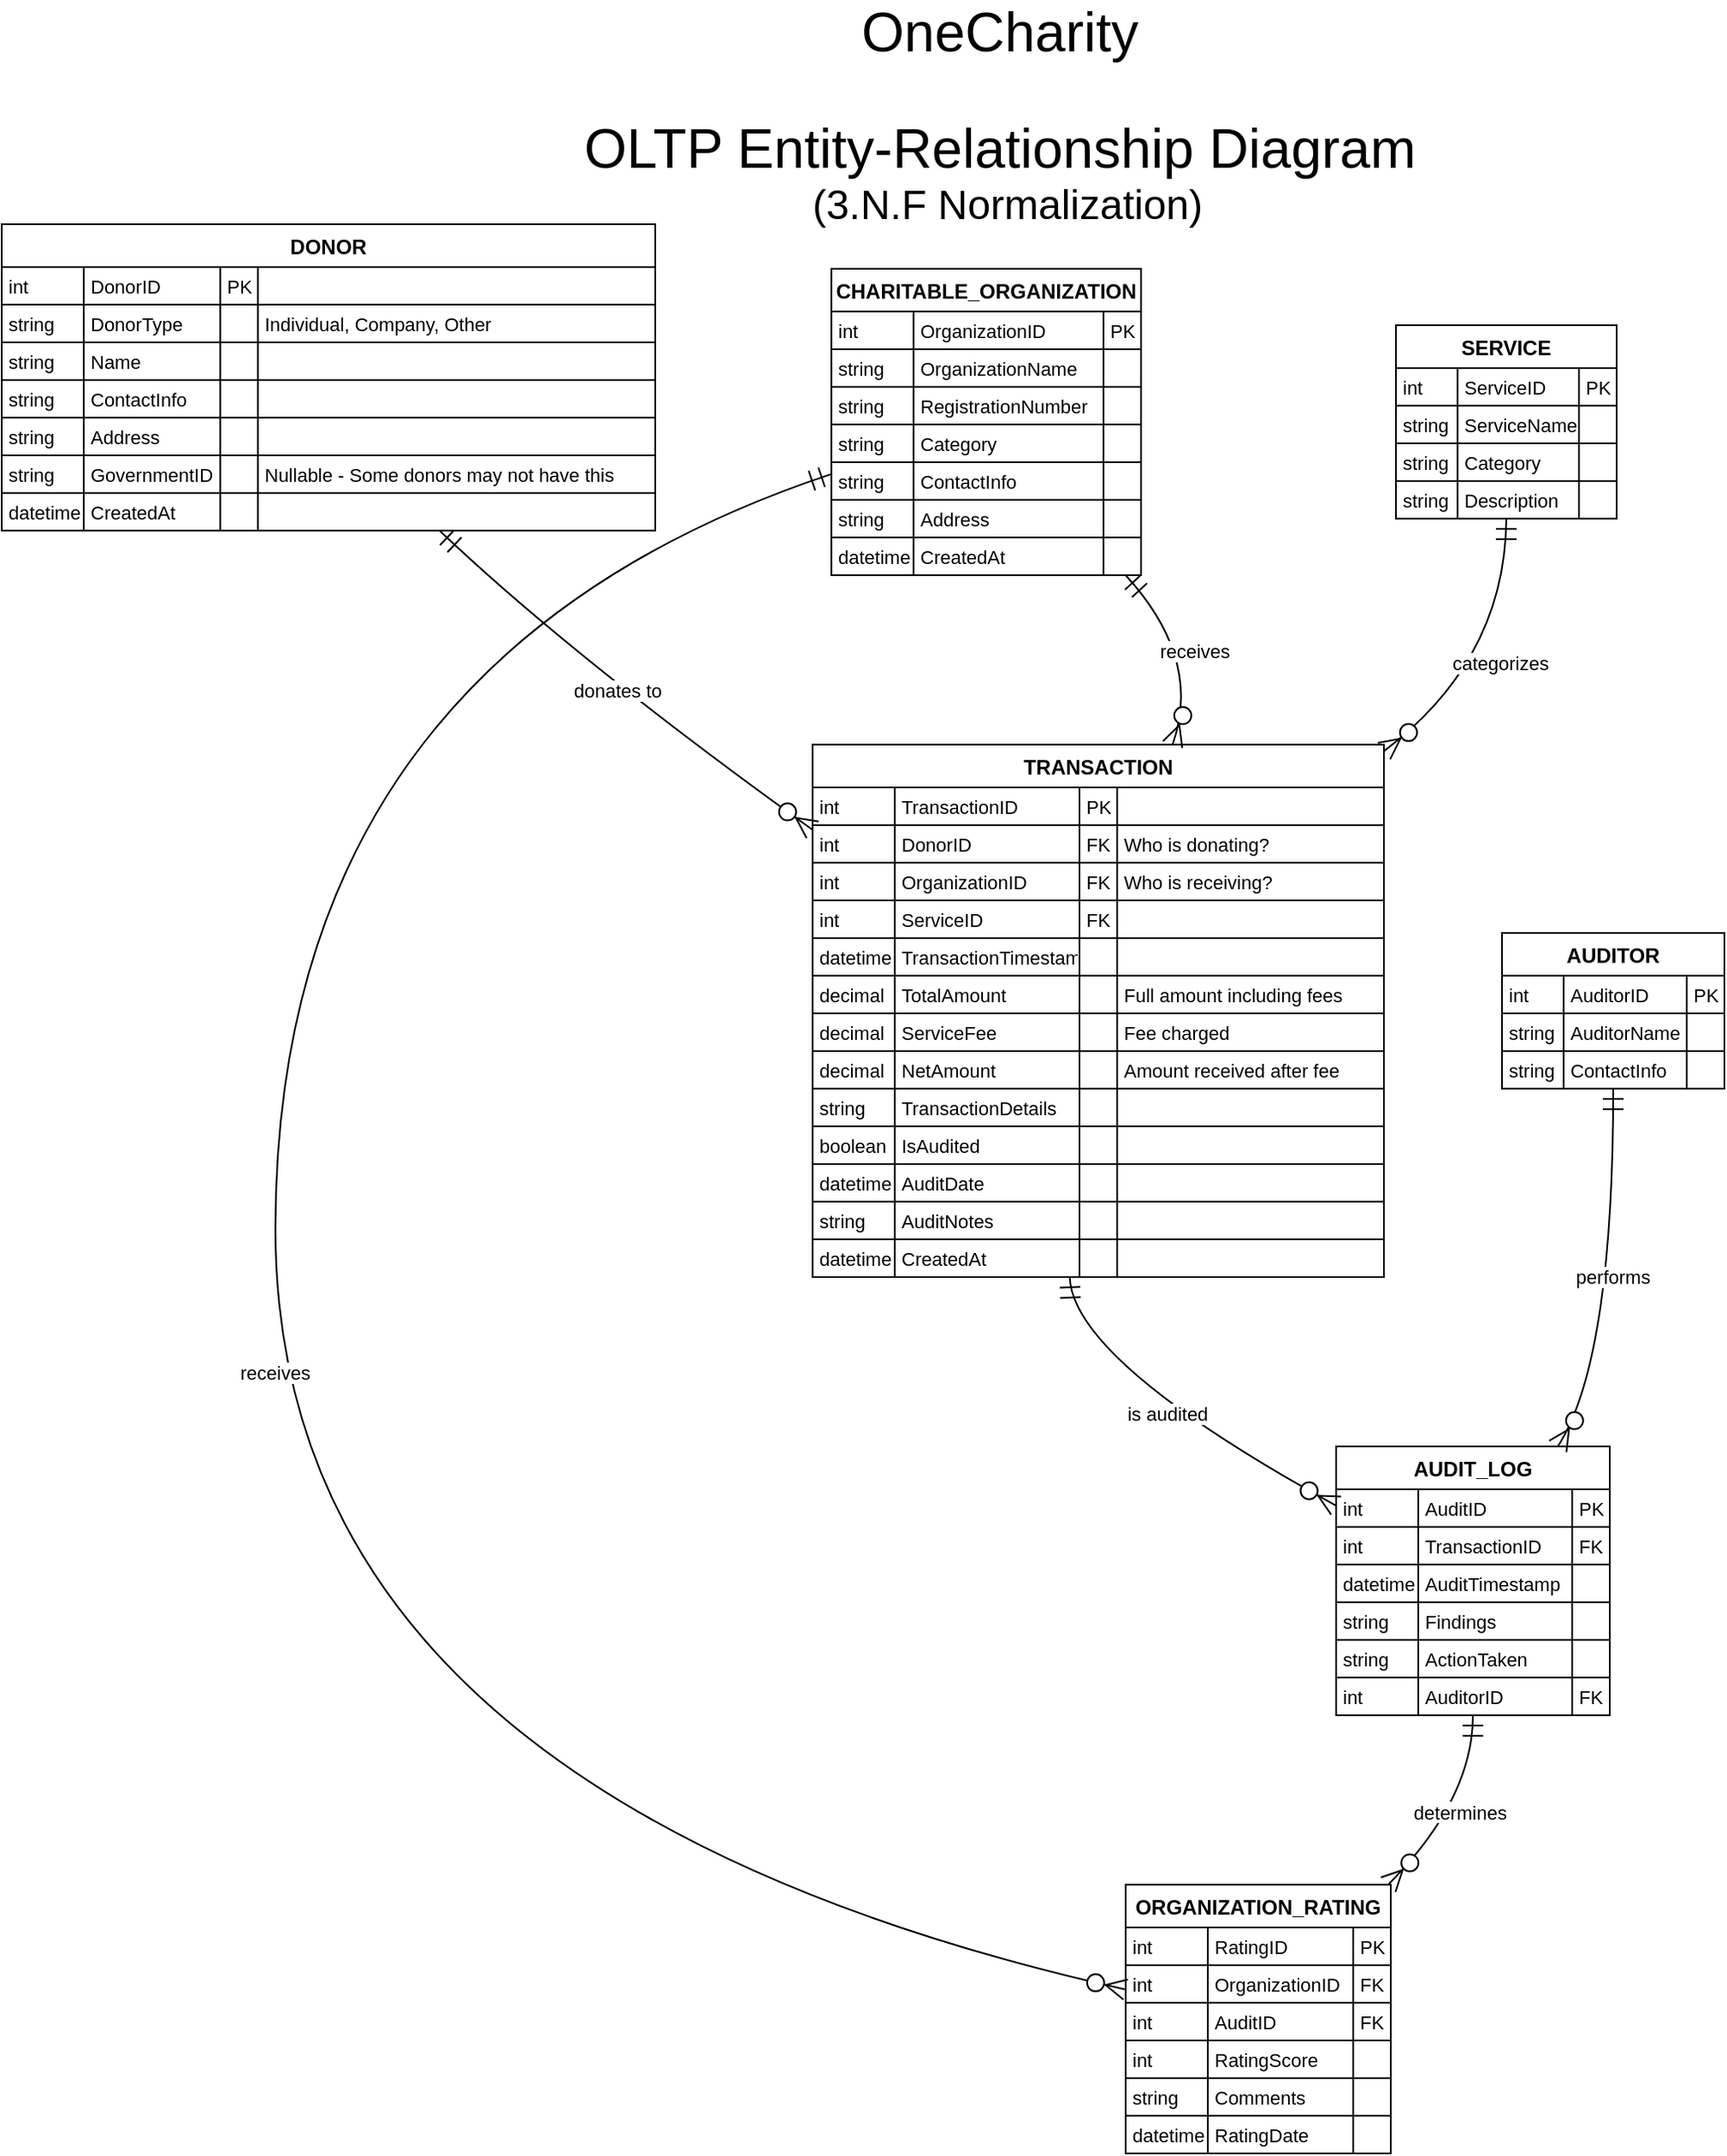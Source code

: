 <mxfile version="26.1.1" pages="4">
  <diagram id="jWMojaYjZbTezEoDlCzD" name="OneCharity OLTP">
    <mxGraphModel dx="2714" dy="1596" grid="0" gridSize="10" guides="1" tooltips="1" connect="1" arrows="1" fold="1" page="0" pageScale="1" pageWidth="1100" pageHeight="850" math="0" shadow="0">
      <root>
        <mxCell id="0" />
        <mxCell id="1" parent="0" />
        <mxCell id="d1Ju4HhL7RVbmmwaZacV-1" value="&lt;font style=&quot;font-size: 32px;&quot;&gt;OneCharity&amp;nbsp;&lt;/font&gt;&lt;div style=&quot;font-size: 24px;&quot;&gt;&lt;font style=&quot;font-size: 24px;&quot;&gt;&lt;br&gt;&lt;/font&gt;&lt;/div&gt;&lt;div&gt;&lt;font style=&quot;font-size: 32px;&quot;&gt;OLTP Entity-Relationship Diagram&amp;nbsp;&lt;/font&gt;&lt;/div&gt;&lt;div&gt;&lt;font style=&quot;font-size: 24px;&quot;&gt;(3.N.F Normalization)&lt;/font&gt;&lt;/div&gt;" style="text;strokeColor=none;fillColor=none;html=1;align=center;verticalAlign=middle;whiteSpace=wrap;rounded=0;fontSize=16;" parent="1" vertex="1">
          <mxGeometry x="118" y="-85" width="642" height="30" as="geometry" />
        </mxCell>
        <mxCell id="x4gUlIGsxZ348nMkiqEg-1" style="edgeStyle=none;curved=1;rounded=0;orthogonalLoop=1;jettySize=auto;html=1;exitX=0.5;exitY=1;exitDx=0;exitDy=0;fontSize=12;startSize=8;endSize=8;" parent="1" source="d1Ju4HhL7RVbmmwaZacV-1" target="d1Ju4HhL7RVbmmwaZacV-1" edge="1">
          <mxGeometry relative="1" as="geometry" />
        </mxCell>
        <mxCell id="VF4Omef_p4eAN3y_prmG-1" value="DONOR" style="shape=table;startSize=25;container=1;collapsible=0;childLayout=tableLayout;fixedRows=1;rowLines=1;fontStyle=1;align=center;resizeLast=1;" parent="1" vertex="1">
          <mxGeometry x="-149" y="-6" width="382" height="179" as="geometry" />
        </mxCell>
        <mxCell id="VF4Omef_p4eAN3y_prmG-2" style="shape=tableRow;horizontal=0;startSize=0;swimlaneHead=0;swimlaneBody=0;fillColor=none;collapsible=0;dropTarget=0;points=[[0,0.5],[1,0.5]];portConstraint=eastwest;top=0;left=0;right=0;bottom=0;" parent="VF4Omef_p4eAN3y_prmG-1" vertex="1">
          <mxGeometry y="25" width="382" height="22" as="geometry" />
        </mxCell>
        <mxCell id="VF4Omef_p4eAN3y_prmG-3" value="int" style="shape=partialRectangle;connectable=0;fillColor=none;top=0;left=0;bottom=0;right=0;align=left;spacingLeft=2;overflow=hidden;fontSize=11;" parent="VF4Omef_p4eAN3y_prmG-2" vertex="1">
          <mxGeometry width="48" height="22" as="geometry">
            <mxRectangle width="48" height="22" as="alternateBounds" />
          </mxGeometry>
        </mxCell>
        <mxCell id="VF4Omef_p4eAN3y_prmG-4" value="DonorID" style="shape=partialRectangle;connectable=0;fillColor=none;top=0;left=0;bottom=0;right=0;align=left;spacingLeft=2;overflow=hidden;fontSize=11;" parent="VF4Omef_p4eAN3y_prmG-2" vertex="1">
          <mxGeometry x="48" width="79.75" height="22" as="geometry">
            <mxRectangle width="79.75" height="22" as="alternateBounds" />
          </mxGeometry>
        </mxCell>
        <mxCell id="VF4Omef_p4eAN3y_prmG-5" value="PK" style="shape=partialRectangle;connectable=0;fillColor=none;top=0;left=0;bottom=0;right=0;align=left;spacingLeft=2;overflow=hidden;fontSize=11;" parent="VF4Omef_p4eAN3y_prmG-2" vertex="1">
          <mxGeometry x="127.75" width="22" height="22" as="geometry">
            <mxRectangle width="22" height="22" as="alternateBounds" />
          </mxGeometry>
        </mxCell>
        <mxCell id="VF4Omef_p4eAN3y_prmG-6" value="" style="shape=partialRectangle;connectable=0;fillColor=none;top=0;left=0;bottom=0;right=0;align=left;spacingLeft=2;overflow=hidden;fontSize=11;" parent="VF4Omef_p4eAN3y_prmG-2" vertex="1">
          <mxGeometry x="149.75" width="232.25" height="22" as="geometry">
            <mxRectangle width="232.25" height="22" as="alternateBounds" />
          </mxGeometry>
        </mxCell>
        <mxCell id="VF4Omef_p4eAN3y_prmG-7" style="shape=tableRow;horizontal=0;startSize=0;swimlaneHead=0;swimlaneBody=0;fillColor=none;collapsible=0;dropTarget=0;points=[[0,0.5],[1,0.5]];portConstraint=eastwest;top=0;left=0;right=0;bottom=0;" parent="VF4Omef_p4eAN3y_prmG-1" vertex="1">
          <mxGeometry y="47" width="382" height="22" as="geometry" />
        </mxCell>
        <mxCell id="VF4Omef_p4eAN3y_prmG-8" value="string" style="shape=partialRectangle;connectable=0;fillColor=none;top=0;left=0;bottom=0;right=0;align=left;spacingLeft=2;overflow=hidden;fontSize=11;" parent="VF4Omef_p4eAN3y_prmG-7" vertex="1">
          <mxGeometry width="48" height="22" as="geometry">
            <mxRectangle width="48" height="22" as="alternateBounds" />
          </mxGeometry>
        </mxCell>
        <mxCell id="VF4Omef_p4eAN3y_prmG-9" value="DonorType" style="shape=partialRectangle;connectable=0;fillColor=none;top=0;left=0;bottom=0;right=0;align=left;spacingLeft=2;overflow=hidden;fontSize=11;" parent="VF4Omef_p4eAN3y_prmG-7" vertex="1">
          <mxGeometry x="48" width="79.75" height="22" as="geometry">
            <mxRectangle width="79.75" height="22" as="alternateBounds" />
          </mxGeometry>
        </mxCell>
        <mxCell id="VF4Omef_p4eAN3y_prmG-10" value="" style="shape=partialRectangle;connectable=0;fillColor=none;top=0;left=0;bottom=0;right=0;align=left;spacingLeft=2;overflow=hidden;fontSize=11;" parent="VF4Omef_p4eAN3y_prmG-7" vertex="1">
          <mxGeometry x="127.75" width="22" height="22" as="geometry">
            <mxRectangle width="22" height="22" as="alternateBounds" />
          </mxGeometry>
        </mxCell>
        <mxCell id="VF4Omef_p4eAN3y_prmG-11" value="Individual, Company, Other" style="shape=partialRectangle;connectable=0;fillColor=none;top=0;left=0;bottom=0;right=0;align=left;spacingLeft=2;overflow=hidden;fontSize=11;" parent="VF4Omef_p4eAN3y_prmG-7" vertex="1">
          <mxGeometry x="149.75" width="232.25" height="22" as="geometry">
            <mxRectangle width="232.25" height="22" as="alternateBounds" />
          </mxGeometry>
        </mxCell>
        <mxCell id="VF4Omef_p4eAN3y_prmG-12" style="shape=tableRow;horizontal=0;startSize=0;swimlaneHead=0;swimlaneBody=0;fillColor=none;collapsible=0;dropTarget=0;points=[[0,0.5],[1,0.5]];portConstraint=eastwest;top=0;left=0;right=0;bottom=0;" parent="VF4Omef_p4eAN3y_prmG-1" vertex="1">
          <mxGeometry y="69" width="382" height="22" as="geometry" />
        </mxCell>
        <mxCell id="VF4Omef_p4eAN3y_prmG-13" value="string" style="shape=partialRectangle;connectable=0;fillColor=none;top=0;left=0;bottom=0;right=0;align=left;spacingLeft=2;overflow=hidden;fontSize=11;" parent="VF4Omef_p4eAN3y_prmG-12" vertex="1">
          <mxGeometry width="48" height="22" as="geometry">
            <mxRectangle width="48" height="22" as="alternateBounds" />
          </mxGeometry>
        </mxCell>
        <mxCell id="VF4Omef_p4eAN3y_prmG-14" value="Name" style="shape=partialRectangle;connectable=0;fillColor=none;top=0;left=0;bottom=0;right=0;align=left;spacingLeft=2;overflow=hidden;fontSize=11;" parent="VF4Omef_p4eAN3y_prmG-12" vertex="1">
          <mxGeometry x="48" width="79.75" height="22" as="geometry">
            <mxRectangle width="79.75" height="22" as="alternateBounds" />
          </mxGeometry>
        </mxCell>
        <mxCell id="VF4Omef_p4eAN3y_prmG-15" value="" style="shape=partialRectangle;connectable=0;fillColor=none;top=0;left=0;bottom=0;right=0;align=left;spacingLeft=2;overflow=hidden;fontSize=11;" parent="VF4Omef_p4eAN3y_prmG-12" vertex="1">
          <mxGeometry x="127.75" width="22" height="22" as="geometry">
            <mxRectangle width="22" height="22" as="alternateBounds" />
          </mxGeometry>
        </mxCell>
        <mxCell id="VF4Omef_p4eAN3y_prmG-16" value="" style="shape=partialRectangle;connectable=0;fillColor=none;top=0;left=0;bottom=0;right=0;align=left;spacingLeft=2;overflow=hidden;fontSize=11;" parent="VF4Omef_p4eAN3y_prmG-12" vertex="1">
          <mxGeometry x="149.75" width="232.25" height="22" as="geometry">
            <mxRectangle width="232.25" height="22" as="alternateBounds" />
          </mxGeometry>
        </mxCell>
        <mxCell id="VF4Omef_p4eAN3y_prmG-17" style="shape=tableRow;horizontal=0;startSize=0;swimlaneHead=0;swimlaneBody=0;fillColor=none;collapsible=0;dropTarget=0;points=[[0,0.5],[1,0.5]];portConstraint=eastwest;top=0;left=0;right=0;bottom=0;" parent="VF4Omef_p4eAN3y_prmG-1" vertex="1">
          <mxGeometry y="91" width="382" height="22" as="geometry" />
        </mxCell>
        <mxCell id="VF4Omef_p4eAN3y_prmG-18" value="string" style="shape=partialRectangle;connectable=0;fillColor=none;top=0;left=0;bottom=0;right=0;align=left;spacingLeft=2;overflow=hidden;fontSize=11;" parent="VF4Omef_p4eAN3y_prmG-17" vertex="1">
          <mxGeometry width="48" height="22" as="geometry">
            <mxRectangle width="48" height="22" as="alternateBounds" />
          </mxGeometry>
        </mxCell>
        <mxCell id="VF4Omef_p4eAN3y_prmG-19" value="ContactInfo" style="shape=partialRectangle;connectable=0;fillColor=none;top=0;left=0;bottom=0;right=0;align=left;spacingLeft=2;overflow=hidden;fontSize=11;" parent="VF4Omef_p4eAN3y_prmG-17" vertex="1">
          <mxGeometry x="48" width="79.75" height="22" as="geometry">
            <mxRectangle width="79.75" height="22" as="alternateBounds" />
          </mxGeometry>
        </mxCell>
        <mxCell id="VF4Omef_p4eAN3y_prmG-20" value="" style="shape=partialRectangle;connectable=0;fillColor=none;top=0;left=0;bottom=0;right=0;align=left;spacingLeft=2;overflow=hidden;fontSize=11;" parent="VF4Omef_p4eAN3y_prmG-17" vertex="1">
          <mxGeometry x="127.75" width="22" height="22" as="geometry">
            <mxRectangle width="22" height="22" as="alternateBounds" />
          </mxGeometry>
        </mxCell>
        <mxCell id="VF4Omef_p4eAN3y_prmG-21" value="" style="shape=partialRectangle;connectable=0;fillColor=none;top=0;left=0;bottom=0;right=0;align=left;spacingLeft=2;overflow=hidden;fontSize=11;" parent="VF4Omef_p4eAN3y_prmG-17" vertex="1">
          <mxGeometry x="149.75" width="232.25" height="22" as="geometry">
            <mxRectangle width="232.25" height="22" as="alternateBounds" />
          </mxGeometry>
        </mxCell>
        <mxCell id="VF4Omef_p4eAN3y_prmG-22" style="shape=tableRow;horizontal=0;startSize=0;swimlaneHead=0;swimlaneBody=0;fillColor=none;collapsible=0;dropTarget=0;points=[[0,0.5],[1,0.5]];portConstraint=eastwest;top=0;left=0;right=0;bottom=0;" parent="VF4Omef_p4eAN3y_prmG-1" vertex="1">
          <mxGeometry y="113" width="382" height="22" as="geometry" />
        </mxCell>
        <mxCell id="VF4Omef_p4eAN3y_prmG-23" value="string" style="shape=partialRectangle;connectable=0;fillColor=none;top=0;left=0;bottom=0;right=0;align=left;spacingLeft=2;overflow=hidden;fontSize=11;" parent="VF4Omef_p4eAN3y_prmG-22" vertex="1">
          <mxGeometry width="48" height="22" as="geometry">
            <mxRectangle width="48" height="22" as="alternateBounds" />
          </mxGeometry>
        </mxCell>
        <mxCell id="VF4Omef_p4eAN3y_prmG-24" value="Address" style="shape=partialRectangle;connectable=0;fillColor=none;top=0;left=0;bottom=0;right=0;align=left;spacingLeft=2;overflow=hidden;fontSize=11;" parent="VF4Omef_p4eAN3y_prmG-22" vertex="1">
          <mxGeometry x="48" width="79.75" height="22" as="geometry">
            <mxRectangle width="79.75" height="22" as="alternateBounds" />
          </mxGeometry>
        </mxCell>
        <mxCell id="VF4Omef_p4eAN3y_prmG-25" value="" style="shape=partialRectangle;connectable=0;fillColor=none;top=0;left=0;bottom=0;right=0;align=left;spacingLeft=2;overflow=hidden;fontSize=11;" parent="VF4Omef_p4eAN3y_prmG-22" vertex="1">
          <mxGeometry x="127.75" width="22" height="22" as="geometry">
            <mxRectangle width="22" height="22" as="alternateBounds" />
          </mxGeometry>
        </mxCell>
        <mxCell id="VF4Omef_p4eAN3y_prmG-26" value="" style="shape=partialRectangle;connectable=0;fillColor=none;top=0;left=0;bottom=0;right=0;align=left;spacingLeft=2;overflow=hidden;fontSize=11;" parent="VF4Omef_p4eAN3y_prmG-22" vertex="1">
          <mxGeometry x="149.75" width="232.25" height="22" as="geometry">
            <mxRectangle width="232.25" height="22" as="alternateBounds" />
          </mxGeometry>
        </mxCell>
        <mxCell id="VF4Omef_p4eAN3y_prmG-27" style="shape=tableRow;horizontal=0;startSize=0;swimlaneHead=0;swimlaneBody=0;fillColor=none;collapsible=0;dropTarget=0;points=[[0,0.5],[1,0.5]];portConstraint=eastwest;top=0;left=0;right=0;bottom=0;" parent="VF4Omef_p4eAN3y_prmG-1" vertex="1">
          <mxGeometry y="135" width="382" height="22" as="geometry" />
        </mxCell>
        <mxCell id="VF4Omef_p4eAN3y_prmG-28" value="string" style="shape=partialRectangle;connectable=0;fillColor=none;top=0;left=0;bottom=0;right=0;align=left;spacingLeft=2;overflow=hidden;fontSize=11;" parent="VF4Omef_p4eAN3y_prmG-27" vertex="1">
          <mxGeometry width="48" height="22" as="geometry">
            <mxRectangle width="48" height="22" as="alternateBounds" />
          </mxGeometry>
        </mxCell>
        <mxCell id="VF4Omef_p4eAN3y_prmG-29" value="GovernmentID" style="shape=partialRectangle;connectable=0;fillColor=none;top=0;left=0;bottom=0;right=0;align=left;spacingLeft=2;overflow=hidden;fontSize=11;" parent="VF4Omef_p4eAN3y_prmG-27" vertex="1">
          <mxGeometry x="48" width="79.75" height="22" as="geometry">
            <mxRectangle width="79.75" height="22" as="alternateBounds" />
          </mxGeometry>
        </mxCell>
        <mxCell id="VF4Omef_p4eAN3y_prmG-30" value="" style="shape=partialRectangle;connectable=0;fillColor=none;top=0;left=0;bottom=0;right=0;align=left;spacingLeft=2;overflow=hidden;fontSize=11;" parent="VF4Omef_p4eAN3y_prmG-27" vertex="1">
          <mxGeometry x="127.75" width="22" height="22" as="geometry">
            <mxRectangle width="22" height="22" as="alternateBounds" />
          </mxGeometry>
        </mxCell>
        <mxCell id="VF4Omef_p4eAN3y_prmG-31" value="Nullable - Some donors may not have this" style="shape=partialRectangle;connectable=0;fillColor=none;top=0;left=0;bottom=0;right=0;align=left;spacingLeft=2;overflow=hidden;fontSize=11;" parent="VF4Omef_p4eAN3y_prmG-27" vertex="1">
          <mxGeometry x="149.75" width="232.25" height="22" as="geometry">
            <mxRectangle width="232.25" height="22" as="alternateBounds" />
          </mxGeometry>
        </mxCell>
        <mxCell id="VF4Omef_p4eAN3y_prmG-32" style="shape=tableRow;horizontal=0;startSize=0;swimlaneHead=0;swimlaneBody=0;fillColor=none;collapsible=0;dropTarget=0;points=[[0,0.5],[1,0.5]];portConstraint=eastwest;top=0;left=0;right=0;bottom=0;" parent="VF4Omef_p4eAN3y_prmG-1" vertex="1">
          <mxGeometry y="157" width="382" height="22" as="geometry" />
        </mxCell>
        <mxCell id="VF4Omef_p4eAN3y_prmG-33" value="datetime" style="shape=partialRectangle;connectable=0;fillColor=none;top=0;left=0;bottom=0;right=0;align=left;spacingLeft=2;overflow=hidden;fontSize=11;" parent="VF4Omef_p4eAN3y_prmG-32" vertex="1">
          <mxGeometry width="48" height="22" as="geometry">
            <mxRectangle width="48" height="22" as="alternateBounds" />
          </mxGeometry>
        </mxCell>
        <mxCell id="VF4Omef_p4eAN3y_prmG-34" value="CreatedAt" style="shape=partialRectangle;connectable=0;fillColor=none;top=0;left=0;bottom=0;right=0;align=left;spacingLeft=2;overflow=hidden;fontSize=11;" parent="VF4Omef_p4eAN3y_prmG-32" vertex="1">
          <mxGeometry x="48" width="79.75" height="22" as="geometry">
            <mxRectangle width="79.75" height="22" as="alternateBounds" />
          </mxGeometry>
        </mxCell>
        <mxCell id="VF4Omef_p4eAN3y_prmG-35" value="" style="shape=partialRectangle;connectable=0;fillColor=none;top=0;left=0;bottom=0;right=0;align=left;spacingLeft=2;overflow=hidden;fontSize=11;" parent="VF4Omef_p4eAN3y_prmG-32" vertex="1">
          <mxGeometry x="127.75" width="22" height="22" as="geometry">
            <mxRectangle width="22" height="22" as="alternateBounds" />
          </mxGeometry>
        </mxCell>
        <mxCell id="VF4Omef_p4eAN3y_prmG-36" value="" style="shape=partialRectangle;connectable=0;fillColor=none;top=0;left=0;bottom=0;right=0;align=left;spacingLeft=2;overflow=hidden;fontSize=11;" parent="VF4Omef_p4eAN3y_prmG-32" vertex="1">
          <mxGeometry x="149.75" width="232.25" height="22" as="geometry">
            <mxRectangle width="232.25" height="22" as="alternateBounds" />
          </mxGeometry>
        </mxCell>
        <mxCell id="VF4Omef_p4eAN3y_prmG-37" value="CHARITABLE_ORGANIZATION" style="shape=table;startSize=25;container=1;collapsible=0;childLayout=tableLayout;fixedRows=1;rowLines=1;fontStyle=1;align=center;resizeLast=1;" parent="1" vertex="1">
          <mxGeometry x="336" y="20" width="181" height="179" as="geometry" />
        </mxCell>
        <mxCell id="VF4Omef_p4eAN3y_prmG-38" style="shape=tableRow;horizontal=0;startSize=0;swimlaneHead=0;swimlaneBody=0;fillColor=none;collapsible=0;dropTarget=0;points=[[0,0.5],[1,0.5]];portConstraint=eastwest;top=0;left=0;right=0;bottom=0;" parent="VF4Omef_p4eAN3y_prmG-37" vertex="1">
          <mxGeometry y="25" width="181" height="22" as="geometry" />
        </mxCell>
        <mxCell id="VF4Omef_p4eAN3y_prmG-39" value="int" style="shape=partialRectangle;connectable=0;fillColor=none;top=0;left=0;bottom=0;right=0;align=left;spacingLeft=2;overflow=hidden;fontSize=11;" parent="VF4Omef_p4eAN3y_prmG-38" vertex="1">
          <mxGeometry width="48" height="22" as="geometry">
            <mxRectangle width="48" height="22" as="alternateBounds" />
          </mxGeometry>
        </mxCell>
        <mxCell id="VF4Omef_p4eAN3y_prmG-40" value="OrganizationID" style="shape=partialRectangle;connectable=0;fillColor=none;top=0;left=0;bottom=0;right=0;align=left;spacingLeft=2;overflow=hidden;fontSize=11;" parent="VF4Omef_p4eAN3y_prmG-38" vertex="1">
          <mxGeometry x="48" width="111" height="22" as="geometry">
            <mxRectangle width="111" height="22" as="alternateBounds" />
          </mxGeometry>
        </mxCell>
        <mxCell id="VF4Omef_p4eAN3y_prmG-41" value="PK" style="shape=partialRectangle;connectable=0;fillColor=none;top=0;left=0;bottom=0;right=0;align=left;spacingLeft=2;overflow=hidden;fontSize=11;" parent="VF4Omef_p4eAN3y_prmG-38" vertex="1">
          <mxGeometry x="159" width="22" height="22" as="geometry">
            <mxRectangle width="22" height="22" as="alternateBounds" />
          </mxGeometry>
        </mxCell>
        <mxCell id="VF4Omef_p4eAN3y_prmG-42" style="shape=tableRow;horizontal=0;startSize=0;swimlaneHead=0;swimlaneBody=0;fillColor=none;collapsible=0;dropTarget=0;points=[[0,0.5],[1,0.5]];portConstraint=eastwest;top=0;left=0;right=0;bottom=0;" parent="VF4Omef_p4eAN3y_prmG-37" vertex="1">
          <mxGeometry y="47" width="181" height="22" as="geometry" />
        </mxCell>
        <mxCell id="VF4Omef_p4eAN3y_prmG-43" value="string" style="shape=partialRectangle;connectable=0;fillColor=none;top=0;left=0;bottom=0;right=0;align=left;spacingLeft=2;overflow=hidden;fontSize=11;" parent="VF4Omef_p4eAN3y_prmG-42" vertex="1">
          <mxGeometry width="48" height="22" as="geometry">
            <mxRectangle width="48" height="22" as="alternateBounds" />
          </mxGeometry>
        </mxCell>
        <mxCell id="VF4Omef_p4eAN3y_prmG-44" value="OrganizationName" style="shape=partialRectangle;connectable=0;fillColor=none;top=0;left=0;bottom=0;right=0;align=left;spacingLeft=2;overflow=hidden;fontSize=11;" parent="VF4Omef_p4eAN3y_prmG-42" vertex="1">
          <mxGeometry x="48" width="111" height="22" as="geometry">
            <mxRectangle width="111" height="22" as="alternateBounds" />
          </mxGeometry>
        </mxCell>
        <mxCell id="VF4Omef_p4eAN3y_prmG-45" value="" style="shape=partialRectangle;connectable=0;fillColor=none;top=0;left=0;bottom=0;right=0;align=left;spacingLeft=2;overflow=hidden;fontSize=11;" parent="VF4Omef_p4eAN3y_prmG-42" vertex="1">
          <mxGeometry x="159" width="22" height="22" as="geometry">
            <mxRectangle width="22" height="22" as="alternateBounds" />
          </mxGeometry>
        </mxCell>
        <mxCell id="VF4Omef_p4eAN3y_prmG-46" style="shape=tableRow;horizontal=0;startSize=0;swimlaneHead=0;swimlaneBody=0;fillColor=none;collapsible=0;dropTarget=0;points=[[0,0.5],[1,0.5]];portConstraint=eastwest;top=0;left=0;right=0;bottom=0;" parent="VF4Omef_p4eAN3y_prmG-37" vertex="1">
          <mxGeometry y="69" width="181" height="22" as="geometry" />
        </mxCell>
        <mxCell id="VF4Omef_p4eAN3y_prmG-47" value="string" style="shape=partialRectangle;connectable=0;fillColor=none;top=0;left=0;bottom=0;right=0;align=left;spacingLeft=2;overflow=hidden;fontSize=11;" parent="VF4Omef_p4eAN3y_prmG-46" vertex="1">
          <mxGeometry width="48" height="22" as="geometry">
            <mxRectangle width="48" height="22" as="alternateBounds" />
          </mxGeometry>
        </mxCell>
        <mxCell id="VF4Omef_p4eAN3y_prmG-48" value="RegistrationNumber" style="shape=partialRectangle;connectable=0;fillColor=none;top=0;left=0;bottom=0;right=0;align=left;spacingLeft=2;overflow=hidden;fontSize=11;" parent="VF4Omef_p4eAN3y_prmG-46" vertex="1">
          <mxGeometry x="48" width="111" height="22" as="geometry">
            <mxRectangle width="111" height="22" as="alternateBounds" />
          </mxGeometry>
        </mxCell>
        <mxCell id="VF4Omef_p4eAN3y_prmG-49" value="" style="shape=partialRectangle;connectable=0;fillColor=none;top=0;left=0;bottom=0;right=0;align=left;spacingLeft=2;overflow=hidden;fontSize=11;" parent="VF4Omef_p4eAN3y_prmG-46" vertex="1">
          <mxGeometry x="159" width="22" height="22" as="geometry">
            <mxRectangle width="22" height="22" as="alternateBounds" />
          </mxGeometry>
        </mxCell>
        <mxCell id="VF4Omef_p4eAN3y_prmG-50" style="shape=tableRow;horizontal=0;startSize=0;swimlaneHead=0;swimlaneBody=0;fillColor=none;collapsible=0;dropTarget=0;points=[[0,0.5],[1,0.5]];portConstraint=eastwest;top=0;left=0;right=0;bottom=0;" parent="VF4Omef_p4eAN3y_prmG-37" vertex="1">
          <mxGeometry y="91" width="181" height="22" as="geometry" />
        </mxCell>
        <mxCell id="VF4Omef_p4eAN3y_prmG-51" value="string" style="shape=partialRectangle;connectable=0;fillColor=none;top=0;left=0;bottom=0;right=0;align=left;spacingLeft=2;overflow=hidden;fontSize=11;" parent="VF4Omef_p4eAN3y_prmG-50" vertex="1">
          <mxGeometry width="48" height="22" as="geometry">
            <mxRectangle width="48" height="22" as="alternateBounds" />
          </mxGeometry>
        </mxCell>
        <mxCell id="VF4Omef_p4eAN3y_prmG-52" value="Category" style="shape=partialRectangle;connectable=0;fillColor=none;top=0;left=0;bottom=0;right=0;align=left;spacingLeft=2;overflow=hidden;fontSize=11;" parent="VF4Omef_p4eAN3y_prmG-50" vertex="1">
          <mxGeometry x="48" width="111" height="22" as="geometry">
            <mxRectangle width="111" height="22" as="alternateBounds" />
          </mxGeometry>
        </mxCell>
        <mxCell id="VF4Omef_p4eAN3y_prmG-53" value="" style="shape=partialRectangle;connectable=0;fillColor=none;top=0;left=0;bottom=0;right=0;align=left;spacingLeft=2;overflow=hidden;fontSize=11;" parent="VF4Omef_p4eAN3y_prmG-50" vertex="1">
          <mxGeometry x="159" width="22" height="22" as="geometry">
            <mxRectangle width="22" height="22" as="alternateBounds" />
          </mxGeometry>
        </mxCell>
        <mxCell id="VF4Omef_p4eAN3y_prmG-54" style="shape=tableRow;horizontal=0;startSize=0;swimlaneHead=0;swimlaneBody=0;fillColor=none;collapsible=0;dropTarget=0;points=[[0,0.5],[1,0.5]];portConstraint=eastwest;top=0;left=0;right=0;bottom=0;" parent="VF4Omef_p4eAN3y_prmG-37" vertex="1">
          <mxGeometry y="113" width="181" height="22" as="geometry" />
        </mxCell>
        <mxCell id="VF4Omef_p4eAN3y_prmG-55" value="string" style="shape=partialRectangle;connectable=0;fillColor=none;top=0;left=0;bottom=0;right=0;align=left;spacingLeft=2;overflow=hidden;fontSize=11;" parent="VF4Omef_p4eAN3y_prmG-54" vertex="1">
          <mxGeometry width="48" height="22" as="geometry">
            <mxRectangle width="48" height="22" as="alternateBounds" />
          </mxGeometry>
        </mxCell>
        <mxCell id="VF4Omef_p4eAN3y_prmG-56" value="ContactInfo" style="shape=partialRectangle;connectable=0;fillColor=none;top=0;left=0;bottom=0;right=0;align=left;spacingLeft=2;overflow=hidden;fontSize=11;" parent="VF4Omef_p4eAN3y_prmG-54" vertex="1">
          <mxGeometry x="48" width="111" height="22" as="geometry">
            <mxRectangle width="111" height="22" as="alternateBounds" />
          </mxGeometry>
        </mxCell>
        <mxCell id="VF4Omef_p4eAN3y_prmG-57" value="" style="shape=partialRectangle;connectable=0;fillColor=none;top=0;left=0;bottom=0;right=0;align=left;spacingLeft=2;overflow=hidden;fontSize=11;" parent="VF4Omef_p4eAN3y_prmG-54" vertex="1">
          <mxGeometry x="159" width="22" height="22" as="geometry">
            <mxRectangle width="22" height="22" as="alternateBounds" />
          </mxGeometry>
        </mxCell>
        <mxCell id="VF4Omef_p4eAN3y_prmG-58" style="shape=tableRow;horizontal=0;startSize=0;swimlaneHead=0;swimlaneBody=0;fillColor=none;collapsible=0;dropTarget=0;points=[[0,0.5],[1,0.5]];portConstraint=eastwest;top=0;left=0;right=0;bottom=0;" parent="VF4Omef_p4eAN3y_prmG-37" vertex="1">
          <mxGeometry y="135" width="181" height="22" as="geometry" />
        </mxCell>
        <mxCell id="VF4Omef_p4eAN3y_prmG-59" value="string" style="shape=partialRectangle;connectable=0;fillColor=none;top=0;left=0;bottom=0;right=0;align=left;spacingLeft=2;overflow=hidden;fontSize=11;" parent="VF4Omef_p4eAN3y_prmG-58" vertex="1">
          <mxGeometry width="48" height="22" as="geometry">
            <mxRectangle width="48" height="22" as="alternateBounds" />
          </mxGeometry>
        </mxCell>
        <mxCell id="VF4Omef_p4eAN3y_prmG-60" value="Address" style="shape=partialRectangle;connectable=0;fillColor=none;top=0;left=0;bottom=0;right=0;align=left;spacingLeft=2;overflow=hidden;fontSize=11;" parent="VF4Omef_p4eAN3y_prmG-58" vertex="1">
          <mxGeometry x="48" width="111" height="22" as="geometry">
            <mxRectangle width="111" height="22" as="alternateBounds" />
          </mxGeometry>
        </mxCell>
        <mxCell id="VF4Omef_p4eAN3y_prmG-61" value="" style="shape=partialRectangle;connectable=0;fillColor=none;top=0;left=0;bottom=0;right=0;align=left;spacingLeft=2;overflow=hidden;fontSize=11;" parent="VF4Omef_p4eAN3y_prmG-58" vertex="1">
          <mxGeometry x="159" width="22" height="22" as="geometry">
            <mxRectangle width="22" height="22" as="alternateBounds" />
          </mxGeometry>
        </mxCell>
        <mxCell id="VF4Omef_p4eAN3y_prmG-62" style="shape=tableRow;horizontal=0;startSize=0;swimlaneHead=0;swimlaneBody=0;fillColor=none;collapsible=0;dropTarget=0;points=[[0,0.5],[1,0.5]];portConstraint=eastwest;top=0;left=0;right=0;bottom=0;" parent="VF4Omef_p4eAN3y_prmG-37" vertex="1">
          <mxGeometry y="157" width="181" height="22" as="geometry" />
        </mxCell>
        <mxCell id="VF4Omef_p4eAN3y_prmG-63" value="datetime" style="shape=partialRectangle;connectable=0;fillColor=none;top=0;left=0;bottom=0;right=0;align=left;spacingLeft=2;overflow=hidden;fontSize=11;" parent="VF4Omef_p4eAN3y_prmG-62" vertex="1">
          <mxGeometry width="48" height="22" as="geometry">
            <mxRectangle width="48" height="22" as="alternateBounds" />
          </mxGeometry>
        </mxCell>
        <mxCell id="VF4Omef_p4eAN3y_prmG-64" value="CreatedAt" style="shape=partialRectangle;connectable=0;fillColor=none;top=0;left=0;bottom=0;right=0;align=left;spacingLeft=2;overflow=hidden;fontSize=11;" parent="VF4Omef_p4eAN3y_prmG-62" vertex="1">
          <mxGeometry x="48" width="111" height="22" as="geometry">
            <mxRectangle width="111" height="22" as="alternateBounds" />
          </mxGeometry>
        </mxCell>
        <mxCell id="VF4Omef_p4eAN3y_prmG-65" value="" style="shape=partialRectangle;connectable=0;fillColor=none;top=0;left=0;bottom=0;right=0;align=left;spacingLeft=2;overflow=hidden;fontSize=11;" parent="VF4Omef_p4eAN3y_prmG-62" vertex="1">
          <mxGeometry x="159" width="22" height="22" as="geometry">
            <mxRectangle width="22" height="22" as="alternateBounds" />
          </mxGeometry>
        </mxCell>
        <mxCell id="VF4Omef_p4eAN3y_prmG-66" value="SERVICE" style="shape=table;startSize=25;container=1;collapsible=0;childLayout=tableLayout;fixedRows=1;rowLines=1;fontStyle=1;align=center;resizeLast=1;" parent="1" vertex="1">
          <mxGeometry x="666" y="53" width="129" height="113" as="geometry" />
        </mxCell>
        <mxCell id="VF4Omef_p4eAN3y_prmG-67" style="shape=tableRow;horizontal=0;startSize=0;swimlaneHead=0;swimlaneBody=0;fillColor=none;collapsible=0;dropTarget=0;points=[[0,0.5],[1,0.5]];portConstraint=eastwest;top=0;left=0;right=0;bottom=0;" parent="VF4Omef_p4eAN3y_prmG-66" vertex="1">
          <mxGeometry y="25" width="129" height="22" as="geometry" />
        </mxCell>
        <mxCell id="VF4Omef_p4eAN3y_prmG-68" value="int" style="shape=partialRectangle;connectable=0;fillColor=none;top=0;left=0;bottom=0;right=0;align=left;spacingLeft=2;overflow=hidden;fontSize=11;" parent="VF4Omef_p4eAN3y_prmG-67" vertex="1">
          <mxGeometry width="36" height="22" as="geometry">
            <mxRectangle width="36" height="22" as="alternateBounds" />
          </mxGeometry>
        </mxCell>
        <mxCell id="VF4Omef_p4eAN3y_prmG-69" value="ServiceID" style="shape=partialRectangle;connectable=0;fillColor=none;top=0;left=0;bottom=0;right=0;align=left;spacingLeft=2;overflow=hidden;fontSize=11;" parent="VF4Omef_p4eAN3y_prmG-67" vertex="1">
          <mxGeometry x="36" width="71" height="22" as="geometry">
            <mxRectangle width="71" height="22" as="alternateBounds" />
          </mxGeometry>
        </mxCell>
        <mxCell id="VF4Omef_p4eAN3y_prmG-70" value="PK" style="shape=partialRectangle;connectable=0;fillColor=none;top=0;left=0;bottom=0;right=0;align=left;spacingLeft=2;overflow=hidden;fontSize=11;" parent="VF4Omef_p4eAN3y_prmG-67" vertex="1">
          <mxGeometry x="107" width="22" height="22" as="geometry">
            <mxRectangle width="22" height="22" as="alternateBounds" />
          </mxGeometry>
        </mxCell>
        <mxCell id="VF4Omef_p4eAN3y_prmG-71" style="shape=tableRow;horizontal=0;startSize=0;swimlaneHead=0;swimlaneBody=0;fillColor=none;collapsible=0;dropTarget=0;points=[[0,0.5],[1,0.5]];portConstraint=eastwest;top=0;left=0;right=0;bottom=0;" parent="VF4Omef_p4eAN3y_prmG-66" vertex="1">
          <mxGeometry y="47" width="129" height="22" as="geometry" />
        </mxCell>
        <mxCell id="VF4Omef_p4eAN3y_prmG-72" value="string" style="shape=partialRectangle;connectable=0;fillColor=none;top=0;left=0;bottom=0;right=0;align=left;spacingLeft=2;overflow=hidden;fontSize=11;" parent="VF4Omef_p4eAN3y_prmG-71" vertex="1">
          <mxGeometry width="36" height="22" as="geometry">
            <mxRectangle width="36" height="22" as="alternateBounds" />
          </mxGeometry>
        </mxCell>
        <mxCell id="VF4Omef_p4eAN3y_prmG-73" value="ServiceName" style="shape=partialRectangle;connectable=0;fillColor=none;top=0;left=0;bottom=0;right=0;align=left;spacingLeft=2;overflow=hidden;fontSize=11;" parent="VF4Omef_p4eAN3y_prmG-71" vertex="1">
          <mxGeometry x="36" width="71" height="22" as="geometry">
            <mxRectangle width="71" height="22" as="alternateBounds" />
          </mxGeometry>
        </mxCell>
        <mxCell id="VF4Omef_p4eAN3y_prmG-74" value="" style="shape=partialRectangle;connectable=0;fillColor=none;top=0;left=0;bottom=0;right=0;align=left;spacingLeft=2;overflow=hidden;fontSize=11;" parent="VF4Omef_p4eAN3y_prmG-71" vertex="1">
          <mxGeometry x="107" width="22" height="22" as="geometry">
            <mxRectangle width="22" height="22" as="alternateBounds" />
          </mxGeometry>
        </mxCell>
        <mxCell id="VF4Omef_p4eAN3y_prmG-75" style="shape=tableRow;horizontal=0;startSize=0;swimlaneHead=0;swimlaneBody=0;fillColor=none;collapsible=0;dropTarget=0;points=[[0,0.5],[1,0.5]];portConstraint=eastwest;top=0;left=0;right=0;bottom=0;" parent="VF4Omef_p4eAN3y_prmG-66" vertex="1">
          <mxGeometry y="69" width="129" height="22" as="geometry" />
        </mxCell>
        <mxCell id="VF4Omef_p4eAN3y_prmG-76" value="string" style="shape=partialRectangle;connectable=0;fillColor=none;top=0;left=0;bottom=0;right=0;align=left;spacingLeft=2;overflow=hidden;fontSize=11;" parent="VF4Omef_p4eAN3y_prmG-75" vertex="1">
          <mxGeometry width="36" height="22" as="geometry">
            <mxRectangle width="36" height="22" as="alternateBounds" />
          </mxGeometry>
        </mxCell>
        <mxCell id="VF4Omef_p4eAN3y_prmG-77" value="Category" style="shape=partialRectangle;connectable=0;fillColor=none;top=0;left=0;bottom=0;right=0;align=left;spacingLeft=2;overflow=hidden;fontSize=11;" parent="VF4Omef_p4eAN3y_prmG-75" vertex="1">
          <mxGeometry x="36" width="71" height="22" as="geometry">
            <mxRectangle width="71" height="22" as="alternateBounds" />
          </mxGeometry>
        </mxCell>
        <mxCell id="VF4Omef_p4eAN3y_prmG-78" value="" style="shape=partialRectangle;connectable=0;fillColor=none;top=0;left=0;bottom=0;right=0;align=left;spacingLeft=2;overflow=hidden;fontSize=11;" parent="VF4Omef_p4eAN3y_prmG-75" vertex="1">
          <mxGeometry x="107" width="22" height="22" as="geometry">
            <mxRectangle width="22" height="22" as="alternateBounds" />
          </mxGeometry>
        </mxCell>
        <mxCell id="VF4Omef_p4eAN3y_prmG-79" style="shape=tableRow;horizontal=0;startSize=0;swimlaneHead=0;swimlaneBody=0;fillColor=none;collapsible=0;dropTarget=0;points=[[0,0.5],[1,0.5]];portConstraint=eastwest;top=0;left=0;right=0;bottom=0;" parent="VF4Omef_p4eAN3y_prmG-66" vertex="1">
          <mxGeometry y="91" width="129" height="22" as="geometry" />
        </mxCell>
        <mxCell id="VF4Omef_p4eAN3y_prmG-80" value="string" style="shape=partialRectangle;connectable=0;fillColor=none;top=0;left=0;bottom=0;right=0;align=left;spacingLeft=2;overflow=hidden;fontSize=11;" parent="VF4Omef_p4eAN3y_prmG-79" vertex="1">
          <mxGeometry width="36" height="22" as="geometry">
            <mxRectangle width="36" height="22" as="alternateBounds" />
          </mxGeometry>
        </mxCell>
        <mxCell id="VF4Omef_p4eAN3y_prmG-81" value="Description" style="shape=partialRectangle;connectable=0;fillColor=none;top=0;left=0;bottom=0;right=0;align=left;spacingLeft=2;overflow=hidden;fontSize=11;" parent="VF4Omef_p4eAN3y_prmG-79" vertex="1">
          <mxGeometry x="36" width="71" height="22" as="geometry">
            <mxRectangle width="71" height="22" as="alternateBounds" />
          </mxGeometry>
        </mxCell>
        <mxCell id="VF4Omef_p4eAN3y_prmG-82" value="" style="shape=partialRectangle;connectable=0;fillColor=none;top=0;left=0;bottom=0;right=0;align=left;spacingLeft=2;overflow=hidden;fontSize=11;" parent="VF4Omef_p4eAN3y_prmG-79" vertex="1">
          <mxGeometry x="107" width="22" height="22" as="geometry">
            <mxRectangle width="22" height="22" as="alternateBounds" />
          </mxGeometry>
        </mxCell>
        <mxCell id="VF4Omef_p4eAN3y_prmG-83" value="TRANSACTION" style="shape=table;startSize=25;container=1;collapsible=0;childLayout=tableLayout;fixedRows=1;rowLines=1;fontStyle=1;align=center;resizeLast=1;" parent="1" vertex="1">
          <mxGeometry x="325" y="298" width="334" height="311" as="geometry" />
        </mxCell>
        <mxCell id="VF4Omef_p4eAN3y_prmG-84" style="shape=tableRow;horizontal=0;startSize=0;swimlaneHead=0;swimlaneBody=0;fillColor=none;collapsible=0;dropTarget=0;points=[[0,0.5],[1,0.5]];portConstraint=eastwest;top=0;left=0;right=0;bottom=0;" parent="VF4Omef_p4eAN3y_prmG-83" vertex="1">
          <mxGeometry y="25" width="334" height="22" as="geometry" />
        </mxCell>
        <mxCell id="VF4Omef_p4eAN3y_prmG-85" value="int" style="shape=partialRectangle;connectable=0;fillColor=none;top=0;left=0;bottom=0;right=0;align=left;spacingLeft=2;overflow=hidden;fontSize=11;" parent="VF4Omef_p4eAN3y_prmG-84" vertex="1">
          <mxGeometry width="48" height="22" as="geometry">
            <mxRectangle width="48" height="22" as="alternateBounds" />
          </mxGeometry>
        </mxCell>
        <mxCell id="VF4Omef_p4eAN3y_prmG-86" value="TransactionID" style="shape=partialRectangle;connectable=0;fillColor=none;top=0;left=0;bottom=0;right=0;align=left;spacingLeft=2;overflow=hidden;fontSize=11;" parent="VF4Omef_p4eAN3y_prmG-84" vertex="1">
          <mxGeometry x="48" width="108" height="22" as="geometry">
            <mxRectangle width="108" height="22" as="alternateBounds" />
          </mxGeometry>
        </mxCell>
        <mxCell id="VF4Omef_p4eAN3y_prmG-87" value="PK" style="shape=partialRectangle;connectable=0;fillColor=none;top=0;left=0;bottom=0;right=0;align=left;spacingLeft=2;overflow=hidden;fontSize=11;" parent="VF4Omef_p4eAN3y_prmG-84" vertex="1">
          <mxGeometry x="156" width="22" height="22" as="geometry">
            <mxRectangle width="22" height="22" as="alternateBounds" />
          </mxGeometry>
        </mxCell>
        <mxCell id="VF4Omef_p4eAN3y_prmG-88" value="" style="shape=partialRectangle;connectable=0;fillColor=none;top=0;left=0;bottom=0;right=0;align=left;spacingLeft=2;overflow=hidden;fontSize=11;" parent="VF4Omef_p4eAN3y_prmG-84" vertex="1">
          <mxGeometry x="178" width="156" height="22" as="geometry">
            <mxRectangle width="156" height="22" as="alternateBounds" />
          </mxGeometry>
        </mxCell>
        <mxCell id="VF4Omef_p4eAN3y_prmG-89" style="shape=tableRow;horizontal=0;startSize=0;swimlaneHead=0;swimlaneBody=0;fillColor=none;collapsible=0;dropTarget=0;points=[[0,0.5],[1,0.5]];portConstraint=eastwest;top=0;left=0;right=0;bottom=0;" parent="VF4Omef_p4eAN3y_prmG-83" vertex="1">
          <mxGeometry y="47" width="334" height="22" as="geometry" />
        </mxCell>
        <mxCell id="VF4Omef_p4eAN3y_prmG-90" value="int" style="shape=partialRectangle;connectable=0;fillColor=none;top=0;left=0;bottom=0;right=0;align=left;spacingLeft=2;overflow=hidden;fontSize=11;" parent="VF4Omef_p4eAN3y_prmG-89" vertex="1">
          <mxGeometry width="48" height="22" as="geometry">
            <mxRectangle width="48" height="22" as="alternateBounds" />
          </mxGeometry>
        </mxCell>
        <mxCell id="VF4Omef_p4eAN3y_prmG-91" value="DonorID" style="shape=partialRectangle;connectable=0;fillColor=none;top=0;left=0;bottom=0;right=0;align=left;spacingLeft=2;overflow=hidden;fontSize=11;" parent="VF4Omef_p4eAN3y_prmG-89" vertex="1">
          <mxGeometry x="48" width="108" height="22" as="geometry">
            <mxRectangle width="108" height="22" as="alternateBounds" />
          </mxGeometry>
        </mxCell>
        <mxCell id="VF4Omef_p4eAN3y_prmG-92" value="FK" style="shape=partialRectangle;connectable=0;fillColor=none;top=0;left=0;bottom=0;right=0;align=left;spacingLeft=2;overflow=hidden;fontSize=11;" parent="VF4Omef_p4eAN3y_prmG-89" vertex="1">
          <mxGeometry x="156" width="22" height="22" as="geometry">
            <mxRectangle width="22" height="22" as="alternateBounds" />
          </mxGeometry>
        </mxCell>
        <mxCell id="VF4Omef_p4eAN3y_prmG-93" value="Who is donating?" style="shape=partialRectangle;connectable=0;fillColor=none;top=0;left=0;bottom=0;right=0;align=left;spacingLeft=2;overflow=hidden;fontSize=11;" parent="VF4Omef_p4eAN3y_prmG-89" vertex="1">
          <mxGeometry x="178" width="156" height="22" as="geometry">
            <mxRectangle width="156" height="22" as="alternateBounds" />
          </mxGeometry>
        </mxCell>
        <mxCell id="VF4Omef_p4eAN3y_prmG-94" style="shape=tableRow;horizontal=0;startSize=0;swimlaneHead=0;swimlaneBody=0;fillColor=none;collapsible=0;dropTarget=0;points=[[0,0.5],[1,0.5]];portConstraint=eastwest;top=0;left=0;right=0;bottom=0;" parent="VF4Omef_p4eAN3y_prmG-83" vertex="1">
          <mxGeometry y="69" width="334" height="22" as="geometry" />
        </mxCell>
        <mxCell id="VF4Omef_p4eAN3y_prmG-95" value="int" style="shape=partialRectangle;connectable=0;fillColor=none;top=0;left=0;bottom=0;right=0;align=left;spacingLeft=2;overflow=hidden;fontSize=11;" parent="VF4Omef_p4eAN3y_prmG-94" vertex="1">
          <mxGeometry width="48" height="22" as="geometry">
            <mxRectangle width="48" height="22" as="alternateBounds" />
          </mxGeometry>
        </mxCell>
        <mxCell id="VF4Omef_p4eAN3y_prmG-96" value="OrganizationID" style="shape=partialRectangle;connectable=0;fillColor=none;top=0;left=0;bottom=0;right=0;align=left;spacingLeft=2;overflow=hidden;fontSize=11;" parent="VF4Omef_p4eAN3y_prmG-94" vertex="1">
          <mxGeometry x="48" width="108" height="22" as="geometry">
            <mxRectangle width="108" height="22" as="alternateBounds" />
          </mxGeometry>
        </mxCell>
        <mxCell id="VF4Omef_p4eAN3y_prmG-97" value="FK" style="shape=partialRectangle;connectable=0;fillColor=none;top=0;left=0;bottom=0;right=0;align=left;spacingLeft=2;overflow=hidden;fontSize=11;" parent="VF4Omef_p4eAN3y_prmG-94" vertex="1">
          <mxGeometry x="156" width="22" height="22" as="geometry">
            <mxRectangle width="22" height="22" as="alternateBounds" />
          </mxGeometry>
        </mxCell>
        <mxCell id="VF4Omef_p4eAN3y_prmG-98" value="Who is receiving?" style="shape=partialRectangle;connectable=0;fillColor=none;top=0;left=0;bottom=0;right=0;align=left;spacingLeft=2;overflow=hidden;fontSize=11;" parent="VF4Omef_p4eAN3y_prmG-94" vertex="1">
          <mxGeometry x="178" width="156" height="22" as="geometry">
            <mxRectangle width="156" height="22" as="alternateBounds" />
          </mxGeometry>
        </mxCell>
        <mxCell id="VF4Omef_p4eAN3y_prmG-99" style="shape=tableRow;horizontal=0;startSize=0;swimlaneHead=0;swimlaneBody=0;fillColor=none;collapsible=0;dropTarget=0;points=[[0,0.5],[1,0.5]];portConstraint=eastwest;top=0;left=0;right=0;bottom=0;" parent="VF4Omef_p4eAN3y_prmG-83" vertex="1">
          <mxGeometry y="91" width="334" height="22" as="geometry" />
        </mxCell>
        <mxCell id="VF4Omef_p4eAN3y_prmG-100" value="int" style="shape=partialRectangle;connectable=0;fillColor=none;top=0;left=0;bottom=0;right=0;align=left;spacingLeft=2;overflow=hidden;fontSize=11;" parent="VF4Omef_p4eAN3y_prmG-99" vertex="1">
          <mxGeometry width="48" height="22" as="geometry">
            <mxRectangle width="48" height="22" as="alternateBounds" />
          </mxGeometry>
        </mxCell>
        <mxCell id="VF4Omef_p4eAN3y_prmG-101" value="ServiceID" style="shape=partialRectangle;connectable=0;fillColor=none;top=0;left=0;bottom=0;right=0;align=left;spacingLeft=2;overflow=hidden;fontSize=11;" parent="VF4Omef_p4eAN3y_prmG-99" vertex="1">
          <mxGeometry x="48" width="108" height="22" as="geometry">
            <mxRectangle width="108" height="22" as="alternateBounds" />
          </mxGeometry>
        </mxCell>
        <mxCell id="VF4Omef_p4eAN3y_prmG-102" value="FK" style="shape=partialRectangle;connectable=0;fillColor=none;top=0;left=0;bottom=0;right=0;align=left;spacingLeft=2;overflow=hidden;fontSize=11;" parent="VF4Omef_p4eAN3y_prmG-99" vertex="1">
          <mxGeometry x="156" width="22" height="22" as="geometry">
            <mxRectangle width="22" height="22" as="alternateBounds" />
          </mxGeometry>
        </mxCell>
        <mxCell id="VF4Omef_p4eAN3y_prmG-103" value="" style="shape=partialRectangle;connectable=0;fillColor=none;top=0;left=0;bottom=0;right=0;align=left;spacingLeft=2;overflow=hidden;fontSize=11;" parent="VF4Omef_p4eAN3y_prmG-99" vertex="1">
          <mxGeometry x="178" width="156" height="22" as="geometry">
            <mxRectangle width="156" height="22" as="alternateBounds" />
          </mxGeometry>
        </mxCell>
        <mxCell id="VF4Omef_p4eAN3y_prmG-104" style="shape=tableRow;horizontal=0;startSize=0;swimlaneHead=0;swimlaneBody=0;fillColor=none;collapsible=0;dropTarget=0;points=[[0,0.5],[1,0.5]];portConstraint=eastwest;top=0;left=0;right=0;bottom=0;" parent="VF4Omef_p4eAN3y_prmG-83" vertex="1">
          <mxGeometry y="113" width="334" height="22" as="geometry" />
        </mxCell>
        <mxCell id="VF4Omef_p4eAN3y_prmG-105" value="datetime" style="shape=partialRectangle;connectable=0;fillColor=none;top=0;left=0;bottom=0;right=0;align=left;spacingLeft=2;overflow=hidden;fontSize=11;" parent="VF4Omef_p4eAN3y_prmG-104" vertex="1">
          <mxGeometry width="48" height="22" as="geometry">
            <mxRectangle width="48" height="22" as="alternateBounds" />
          </mxGeometry>
        </mxCell>
        <mxCell id="VF4Omef_p4eAN3y_prmG-106" value="TransactionTimestamp" style="shape=partialRectangle;connectable=0;fillColor=none;top=0;left=0;bottom=0;right=0;align=left;spacingLeft=2;overflow=hidden;fontSize=11;" parent="VF4Omef_p4eAN3y_prmG-104" vertex="1">
          <mxGeometry x="48" width="108" height="22" as="geometry">
            <mxRectangle width="108" height="22" as="alternateBounds" />
          </mxGeometry>
        </mxCell>
        <mxCell id="VF4Omef_p4eAN3y_prmG-107" value="" style="shape=partialRectangle;connectable=0;fillColor=none;top=0;left=0;bottom=0;right=0;align=left;spacingLeft=2;overflow=hidden;fontSize=11;" parent="VF4Omef_p4eAN3y_prmG-104" vertex="1">
          <mxGeometry x="156" width="22" height="22" as="geometry">
            <mxRectangle width="22" height="22" as="alternateBounds" />
          </mxGeometry>
        </mxCell>
        <mxCell id="VF4Omef_p4eAN3y_prmG-108" value="" style="shape=partialRectangle;connectable=0;fillColor=none;top=0;left=0;bottom=0;right=0;align=left;spacingLeft=2;overflow=hidden;fontSize=11;" parent="VF4Omef_p4eAN3y_prmG-104" vertex="1">
          <mxGeometry x="178" width="156" height="22" as="geometry">
            <mxRectangle width="156" height="22" as="alternateBounds" />
          </mxGeometry>
        </mxCell>
        <mxCell id="VF4Omef_p4eAN3y_prmG-109" style="shape=tableRow;horizontal=0;startSize=0;swimlaneHead=0;swimlaneBody=0;fillColor=none;collapsible=0;dropTarget=0;points=[[0,0.5],[1,0.5]];portConstraint=eastwest;top=0;left=0;right=0;bottom=0;" parent="VF4Omef_p4eAN3y_prmG-83" vertex="1">
          <mxGeometry y="135" width="334" height="22" as="geometry" />
        </mxCell>
        <mxCell id="VF4Omef_p4eAN3y_prmG-110" value="decimal" style="shape=partialRectangle;connectable=0;fillColor=none;top=0;left=0;bottom=0;right=0;align=left;spacingLeft=2;overflow=hidden;fontSize=11;" parent="VF4Omef_p4eAN3y_prmG-109" vertex="1">
          <mxGeometry width="48" height="22" as="geometry">
            <mxRectangle width="48" height="22" as="alternateBounds" />
          </mxGeometry>
        </mxCell>
        <mxCell id="VF4Omef_p4eAN3y_prmG-111" value="TotalAmount" style="shape=partialRectangle;connectable=0;fillColor=none;top=0;left=0;bottom=0;right=0;align=left;spacingLeft=2;overflow=hidden;fontSize=11;" parent="VF4Omef_p4eAN3y_prmG-109" vertex="1">
          <mxGeometry x="48" width="108" height="22" as="geometry">
            <mxRectangle width="108" height="22" as="alternateBounds" />
          </mxGeometry>
        </mxCell>
        <mxCell id="VF4Omef_p4eAN3y_prmG-112" value="" style="shape=partialRectangle;connectable=0;fillColor=none;top=0;left=0;bottom=0;right=0;align=left;spacingLeft=2;overflow=hidden;fontSize=11;" parent="VF4Omef_p4eAN3y_prmG-109" vertex="1">
          <mxGeometry x="156" width="22" height="22" as="geometry">
            <mxRectangle width="22" height="22" as="alternateBounds" />
          </mxGeometry>
        </mxCell>
        <mxCell id="VF4Omef_p4eAN3y_prmG-113" value="Full amount including fees" style="shape=partialRectangle;connectable=0;fillColor=none;top=0;left=0;bottom=0;right=0;align=left;spacingLeft=2;overflow=hidden;fontSize=11;" parent="VF4Omef_p4eAN3y_prmG-109" vertex="1">
          <mxGeometry x="178" width="156" height="22" as="geometry">
            <mxRectangle width="156" height="22" as="alternateBounds" />
          </mxGeometry>
        </mxCell>
        <mxCell id="VF4Omef_p4eAN3y_prmG-114" style="shape=tableRow;horizontal=0;startSize=0;swimlaneHead=0;swimlaneBody=0;fillColor=none;collapsible=0;dropTarget=0;points=[[0,0.5],[1,0.5]];portConstraint=eastwest;top=0;left=0;right=0;bottom=0;" parent="VF4Omef_p4eAN3y_prmG-83" vertex="1">
          <mxGeometry y="157" width="334" height="22" as="geometry" />
        </mxCell>
        <mxCell id="VF4Omef_p4eAN3y_prmG-115" value="decimal" style="shape=partialRectangle;connectable=0;fillColor=none;top=0;left=0;bottom=0;right=0;align=left;spacingLeft=2;overflow=hidden;fontSize=11;" parent="VF4Omef_p4eAN3y_prmG-114" vertex="1">
          <mxGeometry width="48" height="22" as="geometry">
            <mxRectangle width="48" height="22" as="alternateBounds" />
          </mxGeometry>
        </mxCell>
        <mxCell id="VF4Omef_p4eAN3y_prmG-116" value="ServiceFee" style="shape=partialRectangle;connectable=0;fillColor=none;top=0;left=0;bottom=0;right=0;align=left;spacingLeft=2;overflow=hidden;fontSize=11;" parent="VF4Omef_p4eAN3y_prmG-114" vertex="1">
          <mxGeometry x="48" width="108" height="22" as="geometry">
            <mxRectangle width="108" height="22" as="alternateBounds" />
          </mxGeometry>
        </mxCell>
        <mxCell id="VF4Omef_p4eAN3y_prmG-117" value="" style="shape=partialRectangle;connectable=0;fillColor=none;top=0;left=0;bottom=0;right=0;align=left;spacingLeft=2;overflow=hidden;fontSize=11;" parent="VF4Omef_p4eAN3y_prmG-114" vertex="1">
          <mxGeometry x="156" width="22" height="22" as="geometry">
            <mxRectangle width="22" height="22" as="alternateBounds" />
          </mxGeometry>
        </mxCell>
        <mxCell id="VF4Omef_p4eAN3y_prmG-118" value="Fee charged" style="shape=partialRectangle;connectable=0;fillColor=none;top=0;left=0;bottom=0;right=0;align=left;spacingLeft=2;overflow=hidden;fontSize=11;" parent="VF4Omef_p4eAN3y_prmG-114" vertex="1">
          <mxGeometry x="178" width="156" height="22" as="geometry">
            <mxRectangle width="156" height="22" as="alternateBounds" />
          </mxGeometry>
        </mxCell>
        <mxCell id="VF4Omef_p4eAN3y_prmG-119" style="shape=tableRow;horizontal=0;startSize=0;swimlaneHead=0;swimlaneBody=0;fillColor=none;collapsible=0;dropTarget=0;points=[[0,0.5],[1,0.5]];portConstraint=eastwest;top=0;left=0;right=0;bottom=0;" parent="VF4Omef_p4eAN3y_prmG-83" vertex="1">
          <mxGeometry y="179" width="334" height="22" as="geometry" />
        </mxCell>
        <mxCell id="VF4Omef_p4eAN3y_prmG-120" value="decimal" style="shape=partialRectangle;connectable=0;fillColor=none;top=0;left=0;bottom=0;right=0;align=left;spacingLeft=2;overflow=hidden;fontSize=11;" parent="VF4Omef_p4eAN3y_prmG-119" vertex="1">
          <mxGeometry width="48" height="22" as="geometry">
            <mxRectangle width="48" height="22" as="alternateBounds" />
          </mxGeometry>
        </mxCell>
        <mxCell id="VF4Omef_p4eAN3y_prmG-121" value="NetAmount" style="shape=partialRectangle;connectable=0;fillColor=none;top=0;left=0;bottom=0;right=0;align=left;spacingLeft=2;overflow=hidden;fontSize=11;" parent="VF4Omef_p4eAN3y_prmG-119" vertex="1">
          <mxGeometry x="48" width="108" height="22" as="geometry">
            <mxRectangle width="108" height="22" as="alternateBounds" />
          </mxGeometry>
        </mxCell>
        <mxCell id="VF4Omef_p4eAN3y_prmG-122" value="" style="shape=partialRectangle;connectable=0;fillColor=none;top=0;left=0;bottom=0;right=0;align=left;spacingLeft=2;overflow=hidden;fontSize=11;" parent="VF4Omef_p4eAN3y_prmG-119" vertex="1">
          <mxGeometry x="156" width="22" height="22" as="geometry">
            <mxRectangle width="22" height="22" as="alternateBounds" />
          </mxGeometry>
        </mxCell>
        <mxCell id="VF4Omef_p4eAN3y_prmG-123" value="Amount received after fee" style="shape=partialRectangle;connectable=0;fillColor=none;top=0;left=0;bottom=0;right=0;align=left;spacingLeft=2;overflow=hidden;fontSize=11;" parent="VF4Omef_p4eAN3y_prmG-119" vertex="1">
          <mxGeometry x="178" width="156" height="22" as="geometry">
            <mxRectangle width="156" height="22" as="alternateBounds" />
          </mxGeometry>
        </mxCell>
        <mxCell id="VF4Omef_p4eAN3y_prmG-124" style="shape=tableRow;horizontal=0;startSize=0;swimlaneHead=0;swimlaneBody=0;fillColor=none;collapsible=0;dropTarget=0;points=[[0,0.5],[1,0.5]];portConstraint=eastwest;top=0;left=0;right=0;bottom=0;" parent="VF4Omef_p4eAN3y_prmG-83" vertex="1">
          <mxGeometry y="201" width="334" height="22" as="geometry" />
        </mxCell>
        <mxCell id="VF4Omef_p4eAN3y_prmG-125" value="string" style="shape=partialRectangle;connectable=0;fillColor=none;top=0;left=0;bottom=0;right=0;align=left;spacingLeft=2;overflow=hidden;fontSize=11;" parent="VF4Omef_p4eAN3y_prmG-124" vertex="1">
          <mxGeometry width="48" height="22" as="geometry">
            <mxRectangle width="48" height="22" as="alternateBounds" />
          </mxGeometry>
        </mxCell>
        <mxCell id="VF4Omef_p4eAN3y_prmG-126" value="TransactionDetails" style="shape=partialRectangle;connectable=0;fillColor=none;top=0;left=0;bottom=0;right=0;align=left;spacingLeft=2;overflow=hidden;fontSize=11;" parent="VF4Omef_p4eAN3y_prmG-124" vertex="1">
          <mxGeometry x="48" width="108" height="22" as="geometry">
            <mxRectangle width="108" height="22" as="alternateBounds" />
          </mxGeometry>
        </mxCell>
        <mxCell id="VF4Omef_p4eAN3y_prmG-127" value="" style="shape=partialRectangle;connectable=0;fillColor=none;top=0;left=0;bottom=0;right=0;align=left;spacingLeft=2;overflow=hidden;fontSize=11;" parent="VF4Omef_p4eAN3y_prmG-124" vertex="1">
          <mxGeometry x="156" width="22" height="22" as="geometry">
            <mxRectangle width="22" height="22" as="alternateBounds" />
          </mxGeometry>
        </mxCell>
        <mxCell id="VF4Omef_p4eAN3y_prmG-128" value="" style="shape=partialRectangle;connectable=0;fillColor=none;top=0;left=0;bottom=0;right=0;align=left;spacingLeft=2;overflow=hidden;fontSize=11;" parent="VF4Omef_p4eAN3y_prmG-124" vertex="1">
          <mxGeometry x="178" width="156" height="22" as="geometry">
            <mxRectangle width="156" height="22" as="alternateBounds" />
          </mxGeometry>
        </mxCell>
        <mxCell id="VF4Omef_p4eAN3y_prmG-129" style="shape=tableRow;horizontal=0;startSize=0;swimlaneHead=0;swimlaneBody=0;fillColor=none;collapsible=0;dropTarget=0;points=[[0,0.5],[1,0.5]];portConstraint=eastwest;top=0;left=0;right=0;bottom=0;" parent="VF4Omef_p4eAN3y_prmG-83" vertex="1">
          <mxGeometry y="223" width="334" height="22" as="geometry" />
        </mxCell>
        <mxCell id="VF4Omef_p4eAN3y_prmG-130" value="boolean" style="shape=partialRectangle;connectable=0;fillColor=none;top=0;left=0;bottom=0;right=0;align=left;spacingLeft=2;overflow=hidden;fontSize=11;" parent="VF4Omef_p4eAN3y_prmG-129" vertex="1">
          <mxGeometry width="48" height="22" as="geometry">
            <mxRectangle width="48" height="22" as="alternateBounds" />
          </mxGeometry>
        </mxCell>
        <mxCell id="VF4Omef_p4eAN3y_prmG-131" value="IsAudited" style="shape=partialRectangle;connectable=0;fillColor=none;top=0;left=0;bottom=0;right=0;align=left;spacingLeft=2;overflow=hidden;fontSize=11;" parent="VF4Omef_p4eAN3y_prmG-129" vertex="1">
          <mxGeometry x="48" width="108" height="22" as="geometry">
            <mxRectangle width="108" height="22" as="alternateBounds" />
          </mxGeometry>
        </mxCell>
        <mxCell id="VF4Omef_p4eAN3y_prmG-132" value="" style="shape=partialRectangle;connectable=0;fillColor=none;top=0;left=0;bottom=0;right=0;align=left;spacingLeft=2;overflow=hidden;fontSize=11;" parent="VF4Omef_p4eAN3y_prmG-129" vertex="1">
          <mxGeometry x="156" width="22" height="22" as="geometry">
            <mxRectangle width="22" height="22" as="alternateBounds" />
          </mxGeometry>
        </mxCell>
        <mxCell id="VF4Omef_p4eAN3y_prmG-133" value="" style="shape=partialRectangle;connectable=0;fillColor=none;top=0;left=0;bottom=0;right=0;align=left;spacingLeft=2;overflow=hidden;fontSize=11;" parent="VF4Omef_p4eAN3y_prmG-129" vertex="1">
          <mxGeometry x="178" width="156" height="22" as="geometry">
            <mxRectangle width="156" height="22" as="alternateBounds" />
          </mxGeometry>
        </mxCell>
        <mxCell id="VF4Omef_p4eAN3y_prmG-134" style="shape=tableRow;horizontal=0;startSize=0;swimlaneHead=0;swimlaneBody=0;fillColor=none;collapsible=0;dropTarget=0;points=[[0,0.5],[1,0.5]];portConstraint=eastwest;top=0;left=0;right=0;bottom=0;" parent="VF4Omef_p4eAN3y_prmG-83" vertex="1">
          <mxGeometry y="245" width="334" height="22" as="geometry" />
        </mxCell>
        <mxCell id="VF4Omef_p4eAN3y_prmG-135" value="datetime" style="shape=partialRectangle;connectable=0;fillColor=none;top=0;left=0;bottom=0;right=0;align=left;spacingLeft=2;overflow=hidden;fontSize=11;" parent="VF4Omef_p4eAN3y_prmG-134" vertex="1">
          <mxGeometry width="48" height="22" as="geometry">
            <mxRectangle width="48" height="22" as="alternateBounds" />
          </mxGeometry>
        </mxCell>
        <mxCell id="VF4Omef_p4eAN3y_prmG-136" value="AuditDate" style="shape=partialRectangle;connectable=0;fillColor=none;top=0;left=0;bottom=0;right=0;align=left;spacingLeft=2;overflow=hidden;fontSize=11;" parent="VF4Omef_p4eAN3y_prmG-134" vertex="1">
          <mxGeometry x="48" width="108" height="22" as="geometry">
            <mxRectangle width="108" height="22" as="alternateBounds" />
          </mxGeometry>
        </mxCell>
        <mxCell id="VF4Omef_p4eAN3y_prmG-137" value="" style="shape=partialRectangle;connectable=0;fillColor=none;top=0;left=0;bottom=0;right=0;align=left;spacingLeft=2;overflow=hidden;fontSize=11;" parent="VF4Omef_p4eAN3y_prmG-134" vertex="1">
          <mxGeometry x="156" width="22" height="22" as="geometry">
            <mxRectangle width="22" height="22" as="alternateBounds" />
          </mxGeometry>
        </mxCell>
        <mxCell id="VF4Omef_p4eAN3y_prmG-138" value="" style="shape=partialRectangle;connectable=0;fillColor=none;top=0;left=0;bottom=0;right=0;align=left;spacingLeft=2;overflow=hidden;fontSize=11;" parent="VF4Omef_p4eAN3y_prmG-134" vertex="1">
          <mxGeometry x="178" width="156" height="22" as="geometry">
            <mxRectangle width="156" height="22" as="alternateBounds" />
          </mxGeometry>
        </mxCell>
        <mxCell id="VF4Omef_p4eAN3y_prmG-139" style="shape=tableRow;horizontal=0;startSize=0;swimlaneHead=0;swimlaneBody=0;fillColor=none;collapsible=0;dropTarget=0;points=[[0,0.5],[1,0.5]];portConstraint=eastwest;top=0;left=0;right=0;bottom=0;" parent="VF4Omef_p4eAN3y_prmG-83" vertex="1">
          <mxGeometry y="267" width="334" height="22" as="geometry" />
        </mxCell>
        <mxCell id="VF4Omef_p4eAN3y_prmG-140" value="string" style="shape=partialRectangle;connectable=0;fillColor=none;top=0;left=0;bottom=0;right=0;align=left;spacingLeft=2;overflow=hidden;fontSize=11;" parent="VF4Omef_p4eAN3y_prmG-139" vertex="1">
          <mxGeometry width="48" height="22" as="geometry">
            <mxRectangle width="48" height="22" as="alternateBounds" />
          </mxGeometry>
        </mxCell>
        <mxCell id="VF4Omef_p4eAN3y_prmG-141" value="AuditNotes" style="shape=partialRectangle;connectable=0;fillColor=none;top=0;left=0;bottom=0;right=0;align=left;spacingLeft=2;overflow=hidden;fontSize=11;" parent="VF4Omef_p4eAN3y_prmG-139" vertex="1">
          <mxGeometry x="48" width="108" height="22" as="geometry">
            <mxRectangle width="108" height="22" as="alternateBounds" />
          </mxGeometry>
        </mxCell>
        <mxCell id="VF4Omef_p4eAN3y_prmG-142" value="" style="shape=partialRectangle;connectable=0;fillColor=none;top=0;left=0;bottom=0;right=0;align=left;spacingLeft=2;overflow=hidden;fontSize=11;" parent="VF4Omef_p4eAN3y_prmG-139" vertex="1">
          <mxGeometry x="156" width="22" height="22" as="geometry">
            <mxRectangle width="22" height="22" as="alternateBounds" />
          </mxGeometry>
        </mxCell>
        <mxCell id="VF4Omef_p4eAN3y_prmG-143" value="" style="shape=partialRectangle;connectable=0;fillColor=none;top=0;left=0;bottom=0;right=0;align=left;spacingLeft=2;overflow=hidden;fontSize=11;" parent="VF4Omef_p4eAN3y_prmG-139" vertex="1">
          <mxGeometry x="178" width="156" height="22" as="geometry">
            <mxRectangle width="156" height="22" as="alternateBounds" />
          </mxGeometry>
        </mxCell>
        <mxCell id="VF4Omef_p4eAN3y_prmG-144" style="shape=tableRow;horizontal=0;startSize=0;swimlaneHead=0;swimlaneBody=0;fillColor=none;collapsible=0;dropTarget=0;points=[[0,0.5],[1,0.5]];portConstraint=eastwest;top=0;left=0;right=0;bottom=0;" parent="VF4Omef_p4eAN3y_prmG-83" vertex="1">
          <mxGeometry y="289" width="334" height="22" as="geometry" />
        </mxCell>
        <mxCell id="VF4Omef_p4eAN3y_prmG-145" value="datetime" style="shape=partialRectangle;connectable=0;fillColor=none;top=0;left=0;bottom=0;right=0;align=left;spacingLeft=2;overflow=hidden;fontSize=11;" parent="VF4Omef_p4eAN3y_prmG-144" vertex="1">
          <mxGeometry width="48" height="22" as="geometry">
            <mxRectangle width="48" height="22" as="alternateBounds" />
          </mxGeometry>
        </mxCell>
        <mxCell id="VF4Omef_p4eAN3y_prmG-146" value="CreatedAt" style="shape=partialRectangle;connectable=0;fillColor=none;top=0;left=0;bottom=0;right=0;align=left;spacingLeft=2;overflow=hidden;fontSize=11;" parent="VF4Omef_p4eAN3y_prmG-144" vertex="1">
          <mxGeometry x="48" width="108" height="22" as="geometry">
            <mxRectangle width="108" height="22" as="alternateBounds" />
          </mxGeometry>
        </mxCell>
        <mxCell id="VF4Omef_p4eAN3y_prmG-147" value="" style="shape=partialRectangle;connectable=0;fillColor=none;top=0;left=0;bottom=0;right=0;align=left;spacingLeft=2;overflow=hidden;fontSize=11;" parent="VF4Omef_p4eAN3y_prmG-144" vertex="1">
          <mxGeometry x="156" width="22" height="22" as="geometry">
            <mxRectangle width="22" height="22" as="alternateBounds" />
          </mxGeometry>
        </mxCell>
        <mxCell id="VF4Omef_p4eAN3y_prmG-148" value="" style="shape=partialRectangle;connectable=0;fillColor=none;top=0;left=0;bottom=0;right=0;align=left;spacingLeft=2;overflow=hidden;fontSize=11;" parent="VF4Omef_p4eAN3y_prmG-144" vertex="1">
          <mxGeometry x="178" width="156" height="22" as="geometry">
            <mxRectangle width="156" height="22" as="alternateBounds" />
          </mxGeometry>
        </mxCell>
        <mxCell id="VF4Omef_p4eAN3y_prmG-149" value="ORGANIZATION_RATING" style="shape=table;startSize=25;container=1;collapsible=0;childLayout=tableLayout;fixedRows=1;rowLines=1;fontStyle=1;align=center;resizeLast=1;" parent="1" vertex="1">
          <mxGeometry x="508" y="964" width="155" height="157" as="geometry" />
        </mxCell>
        <mxCell id="VF4Omef_p4eAN3y_prmG-150" style="shape=tableRow;horizontal=0;startSize=0;swimlaneHead=0;swimlaneBody=0;fillColor=none;collapsible=0;dropTarget=0;points=[[0,0.5],[1,0.5]];portConstraint=eastwest;top=0;left=0;right=0;bottom=0;" parent="VF4Omef_p4eAN3y_prmG-149" vertex="1">
          <mxGeometry y="25" width="155" height="22" as="geometry" />
        </mxCell>
        <mxCell id="VF4Omef_p4eAN3y_prmG-151" value="int" style="shape=partialRectangle;connectable=0;fillColor=none;top=0;left=0;bottom=0;right=0;align=left;spacingLeft=2;overflow=hidden;fontSize=11;" parent="VF4Omef_p4eAN3y_prmG-150" vertex="1">
          <mxGeometry width="48" height="22" as="geometry">
            <mxRectangle width="48" height="22" as="alternateBounds" />
          </mxGeometry>
        </mxCell>
        <mxCell id="VF4Omef_p4eAN3y_prmG-152" value="RatingID" style="shape=partialRectangle;connectable=0;fillColor=none;top=0;left=0;bottom=0;right=0;align=left;spacingLeft=2;overflow=hidden;fontSize=11;" parent="VF4Omef_p4eAN3y_prmG-150" vertex="1">
          <mxGeometry x="48" width="85" height="22" as="geometry">
            <mxRectangle width="85" height="22" as="alternateBounds" />
          </mxGeometry>
        </mxCell>
        <mxCell id="VF4Omef_p4eAN3y_prmG-153" value="PK" style="shape=partialRectangle;connectable=0;fillColor=none;top=0;left=0;bottom=0;right=0;align=left;spacingLeft=2;overflow=hidden;fontSize=11;" parent="VF4Omef_p4eAN3y_prmG-150" vertex="1">
          <mxGeometry x="133" width="22" height="22" as="geometry">
            <mxRectangle width="22" height="22" as="alternateBounds" />
          </mxGeometry>
        </mxCell>
        <mxCell id="VF4Omef_p4eAN3y_prmG-154" style="shape=tableRow;horizontal=0;startSize=0;swimlaneHead=0;swimlaneBody=0;fillColor=none;collapsible=0;dropTarget=0;points=[[0,0.5],[1,0.5]];portConstraint=eastwest;top=0;left=0;right=0;bottom=0;" parent="VF4Omef_p4eAN3y_prmG-149" vertex="1">
          <mxGeometry y="47" width="155" height="22" as="geometry" />
        </mxCell>
        <mxCell id="VF4Omef_p4eAN3y_prmG-155" value="int" style="shape=partialRectangle;connectable=0;fillColor=none;top=0;left=0;bottom=0;right=0;align=left;spacingLeft=2;overflow=hidden;fontSize=11;" parent="VF4Omef_p4eAN3y_prmG-154" vertex="1">
          <mxGeometry width="48" height="22" as="geometry">
            <mxRectangle width="48" height="22" as="alternateBounds" />
          </mxGeometry>
        </mxCell>
        <mxCell id="VF4Omef_p4eAN3y_prmG-156" value="OrganizationID" style="shape=partialRectangle;connectable=0;fillColor=none;top=0;left=0;bottom=0;right=0;align=left;spacingLeft=2;overflow=hidden;fontSize=11;" parent="VF4Omef_p4eAN3y_prmG-154" vertex="1">
          <mxGeometry x="48" width="85" height="22" as="geometry">
            <mxRectangle width="85" height="22" as="alternateBounds" />
          </mxGeometry>
        </mxCell>
        <mxCell id="VF4Omef_p4eAN3y_prmG-157" value="FK" style="shape=partialRectangle;connectable=0;fillColor=none;top=0;left=0;bottom=0;right=0;align=left;spacingLeft=2;overflow=hidden;fontSize=11;" parent="VF4Omef_p4eAN3y_prmG-154" vertex="1">
          <mxGeometry x="133" width="22" height="22" as="geometry">
            <mxRectangle width="22" height="22" as="alternateBounds" />
          </mxGeometry>
        </mxCell>
        <mxCell id="VF4Omef_p4eAN3y_prmG-158" style="shape=tableRow;horizontal=0;startSize=0;swimlaneHead=0;swimlaneBody=0;fillColor=none;collapsible=0;dropTarget=0;points=[[0,0.5],[1,0.5]];portConstraint=eastwest;top=0;left=0;right=0;bottom=0;" parent="VF4Omef_p4eAN3y_prmG-149" vertex="1">
          <mxGeometry y="69" width="155" height="22" as="geometry" />
        </mxCell>
        <mxCell id="VF4Omef_p4eAN3y_prmG-159" value="int" style="shape=partialRectangle;connectable=0;fillColor=none;top=0;left=0;bottom=0;right=0;align=left;spacingLeft=2;overflow=hidden;fontSize=11;" parent="VF4Omef_p4eAN3y_prmG-158" vertex="1">
          <mxGeometry width="48" height="22" as="geometry">
            <mxRectangle width="48" height="22" as="alternateBounds" />
          </mxGeometry>
        </mxCell>
        <mxCell id="VF4Omef_p4eAN3y_prmG-160" value="AuditID" style="shape=partialRectangle;connectable=0;fillColor=none;top=0;left=0;bottom=0;right=0;align=left;spacingLeft=2;overflow=hidden;fontSize=11;" parent="VF4Omef_p4eAN3y_prmG-158" vertex="1">
          <mxGeometry x="48" width="85" height="22" as="geometry">
            <mxRectangle width="85" height="22" as="alternateBounds" />
          </mxGeometry>
        </mxCell>
        <mxCell id="VF4Omef_p4eAN3y_prmG-161" value="FK" style="shape=partialRectangle;connectable=0;fillColor=none;top=0;left=0;bottom=0;right=0;align=left;spacingLeft=2;overflow=hidden;fontSize=11;" parent="VF4Omef_p4eAN3y_prmG-158" vertex="1">
          <mxGeometry x="133" width="22" height="22" as="geometry">
            <mxRectangle width="22" height="22" as="alternateBounds" />
          </mxGeometry>
        </mxCell>
        <mxCell id="VF4Omef_p4eAN3y_prmG-162" style="shape=tableRow;horizontal=0;startSize=0;swimlaneHead=0;swimlaneBody=0;fillColor=none;collapsible=0;dropTarget=0;points=[[0,0.5],[1,0.5]];portConstraint=eastwest;top=0;left=0;right=0;bottom=0;" parent="VF4Omef_p4eAN3y_prmG-149" vertex="1">
          <mxGeometry y="91" width="155" height="22" as="geometry" />
        </mxCell>
        <mxCell id="VF4Omef_p4eAN3y_prmG-163" value="int" style="shape=partialRectangle;connectable=0;fillColor=none;top=0;left=0;bottom=0;right=0;align=left;spacingLeft=2;overflow=hidden;fontSize=11;" parent="VF4Omef_p4eAN3y_prmG-162" vertex="1">
          <mxGeometry width="48" height="22" as="geometry">
            <mxRectangle width="48" height="22" as="alternateBounds" />
          </mxGeometry>
        </mxCell>
        <mxCell id="VF4Omef_p4eAN3y_prmG-164" value="RatingScore" style="shape=partialRectangle;connectable=0;fillColor=none;top=0;left=0;bottom=0;right=0;align=left;spacingLeft=2;overflow=hidden;fontSize=11;" parent="VF4Omef_p4eAN3y_prmG-162" vertex="1">
          <mxGeometry x="48" width="85" height="22" as="geometry">
            <mxRectangle width="85" height="22" as="alternateBounds" />
          </mxGeometry>
        </mxCell>
        <mxCell id="VF4Omef_p4eAN3y_prmG-165" value="" style="shape=partialRectangle;connectable=0;fillColor=none;top=0;left=0;bottom=0;right=0;align=left;spacingLeft=2;overflow=hidden;fontSize=11;" parent="VF4Omef_p4eAN3y_prmG-162" vertex="1">
          <mxGeometry x="133" width="22" height="22" as="geometry">
            <mxRectangle width="22" height="22" as="alternateBounds" />
          </mxGeometry>
        </mxCell>
        <mxCell id="VF4Omef_p4eAN3y_prmG-166" style="shape=tableRow;horizontal=0;startSize=0;swimlaneHead=0;swimlaneBody=0;fillColor=none;collapsible=0;dropTarget=0;points=[[0,0.5],[1,0.5]];portConstraint=eastwest;top=0;left=0;right=0;bottom=0;" parent="VF4Omef_p4eAN3y_prmG-149" vertex="1">
          <mxGeometry y="113" width="155" height="22" as="geometry" />
        </mxCell>
        <mxCell id="VF4Omef_p4eAN3y_prmG-167" value="string" style="shape=partialRectangle;connectable=0;fillColor=none;top=0;left=0;bottom=0;right=0;align=left;spacingLeft=2;overflow=hidden;fontSize=11;" parent="VF4Omef_p4eAN3y_prmG-166" vertex="1">
          <mxGeometry width="48" height="22" as="geometry">
            <mxRectangle width="48" height="22" as="alternateBounds" />
          </mxGeometry>
        </mxCell>
        <mxCell id="VF4Omef_p4eAN3y_prmG-168" value="Comments" style="shape=partialRectangle;connectable=0;fillColor=none;top=0;left=0;bottom=0;right=0;align=left;spacingLeft=2;overflow=hidden;fontSize=11;" parent="VF4Omef_p4eAN3y_prmG-166" vertex="1">
          <mxGeometry x="48" width="85" height="22" as="geometry">
            <mxRectangle width="85" height="22" as="alternateBounds" />
          </mxGeometry>
        </mxCell>
        <mxCell id="VF4Omef_p4eAN3y_prmG-169" value="" style="shape=partialRectangle;connectable=0;fillColor=none;top=0;left=0;bottom=0;right=0;align=left;spacingLeft=2;overflow=hidden;fontSize=11;" parent="VF4Omef_p4eAN3y_prmG-166" vertex="1">
          <mxGeometry x="133" width="22" height="22" as="geometry">
            <mxRectangle width="22" height="22" as="alternateBounds" />
          </mxGeometry>
        </mxCell>
        <mxCell id="VF4Omef_p4eAN3y_prmG-170" style="shape=tableRow;horizontal=0;startSize=0;swimlaneHead=0;swimlaneBody=0;fillColor=none;collapsible=0;dropTarget=0;points=[[0,0.5],[1,0.5]];portConstraint=eastwest;top=0;left=0;right=0;bottom=0;" parent="VF4Omef_p4eAN3y_prmG-149" vertex="1">
          <mxGeometry y="135" width="155" height="22" as="geometry" />
        </mxCell>
        <mxCell id="VF4Omef_p4eAN3y_prmG-171" value="datetime" style="shape=partialRectangle;connectable=0;fillColor=none;top=0;left=0;bottom=0;right=0;align=left;spacingLeft=2;overflow=hidden;fontSize=11;" parent="VF4Omef_p4eAN3y_prmG-170" vertex="1">
          <mxGeometry width="48" height="22" as="geometry">
            <mxRectangle width="48" height="22" as="alternateBounds" />
          </mxGeometry>
        </mxCell>
        <mxCell id="VF4Omef_p4eAN3y_prmG-172" value="RatingDate" style="shape=partialRectangle;connectable=0;fillColor=none;top=0;left=0;bottom=0;right=0;align=left;spacingLeft=2;overflow=hidden;fontSize=11;" parent="VF4Omef_p4eAN3y_prmG-170" vertex="1">
          <mxGeometry x="48" width="85" height="22" as="geometry">
            <mxRectangle width="85" height="22" as="alternateBounds" />
          </mxGeometry>
        </mxCell>
        <mxCell id="VF4Omef_p4eAN3y_prmG-173" value="" style="shape=partialRectangle;connectable=0;fillColor=none;top=0;left=0;bottom=0;right=0;align=left;spacingLeft=2;overflow=hidden;fontSize=11;" parent="VF4Omef_p4eAN3y_prmG-170" vertex="1">
          <mxGeometry x="133" width="22" height="22" as="geometry">
            <mxRectangle width="22" height="22" as="alternateBounds" />
          </mxGeometry>
        </mxCell>
        <mxCell id="VF4Omef_p4eAN3y_prmG-174" value="AUDIT_LOG" style="shape=table;startSize=25;container=1;collapsible=0;childLayout=tableLayout;fixedRows=1;rowLines=1;fontStyle=1;align=center;resizeLast=1;" parent="1" vertex="1">
          <mxGeometry x="631" y="708" width="160" height="157" as="geometry" />
        </mxCell>
        <mxCell id="VF4Omef_p4eAN3y_prmG-175" style="shape=tableRow;horizontal=0;startSize=0;swimlaneHead=0;swimlaneBody=0;fillColor=none;collapsible=0;dropTarget=0;points=[[0,0.5],[1,0.5]];portConstraint=eastwest;top=0;left=0;right=0;bottom=0;" parent="VF4Omef_p4eAN3y_prmG-174" vertex="1">
          <mxGeometry y="25" width="160" height="22" as="geometry" />
        </mxCell>
        <mxCell id="VF4Omef_p4eAN3y_prmG-176" value="int" style="shape=partialRectangle;connectable=0;fillColor=none;top=0;left=0;bottom=0;right=0;align=left;spacingLeft=2;overflow=hidden;fontSize=11;" parent="VF4Omef_p4eAN3y_prmG-175" vertex="1">
          <mxGeometry width="48" height="22" as="geometry">
            <mxRectangle width="48" height="22" as="alternateBounds" />
          </mxGeometry>
        </mxCell>
        <mxCell id="VF4Omef_p4eAN3y_prmG-177" value="AuditID" style="shape=partialRectangle;connectable=0;fillColor=none;top=0;left=0;bottom=0;right=0;align=left;spacingLeft=2;overflow=hidden;fontSize=11;" parent="VF4Omef_p4eAN3y_prmG-175" vertex="1">
          <mxGeometry x="48" width="90" height="22" as="geometry">
            <mxRectangle width="90" height="22" as="alternateBounds" />
          </mxGeometry>
        </mxCell>
        <mxCell id="VF4Omef_p4eAN3y_prmG-178" value="PK" style="shape=partialRectangle;connectable=0;fillColor=none;top=0;left=0;bottom=0;right=0;align=left;spacingLeft=2;overflow=hidden;fontSize=11;" parent="VF4Omef_p4eAN3y_prmG-175" vertex="1">
          <mxGeometry x="138" width="22" height="22" as="geometry">
            <mxRectangle width="22" height="22" as="alternateBounds" />
          </mxGeometry>
        </mxCell>
        <mxCell id="VF4Omef_p4eAN3y_prmG-179" style="shape=tableRow;horizontal=0;startSize=0;swimlaneHead=0;swimlaneBody=0;fillColor=none;collapsible=0;dropTarget=0;points=[[0,0.5],[1,0.5]];portConstraint=eastwest;top=0;left=0;right=0;bottom=0;" parent="VF4Omef_p4eAN3y_prmG-174" vertex="1">
          <mxGeometry y="47" width="160" height="22" as="geometry" />
        </mxCell>
        <mxCell id="VF4Omef_p4eAN3y_prmG-180" value="int" style="shape=partialRectangle;connectable=0;fillColor=none;top=0;left=0;bottom=0;right=0;align=left;spacingLeft=2;overflow=hidden;fontSize=11;" parent="VF4Omef_p4eAN3y_prmG-179" vertex="1">
          <mxGeometry width="48" height="22" as="geometry">
            <mxRectangle width="48" height="22" as="alternateBounds" />
          </mxGeometry>
        </mxCell>
        <mxCell id="VF4Omef_p4eAN3y_prmG-181" value="TransactionID" style="shape=partialRectangle;connectable=0;fillColor=none;top=0;left=0;bottom=0;right=0;align=left;spacingLeft=2;overflow=hidden;fontSize=11;" parent="VF4Omef_p4eAN3y_prmG-179" vertex="1">
          <mxGeometry x="48" width="90" height="22" as="geometry">
            <mxRectangle width="90" height="22" as="alternateBounds" />
          </mxGeometry>
        </mxCell>
        <mxCell id="VF4Omef_p4eAN3y_prmG-182" value="FK" style="shape=partialRectangle;connectable=0;fillColor=none;top=0;left=0;bottom=0;right=0;align=left;spacingLeft=2;overflow=hidden;fontSize=11;" parent="VF4Omef_p4eAN3y_prmG-179" vertex="1">
          <mxGeometry x="138" width="22" height="22" as="geometry">
            <mxRectangle width="22" height="22" as="alternateBounds" />
          </mxGeometry>
        </mxCell>
        <mxCell id="VF4Omef_p4eAN3y_prmG-183" style="shape=tableRow;horizontal=0;startSize=0;swimlaneHead=0;swimlaneBody=0;fillColor=none;collapsible=0;dropTarget=0;points=[[0,0.5],[1,0.5]];portConstraint=eastwest;top=0;left=0;right=0;bottom=0;" parent="VF4Omef_p4eAN3y_prmG-174" vertex="1">
          <mxGeometry y="69" width="160" height="22" as="geometry" />
        </mxCell>
        <mxCell id="VF4Omef_p4eAN3y_prmG-184" value="datetime" style="shape=partialRectangle;connectable=0;fillColor=none;top=0;left=0;bottom=0;right=0;align=left;spacingLeft=2;overflow=hidden;fontSize=11;" parent="VF4Omef_p4eAN3y_prmG-183" vertex="1">
          <mxGeometry width="48" height="22" as="geometry">
            <mxRectangle width="48" height="22" as="alternateBounds" />
          </mxGeometry>
        </mxCell>
        <mxCell id="VF4Omef_p4eAN3y_prmG-185" value="AuditTimestamp" style="shape=partialRectangle;connectable=0;fillColor=none;top=0;left=0;bottom=0;right=0;align=left;spacingLeft=2;overflow=hidden;fontSize=11;" parent="VF4Omef_p4eAN3y_prmG-183" vertex="1">
          <mxGeometry x="48" width="90" height="22" as="geometry">
            <mxRectangle width="90" height="22" as="alternateBounds" />
          </mxGeometry>
        </mxCell>
        <mxCell id="VF4Omef_p4eAN3y_prmG-186" value="" style="shape=partialRectangle;connectable=0;fillColor=none;top=0;left=0;bottom=0;right=0;align=left;spacingLeft=2;overflow=hidden;fontSize=11;" parent="VF4Omef_p4eAN3y_prmG-183" vertex="1">
          <mxGeometry x="138" width="22" height="22" as="geometry">
            <mxRectangle width="22" height="22" as="alternateBounds" />
          </mxGeometry>
        </mxCell>
        <mxCell id="VF4Omef_p4eAN3y_prmG-187" style="shape=tableRow;horizontal=0;startSize=0;swimlaneHead=0;swimlaneBody=0;fillColor=none;collapsible=0;dropTarget=0;points=[[0,0.5],[1,0.5]];portConstraint=eastwest;top=0;left=0;right=0;bottom=0;" parent="VF4Omef_p4eAN3y_prmG-174" vertex="1">
          <mxGeometry y="91" width="160" height="22" as="geometry" />
        </mxCell>
        <mxCell id="VF4Omef_p4eAN3y_prmG-188" value="string" style="shape=partialRectangle;connectable=0;fillColor=none;top=0;left=0;bottom=0;right=0;align=left;spacingLeft=2;overflow=hidden;fontSize=11;" parent="VF4Omef_p4eAN3y_prmG-187" vertex="1">
          <mxGeometry width="48" height="22" as="geometry">
            <mxRectangle width="48" height="22" as="alternateBounds" />
          </mxGeometry>
        </mxCell>
        <mxCell id="VF4Omef_p4eAN3y_prmG-189" value="Findings" style="shape=partialRectangle;connectable=0;fillColor=none;top=0;left=0;bottom=0;right=0;align=left;spacingLeft=2;overflow=hidden;fontSize=11;" parent="VF4Omef_p4eAN3y_prmG-187" vertex="1">
          <mxGeometry x="48" width="90" height="22" as="geometry">
            <mxRectangle width="90" height="22" as="alternateBounds" />
          </mxGeometry>
        </mxCell>
        <mxCell id="VF4Omef_p4eAN3y_prmG-190" value="" style="shape=partialRectangle;connectable=0;fillColor=none;top=0;left=0;bottom=0;right=0;align=left;spacingLeft=2;overflow=hidden;fontSize=11;" parent="VF4Omef_p4eAN3y_prmG-187" vertex="1">
          <mxGeometry x="138" width="22" height="22" as="geometry">
            <mxRectangle width="22" height="22" as="alternateBounds" />
          </mxGeometry>
        </mxCell>
        <mxCell id="VF4Omef_p4eAN3y_prmG-191" style="shape=tableRow;horizontal=0;startSize=0;swimlaneHead=0;swimlaneBody=0;fillColor=none;collapsible=0;dropTarget=0;points=[[0,0.5],[1,0.5]];portConstraint=eastwest;top=0;left=0;right=0;bottom=0;" parent="VF4Omef_p4eAN3y_prmG-174" vertex="1">
          <mxGeometry y="113" width="160" height="22" as="geometry" />
        </mxCell>
        <mxCell id="VF4Omef_p4eAN3y_prmG-192" value="string" style="shape=partialRectangle;connectable=0;fillColor=none;top=0;left=0;bottom=0;right=0;align=left;spacingLeft=2;overflow=hidden;fontSize=11;" parent="VF4Omef_p4eAN3y_prmG-191" vertex="1">
          <mxGeometry width="48" height="22" as="geometry">
            <mxRectangle width="48" height="22" as="alternateBounds" />
          </mxGeometry>
        </mxCell>
        <mxCell id="VF4Omef_p4eAN3y_prmG-193" value="ActionTaken" style="shape=partialRectangle;connectable=0;fillColor=none;top=0;left=0;bottom=0;right=0;align=left;spacingLeft=2;overflow=hidden;fontSize=11;" parent="VF4Omef_p4eAN3y_prmG-191" vertex="1">
          <mxGeometry x="48" width="90" height="22" as="geometry">
            <mxRectangle width="90" height="22" as="alternateBounds" />
          </mxGeometry>
        </mxCell>
        <mxCell id="VF4Omef_p4eAN3y_prmG-194" value="" style="shape=partialRectangle;connectable=0;fillColor=none;top=0;left=0;bottom=0;right=0;align=left;spacingLeft=2;overflow=hidden;fontSize=11;" parent="VF4Omef_p4eAN3y_prmG-191" vertex="1">
          <mxGeometry x="138" width="22" height="22" as="geometry">
            <mxRectangle width="22" height="22" as="alternateBounds" />
          </mxGeometry>
        </mxCell>
        <mxCell id="VF4Omef_p4eAN3y_prmG-195" style="shape=tableRow;horizontal=0;startSize=0;swimlaneHead=0;swimlaneBody=0;fillColor=none;collapsible=0;dropTarget=0;points=[[0,0.5],[1,0.5]];portConstraint=eastwest;top=0;left=0;right=0;bottom=0;" parent="VF4Omef_p4eAN3y_prmG-174" vertex="1">
          <mxGeometry y="135" width="160" height="22" as="geometry" />
        </mxCell>
        <mxCell id="VF4Omef_p4eAN3y_prmG-196" value="int" style="shape=partialRectangle;connectable=0;fillColor=none;top=0;left=0;bottom=0;right=0;align=left;spacingLeft=2;overflow=hidden;fontSize=11;" parent="VF4Omef_p4eAN3y_prmG-195" vertex="1">
          <mxGeometry width="48" height="22" as="geometry">
            <mxRectangle width="48" height="22" as="alternateBounds" />
          </mxGeometry>
        </mxCell>
        <mxCell id="VF4Omef_p4eAN3y_prmG-197" value="AuditorID" style="shape=partialRectangle;connectable=0;fillColor=none;top=0;left=0;bottom=0;right=0;align=left;spacingLeft=2;overflow=hidden;fontSize=11;" parent="VF4Omef_p4eAN3y_prmG-195" vertex="1">
          <mxGeometry x="48" width="90" height="22" as="geometry">
            <mxRectangle width="90" height="22" as="alternateBounds" />
          </mxGeometry>
        </mxCell>
        <mxCell id="VF4Omef_p4eAN3y_prmG-198" value="FK" style="shape=partialRectangle;connectable=0;fillColor=none;top=0;left=0;bottom=0;right=0;align=left;spacingLeft=2;overflow=hidden;fontSize=11;" parent="VF4Omef_p4eAN3y_prmG-195" vertex="1">
          <mxGeometry x="138" width="22" height="22" as="geometry">
            <mxRectangle width="22" height="22" as="alternateBounds" />
          </mxGeometry>
        </mxCell>
        <mxCell id="VF4Omef_p4eAN3y_prmG-199" value="AUDITOR" style="shape=table;startSize=25;container=1;collapsible=0;childLayout=tableLayout;fixedRows=1;rowLines=1;fontStyle=1;align=center;resizeLast=1;" parent="1" vertex="1">
          <mxGeometry x="728" y="408" width="130" height="91" as="geometry" />
        </mxCell>
        <mxCell id="VF4Omef_p4eAN3y_prmG-200" style="shape=tableRow;horizontal=0;startSize=0;swimlaneHead=0;swimlaneBody=0;fillColor=none;collapsible=0;dropTarget=0;points=[[0,0.5],[1,0.5]];portConstraint=eastwest;top=0;left=0;right=0;bottom=0;" parent="VF4Omef_p4eAN3y_prmG-199" vertex="1">
          <mxGeometry y="25" width="130" height="22" as="geometry" />
        </mxCell>
        <mxCell id="VF4Omef_p4eAN3y_prmG-201" value="int" style="shape=partialRectangle;connectable=0;fillColor=none;top=0;left=0;bottom=0;right=0;align=left;spacingLeft=2;overflow=hidden;fontSize=11;" parent="VF4Omef_p4eAN3y_prmG-200" vertex="1">
          <mxGeometry width="36" height="22" as="geometry">
            <mxRectangle width="36" height="22" as="alternateBounds" />
          </mxGeometry>
        </mxCell>
        <mxCell id="VF4Omef_p4eAN3y_prmG-202" value="AuditorID" style="shape=partialRectangle;connectable=0;fillColor=none;top=0;left=0;bottom=0;right=0;align=left;spacingLeft=2;overflow=hidden;fontSize=11;" parent="VF4Omef_p4eAN3y_prmG-200" vertex="1">
          <mxGeometry x="36" width="72" height="22" as="geometry">
            <mxRectangle width="72" height="22" as="alternateBounds" />
          </mxGeometry>
        </mxCell>
        <mxCell id="VF4Omef_p4eAN3y_prmG-203" value="PK" style="shape=partialRectangle;connectable=0;fillColor=none;top=0;left=0;bottom=0;right=0;align=left;spacingLeft=2;overflow=hidden;fontSize=11;" parent="VF4Omef_p4eAN3y_prmG-200" vertex="1">
          <mxGeometry x="108" width="22" height="22" as="geometry">
            <mxRectangle width="22" height="22" as="alternateBounds" />
          </mxGeometry>
        </mxCell>
        <mxCell id="VF4Omef_p4eAN3y_prmG-204" style="shape=tableRow;horizontal=0;startSize=0;swimlaneHead=0;swimlaneBody=0;fillColor=none;collapsible=0;dropTarget=0;points=[[0,0.5],[1,0.5]];portConstraint=eastwest;top=0;left=0;right=0;bottom=0;" parent="VF4Omef_p4eAN3y_prmG-199" vertex="1">
          <mxGeometry y="47" width="130" height="22" as="geometry" />
        </mxCell>
        <mxCell id="VF4Omef_p4eAN3y_prmG-205" value="string" style="shape=partialRectangle;connectable=0;fillColor=none;top=0;left=0;bottom=0;right=0;align=left;spacingLeft=2;overflow=hidden;fontSize=11;" parent="VF4Omef_p4eAN3y_prmG-204" vertex="1">
          <mxGeometry width="36" height="22" as="geometry">
            <mxRectangle width="36" height="22" as="alternateBounds" />
          </mxGeometry>
        </mxCell>
        <mxCell id="VF4Omef_p4eAN3y_prmG-206" value="AuditorName" style="shape=partialRectangle;connectable=0;fillColor=none;top=0;left=0;bottom=0;right=0;align=left;spacingLeft=2;overflow=hidden;fontSize=11;" parent="VF4Omef_p4eAN3y_prmG-204" vertex="1">
          <mxGeometry x="36" width="72" height="22" as="geometry">
            <mxRectangle width="72" height="22" as="alternateBounds" />
          </mxGeometry>
        </mxCell>
        <mxCell id="VF4Omef_p4eAN3y_prmG-207" value="" style="shape=partialRectangle;connectable=0;fillColor=none;top=0;left=0;bottom=0;right=0;align=left;spacingLeft=2;overflow=hidden;fontSize=11;" parent="VF4Omef_p4eAN3y_prmG-204" vertex="1">
          <mxGeometry x="108" width="22" height="22" as="geometry">
            <mxRectangle width="22" height="22" as="alternateBounds" />
          </mxGeometry>
        </mxCell>
        <mxCell id="VF4Omef_p4eAN3y_prmG-208" style="shape=tableRow;horizontal=0;startSize=0;swimlaneHead=0;swimlaneBody=0;fillColor=none;collapsible=0;dropTarget=0;points=[[0,0.5],[1,0.5]];portConstraint=eastwest;top=0;left=0;right=0;bottom=0;" parent="VF4Omef_p4eAN3y_prmG-199" vertex="1">
          <mxGeometry y="69" width="130" height="22" as="geometry" />
        </mxCell>
        <mxCell id="VF4Omef_p4eAN3y_prmG-209" value="string" style="shape=partialRectangle;connectable=0;fillColor=none;top=0;left=0;bottom=0;right=0;align=left;spacingLeft=2;overflow=hidden;fontSize=11;" parent="VF4Omef_p4eAN3y_prmG-208" vertex="1">
          <mxGeometry width="36" height="22" as="geometry">
            <mxRectangle width="36" height="22" as="alternateBounds" />
          </mxGeometry>
        </mxCell>
        <mxCell id="VF4Omef_p4eAN3y_prmG-210" value="ContactInfo" style="shape=partialRectangle;connectable=0;fillColor=none;top=0;left=0;bottom=0;right=0;align=left;spacingLeft=2;overflow=hidden;fontSize=11;" parent="VF4Omef_p4eAN3y_prmG-208" vertex="1">
          <mxGeometry x="36" width="72" height="22" as="geometry">
            <mxRectangle width="72" height="22" as="alternateBounds" />
          </mxGeometry>
        </mxCell>
        <mxCell id="VF4Omef_p4eAN3y_prmG-211" value="" style="shape=partialRectangle;connectable=0;fillColor=none;top=0;left=0;bottom=0;right=0;align=left;spacingLeft=2;overflow=hidden;fontSize=11;" parent="VF4Omef_p4eAN3y_prmG-208" vertex="1">
          <mxGeometry x="108" width="22" height="22" as="geometry">
            <mxRectangle width="22" height="22" as="alternateBounds" />
          </mxGeometry>
        </mxCell>
        <mxCell id="VF4Omef_p4eAN3y_prmG-212" value="donates to" style="curved=1;startArrow=ERmandOne;startSize=10;;endArrow=ERzeroToMany;endSize=10;;exitX=0.67;exitY=1;entryX=0;entryY=0.16;rounded=0;" parent="1" source="VF4Omef_p4eAN3y_prmG-1" target="VF4Omef_p4eAN3y_prmG-83" edge="1">
          <mxGeometry relative="1" as="geometry">
            <Array as="points">
              <mxPoint x="186" y="248" />
            </Array>
          </mxGeometry>
        </mxCell>
        <mxCell id="VF4Omef_p4eAN3y_prmG-213" value="receives" style="curved=1;startArrow=ERmandOne;startSize=10;;endArrow=ERzeroToMany;endSize=10;;exitX=0.95;exitY=1;entryX=0.63;entryY=0;rounded=0;" parent="1" source="VF4Omef_p4eAN3y_prmG-37" target="VF4Omef_p4eAN3y_prmG-83" edge="1">
          <mxGeometry relative="1" as="geometry">
            <Array as="points">
              <mxPoint x="553" y="248" />
            </Array>
          </mxGeometry>
        </mxCell>
        <mxCell id="VF4Omef_p4eAN3y_prmG-214" value="categorizes" style="curved=1;startArrow=ERmandOne;startSize=10;;endArrow=ERzeroToMany;endSize=10;;exitX=0.5;exitY=1;entryX=0.91;entryY=0.1;rounded=0;" parent="1" source="VF4Omef_p4eAN3y_prmG-66" target="VF4Omef_p4eAN3y_prmG-83" edge="1">
          <mxGeometry relative="1" as="geometry">
            <Array as="points">
              <mxPoint x="730" y="248" />
            </Array>
          </mxGeometry>
        </mxCell>
        <mxCell id="VF4Omef_p4eAN3y_prmG-215" value="receives" style="curved=1;startArrow=ERmandOne;startSize=10;;endArrow=ERzeroToMany;endSize=10;;exitX=0;exitY=0.67;entryX=0;entryY=0.39;rounded=0;" parent="1" source="VF4Omef_p4eAN3y_prmG-37" target="VF4Omef_p4eAN3y_prmG-149" edge="1">
          <mxGeometry relative="1" as="geometry">
            <Array as="points">
              <mxPoint x="11" y="248" />
              <mxPoint x="11" y="914" />
            </Array>
          </mxGeometry>
        </mxCell>
        <mxCell id="VF4Omef_p4eAN3y_prmG-216" value="determines" style="curved=1;startArrow=ERmandOne;startSize=10;;endArrow=ERzeroToMany;endSize=10;;exitX=0.5;exitY=1;entryX=0.99;entryY=0;rounded=0;" parent="1" source="VF4Omef_p4eAN3y_prmG-174" target="VF4Omef_p4eAN3y_prmG-149" edge="1">
          <mxGeometry relative="1" as="geometry">
            <Array as="points">
              <mxPoint x="711" y="914" />
            </Array>
          </mxGeometry>
        </mxCell>
        <mxCell id="VF4Omef_p4eAN3y_prmG-217" value="is audited" style="curved=1;startArrow=ERmandOne;startSize=10;;endArrow=ERzeroToMany;endSize=10;;exitX=0.45;exitY=1;entryX=0;entryY=0.22;rounded=0;" parent="1" source="VF4Omef_p4eAN3y_prmG-83" target="VF4Omef_p4eAN3y_prmG-174" edge="1">
          <mxGeometry relative="1" as="geometry">
            <Array as="points">
              <mxPoint x="477" y="658" />
            </Array>
          </mxGeometry>
        </mxCell>
        <mxCell id="VF4Omef_p4eAN3y_prmG-218" value="performs" style="curved=1;startArrow=ERmandOne;startSize=10;;endArrow=ERzeroToMany;endSize=10;;exitX=0.5;exitY=1;entryX=0.81;entryY=0;rounded=0;" parent="1" source="VF4Omef_p4eAN3y_prmG-199" target="VF4Omef_p4eAN3y_prmG-174" edge="1">
          <mxGeometry relative="1" as="geometry">
            <Array as="points">
              <mxPoint x="793" y="658" />
            </Array>
          </mxGeometry>
        </mxCell>
      </root>
    </mxGraphModel>
  </diagram>
  <diagram name="OneCharity OLTP (Alt)" id="RLAm_-xvI0k6M9Z56VRu">
    <mxGraphModel dx="2714" dy="1596" grid="0" gridSize="10" guides="1" tooltips="1" connect="1" arrows="1" fold="1" page="0" pageScale="1" pageWidth="1100" pageHeight="850" math="0" shadow="0">
      <root>
        <mxCell id="EAO_a51NccJS2l7ySnZf-0" />
        <mxCell id="EAO_a51NccJS2l7ySnZf-1" parent="EAO_a51NccJS2l7ySnZf-0" />
        <mxCell id="EAO_a51NccJS2l7ySnZf-2" value="&lt;font style=&quot;font-size: 32px;&quot;&gt;OneCharity&amp;nbsp;&lt;/font&gt;&lt;div style=&quot;font-size: 24px;&quot;&gt;&lt;font style=&quot;font-size: 24px;&quot;&gt;&lt;br&gt;&lt;/font&gt;&lt;/div&gt;&lt;div&gt;&lt;font style=&quot;font-size: 32px;&quot;&gt;OLTP Entity-Relationship Diagram&amp;nbsp;&lt;/font&gt;&lt;/div&gt;&lt;div&gt;&lt;font style=&quot;font-size: 24px;&quot;&gt;(3.N.F Normalization)&lt;/font&gt;&lt;/div&gt;" style="text;strokeColor=none;fillColor=none;html=1;align=center;verticalAlign=middle;whiteSpace=wrap;rounded=0;fontSize=16;" parent="EAO_a51NccJS2l7ySnZf-1" vertex="1">
          <mxGeometry x="118" y="-85" width="642" height="30" as="geometry" />
        </mxCell>
        <mxCell id="EAO_a51NccJS2l7ySnZf-3" style="edgeStyle=none;curved=1;rounded=0;orthogonalLoop=1;jettySize=auto;html=1;exitX=0.5;exitY=1;exitDx=0;exitDy=0;fontSize=12;startSize=8;endSize=8;" parent="EAO_a51NccJS2l7ySnZf-1" source="EAO_a51NccJS2l7ySnZf-2" target="EAO_a51NccJS2l7ySnZf-2" edge="1">
          <mxGeometry relative="1" as="geometry" />
        </mxCell>
        <mxCell id="EAO_a51NccJS2l7ySnZf-4" value="BENEFICIARY" style="shape=table;startSize=25;container=1;collapsible=0;childLayout=tableLayout;fixedRows=1;rowLines=1;fontStyle=1;align=center;resizeLast=1;" parent="EAO_a51NccJS2l7ySnZf-1" vertex="1">
          <mxGeometry x="-144" y="17" width="352" height="199" as="geometry" />
        </mxCell>
        <mxCell id="EAO_a51NccJS2l7ySnZf-5" style="shape=tableRow;horizontal=0;startSize=0;swimlaneHead=0;swimlaneBody=0;fillColor=none;collapsible=0;dropTarget=0;points=[[0,0.5],[1,0.5]];portConstraint=eastwest;top=0;left=0;right=0;bottom=0;" parent="EAO_a51NccJS2l7ySnZf-4" vertex="1">
          <mxGeometry y="25" width="352" height="22" as="geometry" />
        </mxCell>
        <mxCell id="EAO_a51NccJS2l7ySnZf-6" value="int" style="shape=partialRectangle;connectable=0;fillColor=none;top=0;left=0;bottom=0;right=0;align=left;spacingLeft=2;overflow=hidden;fontSize=11;" parent="EAO_a51NccJS2l7ySnZf-5" vertex="1">
          <mxGeometry width="48" height="22" as="geometry">
            <mxRectangle width="48" height="22" as="alternateBounds" />
          </mxGeometry>
        </mxCell>
        <mxCell id="EAO_a51NccJS2l7ySnZf-7" value="BeneficiaryID" style="shape=partialRectangle;connectable=0;fillColor=none;top=0;left=0;bottom=0;right=0;align=left;spacingLeft=2;overflow=hidden;fontSize=11;" parent="EAO_a51NccJS2l7ySnZf-5" vertex="1">
          <mxGeometry x="48" width="81" height="22" as="geometry">
            <mxRectangle width="81" height="22" as="alternateBounds" />
          </mxGeometry>
        </mxCell>
        <mxCell id="EAO_a51NccJS2l7ySnZf-8" value="PK" style="shape=partialRectangle;connectable=0;fillColor=none;top=0;left=0;bottom=0;right=0;align=left;spacingLeft=2;overflow=hidden;fontSize=11;" parent="EAO_a51NccJS2l7ySnZf-5" vertex="1">
          <mxGeometry x="129" width="223" height="22" as="geometry">
            <mxRectangle width="223" height="22" as="alternateBounds" />
          </mxGeometry>
        </mxCell>
        <mxCell id="EAO_a51NccJS2l7ySnZf-9" style="shape=tableRow;horizontal=0;startSize=0;swimlaneHead=0;swimlaneBody=0;fillColor=none;collapsible=0;dropTarget=0;points=[[0,0.5],[1,0.5]];portConstraint=eastwest;top=0;left=0;right=0;bottom=0;" parent="EAO_a51NccJS2l7ySnZf-4" vertex="1">
          <mxGeometry y="47" width="352" height="22" as="geometry" />
        </mxCell>
        <mxCell id="EAO_a51NccJS2l7ySnZf-10" value="string" style="shape=partialRectangle;connectable=0;fillColor=none;top=0;left=0;bottom=0;right=0;align=left;spacingLeft=2;overflow=hidden;fontSize=11;" parent="EAO_a51NccJS2l7ySnZf-9" vertex="1">
          <mxGeometry width="48" height="22" as="geometry">
            <mxRectangle width="48" height="22" as="alternateBounds" />
          </mxGeometry>
        </mxCell>
        <mxCell id="EAO_a51NccJS2l7ySnZf-11" value="FirstName" style="shape=partialRectangle;connectable=0;fillColor=none;top=0;left=0;bottom=0;right=0;align=left;spacingLeft=2;overflow=hidden;fontSize=11;" parent="EAO_a51NccJS2l7ySnZf-9" vertex="1">
          <mxGeometry x="48" width="81" height="22" as="geometry">
            <mxRectangle width="81" height="22" as="alternateBounds" />
          </mxGeometry>
        </mxCell>
        <mxCell id="EAO_a51NccJS2l7ySnZf-12" value="" style="shape=partialRectangle;connectable=0;fillColor=none;top=0;left=0;bottom=0;right=0;align=left;spacingLeft=2;overflow=hidden;fontSize=11;" parent="EAO_a51NccJS2l7ySnZf-9" vertex="1">
          <mxGeometry x="129" width="223" height="22" as="geometry">
            <mxRectangle width="223" height="22" as="alternateBounds" />
          </mxGeometry>
        </mxCell>
        <mxCell id="EAO_a51NccJS2l7ySnZf-13" style="shape=tableRow;horizontal=0;startSize=0;swimlaneHead=0;swimlaneBody=0;fillColor=none;collapsible=0;dropTarget=0;points=[[0,0.5],[1,0.5]];portConstraint=eastwest;top=0;left=0;right=0;bottom=0;" parent="EAO_a51NccJS2l7ySnZf-4" vertex="1">
          <mxGeometry y="69" width="352" height="22" as="geometry" />
        </mxCell>
        <mxCell id="EAO_a51NccJS2l7ySnZf-14" value="string" style="shape=partialRectangle;connectable=0;fillColor=none;top=0;left=0;bottom=0;right=0;align=left;spacingLeft=2;overflow=hidden;fontSize=11;" parent="EAO_a51NccJS2l7ySnZf-13" vertex="1">
          <mxGeometry width="48" height="22" as="geometry">
            <mxRectangle width="48" height="22" as="alternateBounds" />
          </mxGeometry>
        </mxCell>
        <mxCell id="EAO_a51NccJS2l7ySnZf-15" value="LastName" style="shape=partialRectangle;connectable=0;fillColor=none;top=0;left=0;bottom=0;right=0;align=left;spacingLeft=2;overflow=hidden;fontSize=11;" parent="EAO_a51NccJS2l7ySnZf-13" vertex="1">
          <mxGeometry x="48" width="81" height="22" as="geometry">
            <mxRectangle width="81" height="22" as="alternateBounds" />
          </mxGeometry>
        </mxCell>
        <mxCell id="EAO_a51NccJS2l7ySnZf-16" value="" style="shape=partialRectangle;connectable=0;fillColor=none;top=0;left=0;bottom=0;right=0;align=left;spacingLeft=2;overflow=hidden;fontSize=11;" parent="EAO_a51NccJS2l7ySnZf-13" vertex="1">
          <mxGeometry x="129" width="223" height="22" as="geometry">
            <mxRectangle width="223" height="22" as="alternateBounds" />
          </mxGeometry>
        </mxCell>
        <mxCell id="EAO_a51NccJS2l7ySnZf-17" style="shape=tableRow;horizontal=0;startSize=0;swimlaneHead=0;swimlaneBody=0;fillColor=none;collapsible=0;dropTarget=0;points=[[0,0.5],[1,0.5]];portConstraint=eastwest;top=0;left=0;right=0;bottom=0;" parent="EAO_a51NccJS2l7ySnZf-4" vertex="1">
          <mxGeometry y="91" width="352" height="22" as="geometry" />
        </mxCell>
        <mxCell id="EAO_a51NccJS2l7ySnZf-18" value="string" style="shape=partialRectangle;connectable=0;fillColor=none;top=0;left=0;bottom=0;right=0;align=left;spacingLeft=2;overflow=hidden;fontSize=11;" parent="EAO_a51NccJS2l7ySnZf-17" vertex="1">
          <mxGeometry width="48" height="22" as="geometry">
            <mxRectangle width="48" height="22" as="alternateBounds" />
          </mxGeometry>
        </mxCell>
        <mxCell id="EAO_a51NccJS2l7ySnZf-19" value="DateOfBirth" style="shape=partialRectangle;connectable=0;fillColor=none;top=0;left=0;bottom=0;right=0;align=left;spacingLeft=2;overflow=hidden;fontSize=11;" parent="EAO_a51NccJS2l7ySnZf-17" vertex="1">
          <mxGeometry x="48" width="81" height="22" as="geometry">
            <mxRectangle width="81" height="22" as="alternateBounds" />
          </mxGeometry>
        </mxCell>
        <mxCell id="EAO_a51NccJS2l7ySnZf-20" value="" style="shape=partialRectangle;connectable=0;fillColor=none;top=0;left=0;bottom=0;right=0;align=left;spacingLeft=2;overflow=hidden;fontSize=11;" parent="EAO_a51NccJS2l7ySnZf-17" vertex="1">
          <mxGeometry x="129" width="223" height="22" as="geometry">
            <mxRectangle width="223" height="22" as="alternateBounds" />
          </mxGeometry>
        </mxCell>
        <mxCell id="EAO_a51NccJS2l7ySnZf-21" style="shape=tableRow;horizontal=0;startSize=0;swimlaneHead=0;swimlaneBody=0;fillColor=none;collapsible=0;dropTarget=0;points=[[0,0.5],[1,0.5]];portConstraint=eastwest;top=0;left=0;right=0;bottom=0;" parent="EAO_a51NccJS2l7ySnZf-4" vertex="1">
          <mxGeometry y="113" width="352" height="20" as="geometry" />
        </mxCell>
        <mxCell id="EAO_a51NccJS2l7ySnZf-22" value="string" style="shape=partialRectangle;connectable=0;fillColor=none;top=0;left=0;bottom=0;right=0;align=left;spacingLeft=2;overflow=hidden;fontSize=11;" parent="EAO_a51NccJS2l7ySnZf-21" vertex="1">
          <mxGeometry width="48" height="20" as="geometry">
            <mxRectangle width="48" height="20" as="alternateBounds" />
          </mxGeometry>
        </mxCell>
        <mxCell id="EAO_a51NccJS2l7ySnZf-23" value="ContactInfo" style="shape=partialRectangle;connectable=0;fillColor=none;top=0;left=0;bottom=0;right=0;align=left;spacingLeft=2;overflow=hidden;fontSize=11;" parent="EAO_a51NccJS2l7ySnZf-21" vertex="1">
          <mxGeometry x="48" width="81" height="20" as="geometry">
            <mxRectangle width="81" height="20" as="alternateBounds" />
          </mxGeometry>
        </mxCell>
        <mxCell id="EAO_a51NccJS2l7ySnZf-24" value="" style="shape=partialRectangle;connectable=0;fillColor=none;top=0;left=0;bottom=0;right=0;align=left;spacingLeft=2;overflow=hidden;fontSize=11;" parent="EAO_a51NccJS2l7ySnZf-21" vertex="1">
          <mxGeometry x="129" width="223" height="20" as="geometry">
            <mxRectangle width="223" height="20" as="alternateBounds" />
          </mxGeometry>
        </mxCell>
        <mxCell id="EAO_a51NccJS2l7ySnZf-25" style="shape=tableRow;horizontal=0;startSize=0;swimlaneHead=0;swimlaneBody=0;fillColor=none;collapsible=0;dropTarget=0;points=[[0,0.5],[1,0.5]];portConstraint=eastwest;top=0;left=0;right=0;bottom=0;" parent="EAO_a51NccJS2l7ySnZf-4" vertex="1">
          <mxGeometry y="133" width="352" height="22" as="geometry" />
        </mxCell>
        <mxCell id="EAO_a51NccJS2l7ySnZf-26" value="string" style="shape=partialRectangle;connectable=0;fillColor=none;top=0;left=0;bottom=0;right=0;align=left;spacingLeft=2;overflow=hidden;fontSize=11;" parent="EAO_a51NccJS2l7ySnZf-25" vertex="1">
          <mxGeometry width="48" height="22" as="geometry">
            <mxRectangle width="48" height="22" as="alternateBounds" />
          </mxGeometry>
        </mxCell>
        <mxCell id="EAO_a51NccJS2l7ySnZf-27" value="Address" style="shape=partialRectangle;connectable=0;fillColor=none;top=0;left=0;bottom=0;right=0;align=left;spacingLeft=2;overflow=hidden;fontSize=11;" parent="EAO_a51NccJS2l7ySnZf-25" vertex="1">
          <mxGeometry x="48" width="81" height="22" as="geometry">
            <mxRectangle width="81" height="22" as="alternateBounds" />
          </mxGeometry>
        </mxCell>
        <mxCell id="EAO_a51NccJS2l7ySnZf-28" value="" style="shape=partialRectangle;connectable=0;fillColor=none;top=0;left=0;bottom=0;right=0;align=left;spacingLeft=2;overflow=hidden;fontSize=11;" parent="EAO_a51NccJS2l7ySnZf-25" vertex="1">
          <mxGeometry x="129" width="223" height="22" as="geometry">
            <mxRectangle width="223" height="22" as="alternateBounds" />
          </mxGeometry>
        </mxCell>
        <mxCell id="EAO_a51NccJS2l7ySnZf-29" style="shape=tableRow;horizontal=0;startSize=0;swimlaneHead=0;swimlaneBody=0;fillColor=none;collapsible=0;dropTarget=0;points=[[0,0.5],[1,0.5]];portConstraint=eastwest;top=0;left=0;right=0;bottom=0;" parent="EAO_a51NccJS2l7ySnZf-4" vertex="1">
          <mxGeometry y="155" width="352" height="22" as="geometry" />
        </mxCell>
        <mxCell id="EAO_a51NccJS2l7ySnZf-30" value="string" style="shape=partialRectangle;connectable=0;fillColor=none;top=0;left=0;bottom=0;right=0;align=left;spacingLeft=2;overflow=hidden;fontSize=11;" parent="EAO_a51NccJS2l7ySnZf-29" vertex="1">
          <mxGeometry width="48" height="22" as="geometry">
            <mxRectangle width="48" height="22" as="alternateBounds" />
          </mxGeometry>
        </mxCell>
        <mxCell id="EAO_a51NccJS2l7ySnZf-31" value="GovernmentID" style="shape=partialRectangle;connectable=0;fillColor=none;top=0;left=0;bottom=0;right=0;align=left;spacingLeft=2;overflow=hidden;fontSize=11;" parent="EAO_a51NccJS2l7ySnZf-29" vertex="1">
          <mxGeometry x="48" width="81" height="22" as="geometry">
            <mxRectangle width="81" height="22" as="alternateBounds" />
          </mxGeometry>
        </mxCell>
        <mxCell id="EAO_a51NccJS2l7ySnZf-32" value="Nullable - Some donors may not have this" style="shape=partialRectangle;connectable=0;fillColor=none;top=0;left=0;bottom=0;right=0;align=left;spacingLeft=2;overflow=hidden;fontSize=11;" parent="EAO_a51NccJS2l7ySnZf-29" vertex="1">
          <mxGeometry x="129" width="223" height="22" as="geometry">
            <mxRectangle width="223" height="22" as="alternateBounds" />
          </mxGeometry>
        </mxCell>
        <mxCell id="EAO_a51NccJS2l7ySnZf-33" style="shape=tableRow;horizontal=0;startSize=0;swimlaneHead=0;swimlaneBody=0;fillColor=none;collapsible=0;dropTarget=0;points=[[0,0.5],[1,0.5]];portConstraint=eastwest;top=0;left=0;right=0;bottom=0;" parent="EAO_a51NccJS2l7ySnZf-4" vertex="1">
          <mxGeometry y="177" width="352" height="22" as="geometry" />
        </mxCell>
        <mxCell id="EAO_a51NccJS2l7ySnZf-34" value="datetime" style="shape=partialRectangle;connectable=0;fillColor=none;top=0;left=0;bottom=0;right=0;align=left;spacingLeft=2;overflow=hidden;fontSize=11;" parent="EAO_a51NccJS2l7ySnZf-33" vertex="1">
          <mxGeometry width="48" height="22" as="geometry">
            <mxRectangle width="48" height="22" as="alternateBounds" />
          </mxGeometry>
        </mxCell>
        <mxCell id="EAO_a51NccJS2l7ySnZf-35" value="CreatedAt" style="shape=partialRectangle;connectable=0;fillColor=none;top=0;left=0;bottom=0;right=0;align=left;spacingLeft=2;overflow=hidden;fontSize=11;" parent="EAO_a51NccJS2l7ySnZf-33" vertex="1">
          <mxGeometry x="48" width="81" height="22" as="geometry">
            <mxRectangle width="81" height="22" as="alternateBounds" />
          </mxGeometry>
        </mxCell>
        <mxCell id="EAO_a51NccJS2l7ySnZf-36" value="" style="shape=partialRectangle;connectable=0;fillColor=none;top=0;left=0;bottom=0;right=0;align=left;spacingLeft=2;overflow=hidden;fontSize=11;" parent="EAO_a51NccJS2l7ySnZf-33" vertex="1">
          <mxGeometry x="129" width="223" height="22" as="geometry">
            <mxRectangle width="223" height="22" as="alternateBounds" />
          </mxGeometry>
        </mxCell>
        <mxCell id="EAO_a51NccJS2l7ySnZf-37" value="CHARITABLE_ORGANIZATION" style="shape=table;startSize=25;container=1;collapsible=0;childLayout=tableLayout;fixedRows=1;rowLines=1;fontStyle=1;align=center;resizeLast=1;" parent="EAO_a51NccJS2l7ySnZf-1" vertex="1">
          <mxGeometry x="369" y="31" width="181" height="179" as="geometry" />
        </mxCell>
        <mxCell id="EAO_a51NccJS2l7ySnZf-38" style="shape=tableRow;horizontal=0;startSize=0;swimlaneHead=0;swimlaneBody=0;fillColor=none;collapsible=0;dropTarget=0;points=[[0,0.5],[1,0.5]];portConstraint=eastwest;top=0;left=0;right=0;bottom=0;" parent="EAO_a51NccJS2l7ySnZf-37" vertex="1">
          <mxGeometry y="25" width="181" height="22" as="geometry" />
        </mxCell>
        <mxCell id="EAO_a51NccJS2l7ySnZf-39" value="int" style="shape=partialRectangle;connectable=0;fillColor=none;top=0;left=0;bottom=0;right=0;align=left;spacingLeft=2;overflow=hidden;fontSize=11;" parent="EAO_a51NccJS2l7ySnZf-38" vertex="1">
          <mxGeometry width="48" height="22" as="geometry">
            <mxRectangle width="48" height="22" as="alternateBounds" />
          </mxGeometry>
        </mxCell>
        <mxCell id="EAO_a51NccJS2l7ySnZf-40" value="OrganizationID" style="shape=partialRectangle;connectable=0;fillColor=none;top=0;left=0;bottom=0;right=0;align=left;spacingLeft=2;overflow=hidden;fontSize=11;" parent="EAO_a51NccJS2l7ySnZf-38" vertex="1">
          <mxGeometry x="48" width="111" height="22" as="geometry">
            <mxRectangle width="111" height="22" as="alternateBounds" />
          </mxGeometry>
        </mxCell>
        <mxCell id="EAO_a51NccJS2l7ySnZf-41" value="PK" style="shape=partialRectangle;connectable=0;fillColor=none;top=0;left=0;bottom=0;right=0;align=left;spacingLeft=2;overflow=hidden;fontSize=11;" parent="EAO_a51NccJS2l7ySnZf-38" vertex="1">
          <mxGeometry x="159" width="22" height="22" as="geometry">
            <mxRectangle width="22" height="22" as="alternateBounds" />
          </mxGeometry>
        </mxCell>
        <mxCell id="EAO_a51NccJS2l7ySnZf-42" style="shape=tableRow;horizontal=0;startSize=0;swimlaneHead=0;swimlaneBody=0;fillColor=none;collapsible=0;dropTarget=0;points=[[0,0.5],[1,0.5]];portConstraint=eastwest;top=0;left=0;right=0;bottom=0;" parent="EAO_a51NccJS2l7ySnZf-37" vertex="1">
          <mxGeometry y="47" width="181" height="22" as="geometry" />
        </mxCell>
        <mxCell id="EAO_a51NccJS2l7ySnZf-43" value="string" style="shape=partialRectangle;connectable=0;fillColor=none;top=0;left=0;bottom=0;right=0;align=left;spacingLeft=2;overflow=hidden;fontSize=11;" parent="EAO_a51NccJS2l7ySnZf-42" vertex="1">
          <mxGeometry width="48" height="22" as="geometry">
            <mxRectangle width="48" height="22" as="alternateBounds" />
          </mxGeometry>
        </mxCell>
        <mxCell id="EAO_a51NccJS2l7ySnZf-44" value="OrganizationName" style="shape=partialRectangle;connectable=0;fillColor=none;top=0;left=0;bottom=0;right=0;align=left;spacingLeft=2;overflow=hidden;fontSize=11;" parent="EAO_a51NccJS2l7ySnZf-42" vertex="1">
          <mxGeometry x="48" width="111" height="22" as="geometry">
            <mxRectangle width="111" height="22" as="alternateBounds" />
          </mxGeometry>
        </mxCell>
        <mxCell id="EAO_a51NccJS2l7ySnZf-45" value="" style="shape=partialRectangle;connectable=0;fillColor=none;top=0;left=0;bottom=0;right=0;align=left;spacingLeft=2;overflow=hidden;fontSize=11;" parent="EAO_a51NccJS2l7ySnZf-42" vertex="1">
          <mxGeometry x="159" width="22" height="22" as="geometry">
            <mxRectangle width="22" height="22" as="alternateBounds" />
          </mxGeometry>
        </mxCell>
        <mxCell id="EAO_a51NccJS2l7ySnZf-46" style="shape=tableRow;horizontal=0;startSize=0;swimlaneHead=0;swimlaneBody=0;fillColor=none;collapsible=0;dropTarget=0;points=[[0,0.5],[1,0.5]];portConstraint=eastwest;top=0;left=0;right=0;bottom=0;" parent="EAO_a51NccJS2l7ySnZf-37" vertex="1">
          <mxGeometry y="69" width="181" height="22" as="geometry" />
        </mxCell>
        <mxCell id="EAO_a51NccJS2l7ySnZf-47" value="string" style="shape=partialRectangle;connectable=0;fillColor=none;top=0;left=0;bottom=0;right=0;align=left;spacingLeft=2;overflow=hidden;fontSize=11;" parent="EAO_a51NccJS2l7ySnZf-46" vertex="1">
          <mxGeometry width="48" height="22" as="geometry">
            <mxRectangle width="48" height="22" as="alternateBounds" />
          </mxGeometry>
        </mxCell>
        <mxCell id="EAO_a51NccJS2l7ySnZf-48" value="RegistrationNumber" style="shape=partialRectangle;connectable=0;fillColor=none;top=0;left=0;bottom=0;right=0;align=left;spacingLeft=2;overflow=hidden;fontSize=11;" parent="EAO_a51NccJS2l7ySnZf-46" vertex="1">
          <mxGeometry x="48" width="111" height="22" as="geometry">
            <mxRectangle width="111" height="22" as="alternateBounds" />
          </mxGeometry>
        </mxCell>
        <mxCell id="EAO_a51NccJS2l7ySnZf-49" value="" style="shape=partialRectangle;connectable=0;fillColor=none;top=0;left=0;bottom=0;right=0;align=left;spacingLeft=2;overflow=hidden;fontSize=11;" parent="EAO_a51NccJS2l7ySnZf-46" vertex="1">
          <mxGeometry x="159" width="22" height="22" as="geometry">
            <mxRectangle width="22" height="22" as="alternateBounds" />
          </mxGeometry>
        </mxCell>
        <mxCell id="EAO_a51NccJS2l7ySnZf-50" style="shape=tableRow;horizontal=0;startSize=0;swimlaneHead=0;swimlaneBody=0;fillColor=none;collapsible=0;dropTarget=0;points=[[0,0.5],[1,0.5]];portConstraint=eastwest;top=0;left=0;right=0;bottom=0;" parent="EAO_a51NccJS2l7ySnZf-37" vertex="1">
          <mxGeometry y="91" width="181" height="22" as="geometry" />
        </mxCell>
        <mxCell id="EAO_a51NccJS2l7ySnZf-51" value="string" style="shape=partialRectangle;connectable=0;fillColor=none;top=0;left=0;bottom=0;right=0;align=left;spacingLeft=2;overflow=hidden;fontSize=11;" parent="EAO_a51NccJS2l7ySnZf-50" vertex="1">
          <mxGeometry width="48" height="22" as="geometry">
            <mxRectangle width="48" height="22" as="alternateBounds" />
          </mxGeometry>
        </mxCell>
        <mxCell id="EAO_a51NccJS2l7ySnZf-52" value="Category" style="shape=partialRectangle;connectable=0;fillColor=none;top=0;left=0;bottom=0;right=0;align=left;spacingLeft=2;overflow=hidden;fontSize=11;" parent="EAO_a51NccJS2l7ySnZf-50" vertex="1">
          <mxGeometry x="48" width="111" height="22" as="geometry">
            <mxRectangle width="111" height="22" as="alternateBounds" />
          </mxGeometry>
        </mxCell>
        <mxCell id="EAO_a51NccJS2l7ySnZf-53" value="" style="shape=partialRectangle;connectable=0;fillColor=none;top=0;left=0;bottom=0;right=0;align=left;spacingLeft=2;overflow=hidden;fontSize=11;" parent="EAO_a51NccJS2l7ySnZf-50" vertex="1">
          <mxGeometry x="159" width="22" height="22" as="geometry">
            <mxRectangle width="22" height="22" as="alternateBounds" />
          </mxGeometry>
        </mxCell>
        <mxCell id="EAO_a51NccJS2l7ySnZf-54" style="shape=tableRow;horizontal=0;startSize=0;swimlaneHead=0;swimlaneBody=0;fillColor=none;collapsible=0;dropTarget=0;points=[[0,0.5],[1,0.5]];portConstraint=eastwest;top=0;left=0;right=0;bottom=0;" parent="EAO_a51NccJS2l7ySnZf-37" vertex="1">
          <mxGeometry y="113" width="181" height="22" as="geometry" />
        </mxCell>
        <mxCell id="EAO_a51NccJS2l7ySnZf-55" value="string" style="shape=partialRectangle;connectable=0;fillColor=none;top=0;left=0;bottom=0;right=0;align=left;spacingLeft=2;overflow=hidden;fontSize=11;" parent="EAO_a51NccJS2l7ySnZf-54" vertex="1">
          <mxGeometry width="48" height="22" as="geometry">
            <mxRectangle width="48" height="22" as="alternateBounds" />
          </mxGeometry>
        </mxCell>
        <mxCell id="EAO_a51NccJS2l7ySnZf-56" value="ContactInfo" style="shape=partialRectangle;connectable=0;fillColor=none;top=0;left=0;bottom=0;right=0;align=left;spacingLeft=2;overflow=hidden;fontSize=11;" parent="EAO_a51NccJS2l7ySnZf-54" vertex="1">
          <mxGeometry x="48" width="111" height="22" as="geometry">
            <mxRectangle width="111" height="22" as="alternateBounds" />
          </mxGeometry>
        </mxCell>
        <mxCell id="EAO_a51NccJS2l7ySnZf-57" value="" style="shape=partialRectangle;connectable=0;fillColor=none;top=0;left=0;bottom=0;right=0;align=left;spacingLeft=2;overflow=hidden;fontSize=11;" parent="EAO_a51NccJS2l7ySnZf-54" vertex="1">
          <mxGeometry x="159" width="22" height="22" as="geometry">
            <mxRectangle width="22" height="22" as="alternateBounds" />
          </mxGeometry>
        </mxCell>
        <mxCell id="EAO_a51NccJS2l7ySnZf-58" style="shape=tableRow;horizontal=0;startSize=0;swimlaneHead=0;swimlaneBody=0;fillColor=none;collapsible=0;dropTarget=0;points=[[0,0.5],[1,0.5]];portConstraint=eastwest;top=0;left=0;right=0;bottom=0;" parent="EAO_a51NccJS2l7ySnZf-37" vertex="1">
          <mxGeometry y="135" width="181" height="22" as="geometry" />
        </mxCell>
        <mxCell id="EAO_a51NccJS2l7ySnZf-59" value="string" style="shape=partialRectangle;connectable=0;fillColor=none;top=0;left=0;bottom=0;right=0;align=left;spacingLeft=2;overflow=hidden;fontSize=11;" parent="EAO_a51NccJS2l7ySnZf-58" vertex="1">
          <mxGeometry width="48" height="22" as="geometry">
            <mxRectangle width="48" height="22" as="alternateBounds" />
          </mxGeometry>
        </mxCell>
        <mxCell id="EAO_a51NccJS2l7ySnZf-60" value="Address" style="shape=partialRectangle;connectable=0;fillColor=none;top=0;left=0;bottom=0;right=0;align=left;spacingLeft=2;overflow=hidden;fontSize=11;" parent="EAO_a51NccJS2l7ySnZf-58" vertex="1">
          <mxGeometry x="48" width="111" height="22" as="geometry">
            <mxRectangle width="111" height="22" as="alternateBounds" />
          </mxGeometry>
        </mxCell>
        <mxCell id="EAO_a51NccJS2l7ySnZf-61" value="" style="shape=partialRectangle;connectable=0;fillColor=none;top=0;left=0;bottom=0;right=0;align=left;spacingLeft=2;overflow=hidden;fontSize=11;" parent="EAO_a51NccJS2l7ySnZf-58" vertex="1">
          <mxGeometry x="159" width="22" height="22" as="geometry">
            <mxRectangle width="22" height="22" as="alternateBounds" />
          </mxGeometry>
        </mxCell>
        <mxCell id="EAO_a51NccJS2l7ySnZf-62" style="shape=tableRow;horizontal=0;startSize=0;swimlaneHead=0;swimlaneBody=0;fillColor=none;collapsible=0;dropTarget=0;points=[[0,0.5],[1,0.5]];portConstraint=eastwest;top=0;left=0;right=0;bottom=0;" parent="EAO_a51NccJS2l7ySnZf-37" vertex="1">
          <mxGeometry y="157" width="181" height="22" as="geometry" />
        </mxCell>
        <mxCell id="EAO_a51NccJS2l7ySnZf-63" value="datetime" style="shape=partialRectangle;connectable=0;fillColor=none;top=0;left=0;bottom=0;right=0;align=left;spacingLeft=2;overflow=hidden;fontSize=11;" parent="EAO_a51NccJS2l7ySnZf-62" vertex="1">
          <mxGeometry width="48" height="22" as="geometry">
            <mxRectangle width="48" height="22" as="alternateBounds" />
          </mxGeometry>
        </mxCell>
        <mxCell id="EAO_a51NccJS2l7ySnZf-64" value="CreatedAt" style="shape=partialRectangle;connectable=0;fillColor=none;top=0;left=0;bottom=0;right=0;align=left;spacingLeft=2;overflow=hidden;fontSize=11;" parent="EAO_a51NccJS2l7ySnZf-62" vertex="1">
          <mxGeometry x="48" width="111" height="22" as="geometry">
            <mxRectangle width="111" height="22" as="alternateBounds" />
          </mxGeometry>
        </mxCell>
        <mxCell id="EAO_a51NccJS2l7ySnZf-65" value="" style="shape=partialRectangle;connectable=0;fillColor=none;top=0;left=0;bottom=0;right=0;align=left;spacingLeft=2;overflow=hidden;fontSize=11;" parent="EAO_a51NccJS2l7ySnZf-62" vertex="1">
          <mxGeometry x="159" width="22" height="22" as="geometry">
            <mxRectangle width="22" height="22" as="alternateBounds" />
          </mxGeometry>
        </mxCell>
        <mxCell id="EAO_a51NccJS2l7ySnZf-66" value="SERVICE" style="shape=table;startSize=25;container=1;collapsible=0;childLayout=tableLayout;fixedRows=1;rowLines=1;fontStyle=1;align=center;resizeLast=1;" parent="EAO_a51NccJS2l7ySnZf-1" vertex="1">
          <mxGeometry x="698" y="64" width="129" height="113" as="geometry" />
        </mxCell>
        <mxCell id="EAO_a51NccJS2l7ySnZf-67" style="shape=tableRow;horizontal=0;startSize=0;swimlaneHead=0;swimlaneBody=0;fillColor=none;collapsible=0;dropTarget=0;points=[[0,0.5],[1,0.5]];portConstraint=eastwest;top=0;left=0;right=0;bottom=0;" parent="EAO_a51NccJS2l7ySnZf-66" vertex="1">
          <mxGeometry y="25" width="129" height="22" as="geometry" />
        </mxCell>
        <mxCell id="EAO_a51NccJS2l7ySnZf-68" value="int" style="shape=partialRectangle;connectable=0;fillColor=none;top=0;left=0;bottom=0;right=0;align=left;spacingLeft=2;overflow=hidden;fontSize=11;" parent="EAO_a51NccJS2l7ySnZf-67" vertex="1">
          <mxGeometry width="36" height="22" as="geometry">
            <mxRectangle width="36" height="22" as="alternateBounds" />
          </mxGeometry>
        </mxCell>
        <mxCell id="EAO_a51NccJS2l7ySnZf-69" value="ServiceID" style="shape=partialRectangle;connectable=0;fillColor=none;top=0;left=0;bottom=0;right=0;align=left;spacingLeft=2;overflow=hidden;fontSize=11;" parent="EAO_a51NccJS2l7ySnZf-67" vertex="1">
          <mxGeometry x="36" width="71" height="22" as="geometry">
            <mxRectangle width="71" height="22" as="alternateBounds" />
          </mxGeometry>
        </mxCell>
        <mxCell id="EAO_a51NccJS2l7ySnZf-70" value="PK" style="shape=partialRectangle;connectable=0;fillColor=none;top=0;left=0;bottom=0;right=0;align=left;spacingLeft=2;overflow=hidden;fontSize=11;" parent="EAO_a51NccJS2l7ySnZf-67" vertex="1">
          <mxGeometry x="107" width="22" height="22" as="geometry">
            <mxRectangle width="22" height="22" as="alternateBounds" />
          </mxGeometry>
        </mxCell>
        <mxCell id="EAO_a51NccJS2l7ySnZf-71" style="shape=tableRow;horizontal=0;startSize=0;swimlaneHead=0;swimlaneBody=0;fillColor=none;collapsible=0;dropTarget=0;points=[[0,0.5],[1,0.5]];portConstraint=eastwest;top=0;left=0;right=0;bottom=0;" parent="EAO_a51NccJS2l7ySnZf-66" vertex="1">
          <mxGeometry y="47" width="129" height="22" as="geometry" />
        </mxCell>
        <mxCell id="EAO_a51NccJS2l7ySnZf-72" value="string" style="shape=partialRectangle;connectable=0;fillColor=none;top=0;left=0;bottom=0;right=0;align=left;spacingLeft=2;overflow=hidden;fontSize=11;" parent="EAO_a51NccJS2l7ySnZf-71" vertex="1">
          <mxGeometry width="36" height="22" as="geometry">
            <mxRectangle width="36" height="22" as="alternateBounds" />
          </mxGeometry>
        </mxCell>
        <mxCell id="EAO_a51NccJS2l7ySnZf-73" value="ServiceName" style="shape=partialRectangle;connectable=0;fillColor=none;top=0;left=0;bottom=0;right=0;align=left;spacingLeft=2;overflow=hidden;fontSize=11;" parent="EAO_a51NccJS2l7ySnZf-71" vertex="1">
          <mxGeometry x="36" width="71" height="22" as="geometry">
            <mxRectangle width="71" height="22" as="alternateBounds" />
          </mxGeometry>
        </mxCell>
        <mxCell id="EAO_a51NccJS2l7ySnZf-74" value="" style="shape=partialRectangle;connectable=0;fillColor=none;top=0;left=0;bottom=0;right=0;align=left;spacingLeft=2;overflow=hidden;fontSize=11;" parent="EAO_a51NccJS2l7ySnZf-71" vertex="1">
          <mxGeometry x="107" width="22" height="22" as="geometry">
            <mxRectangle width="22" height="22" as="alternateBounds" />
          </mxGeometry>
        </mxCell>
        <mxCell id="EAO_a51NccJS2l7ySnZf-75" style="shape=tableRow;horizontal=0;startSize=0;swimlaneHead=0;swimlaneBody=0;fillColor=none;collapsible=0;dropTarget=0;points=[[0,0.5],[1,0.5]];portConstraint=eastwest;top=0;left=0;right=0;bottom=0;" parent="EAO_a51NccJS2l7ySnZf-66" vertex="1">
          <mxGeometry y="69" width="129" height="22" as="geometry" />
        </mxCell>
        <mxCell id="EAO_a51NccJS2l7ySnZf-76" value="string" style="shape=partialRectangle;connectable=0;fillColor=none;top=0;left=0;bottom=0;right=0;align=left;spacingLeft=2;overflow=hidden;fontSize=11;" parent="EAO_a51NccJS2l7ySnZf-75" vertex="1">
          <mxGeometry width="36" height="22" as="geometry">
            <mxRectangle width="36" height="22" as="alternateBounds" />
          </mxGeometry>
        </mxCell>
        <mxCell id="EAO_a51NccJS2l7ySnZf-77" value="Category" style="shape=partialRectangle;connectable=0;fillColor=none;top=0;left=0;bottom=0;right=0;align=left;spacingLeft=2;overflow=hidden;fontSize=11;" parent="EAO_a51NccJS2l7ySnZf-75" vertex="1">
          <mxGeometry x="36" width="71" height="22" as="geometry">
            <mxRectangle width="71" height="22" as="alternateBounds" />
          </mxGeometry>
        </mxCell>
        <mxCell id="EAO_a51NccJS2l7ySnZf-78" value="" style="shape=partialRectangle;connectable=0;fillColor=none;top=0;left=0;bottom=0;right=0;align=left;spacingLeft=2;overflow=hidden;fontSize=11;" parent="EAO_a51NccJS2l7ySnZf-75" vertex="1">
          <mxGeometry x="107" width="22" height="22" as="geometry">
            <mxRectangle width="22" height="22" as="alternateBounds" />
          </mxGeometry>
        </mxCell>
        <mxCell id="EAO_a51NccJS2l7ySnZf-79" style="shape=tableRow;horizontal=0;startSize=0;swimlaneHead=0;swimlaneBody=0;fillColor=none;collapsible=0;dropTarget=0;points=[[0,0.5],[1,0.5]];portConstraint=eastwest;top=0;left=0;right=0;bottom=0;" parent="EAO_a51NccJS2l7ySnZf-66" vertex="1">
          <mxGeometry y="91" width="129" height="22" as="geometry" />
        </mxCell>
        <mxCell id="EAO_a51NccJS2l7ySnZf-80" value="string" style="shape=partialRectangle;connectable=0;fillColor=none;top=0;left=0;bottom=0;right=0;align=left;spacingLeft=2;overflow=hidden;fontSize=11;" parent="EAO_a51NccJS2l7ySnZf-79" vertex="1">
          <mxGeometry width="36" height="22" as="geometry">
            <mxRectangle width="36" height="22" as="alternateBounds" />
          </mxGeometry>
        </mxCell>
        <mxCell id="EAO_a51NccJS2l7ySnZf-81" value="Description" style="shape=partialRectangle;connectable=0;fillColor=none;top=0;left=0;bottom=0;right=0;align=left;spacingLeft=2;overflow=hidden;fontSize=11;" parent="EAO_a51NccJS2l7ySnZf-79" vertex="1">
          <mxGeometry x="36" width="71" height="22" as="geometry">
            <mxRectangle width="71" height="22" as="alternateBounds" />
          </mxGeometry>
        </mxCell>
        <mxCell id="EAO_a51NccJS2l7ySnZf-82" value="" style="shape=partialRectangle;connectable=0;fillColor=none;top=0;left=0;bottom=0;right=0;align=left;spacingLeft=2;overflow=hidden;fontSize=11;" parent="EAO_a51NccJS2l7ySnZf-79" vertex="1">
          <mxGeometry x="107" width="22" height="22" as="geometry">
            <mxRectangle width="22" height="22" as="alternateBounds" />
          </mxGeometry>
        </mxCell>
        <mxCell id="EAO_a51NccJS2l7ySnZf-83" value="TRANSACTION" style="shape=table;startSize=25;container=1;collapsible=0;childLayout=tableLayout;fixedRows=1;rowLines=1;fontStyle=1;align=center;resizeLast=1;" parent="EAO_a51NccJS2l7ySnZf-1" vertex="1">
          <mxGeometry x="358" y="320" width="334" height="311" as="geometry" />
        </mxCell>
        <mxCell id="EAO_a51NccJS2l7ySnZf-84" style="shape=tableRow;horizontal=0;startSize=0;swimlaneHead=0;swimlaneBody=0;fillColor=none;collapsible=0;dropTarget=0;points=[[0,0.5],[1,0.5]];portConstraint=eastwest;top=0;left=0;right=0;bottom=0;" parent="EAO_a51NccJS2l7ySnZf-83" vertex="1">
          <mxGeometry y="25" width="334" height="22" as="geometry" />
        </mxCell>
        <mxCell id="EAO_a51NccJS2l7ySnZf-85" value="int" style="shape=partialRectangle;connectable=0;fillColor=none;top=0;left=0;bottom=0;right=0;align=left;spacingLeft=2;overflow=hidden;fontSize=11;" parent="EAO_a51NccJS2l7ySnZf-84" vertex="1">
          <mxGeometry width="48" height="22" as="geometry">
            <mxRectangle width="48" height="22" as="alternateBounds" />
          </mxGeometry>
        </mxCell>
        <mxCell id="EAO_a51NccJS2l7ySnZf-86" value="TransactionID" style="shape=partialRectangle;connectable=0;fillColor=none;top=0;left=0;bottom=0;right=0;align=left;spacingLeft=2;overflow=hidden;fontSize=11;" parent="EAO_a51NccJS2l7ySnZf-84" vertex="1">
          <mxGeometry x="48" width="108" height="22" as="geometry">
            <mxRectangle width="108" height="22" as="alternateBounds" />
          </mxGeometry>
        </mxCell>
        <mxCell id="EAO_a51NccJS2l7ySnZf-87" value="PK" style="shape=partialRectangle;connectable=0;fillColor=none;top=0;left=0;bottom=0;right=0;align=left;spacingLeft=2;overflow=hidden;fontSize=11;" parent="EAO_a51NccJS2l7ySnZf-84" vertex="1">
          <mxGeometry x="156" width="22" height="22" as="geometry">
            <mxRectangle width="22" height="22" as="alternateBounds" />
          </mxGeometry>
        </mxCell>
        <mxCell id="EAO_a51NccJS2l7ySnZf-88" value="" style="shape=partialRectangle;connectable=0;fillColor=none;top=0;left=0;bottom=0;right=0;align=left;spacingLeft=2;overflow=hidden;fontSize=11;" parent="EAO_a51NccJS2l7ySnZf-84" vertex="1">
          <mxGeometry x="178" width="156" height="22" as="geometry">
            <mxRectangle width="156" height="22" as="alternateBounds" />
          </mxGeometry>
        </mxCell>
        <mxCell id="EAO_a51NccJS2l7ySnZf-89" style="shape=tableRow;horizontal=0;startSize=0;swimlaneHead=0;swimlaneBody=0;fillColor=none;collapsible=0;dropTarget=0;points=[[0,0.5],[1,0.5]];portConstraint=eastwest;top=0;left=0;right=0;bottom=0;" parent="EAO_a51NccJS2l7ySnZf-83" vertex="1">
          <mxGeometry y="47" width="334" height="22" as="geometry" />
        </mxCell>
        <mxCell id="EAO_a51NccJS2l7ySnZf-90" value="int" style="shape=partialRectangle;connectable=0;fillColor=none;top=0;left=0;bottom=0;right=0;align=left;spacingLeft=2;overflow=hidden;fontSize=11;" parent="EAO_a51NccJS2l7ySnZf-89" vertex="1">
          <mxGeometry width="48" height="22" as="geometry">
            <mxRectangle width="48" height="22" as="alternateBounds" />
          </mxGeometry>
        </mxCell>
        <mxCell id="EAO_a51NccJS2l7ySnZf-91" value="BeneficiaryID" style="shape=partialRectangle;connectable=0;fillColor=none;top=0;left=0;bottom=0;right=0;align=left;spacingLeft=2;overflow=hidden;fontSize=11;" parent="EAO_a51NccJS2l7ySnZf-89" vertex="1">
          <mxGeometry x="48" width="108" height="22" as="geometry">
            <mxRectangle width="108" height="22" as="alternateBounds" />
          </mxGeometry>
        </mxCell>
        <mxCell id="EAO_a51NccJS2l7ySnZf-92" value="FK" style="shape=partialRectangle;connectable=0;fillColor=none;top=0;left=0;bottom=0;right=0;align=left;spacingLeft=2;overflow=hidden;fontSize=11;" parent="EAO_a51NccJS2l7ySnZf-89" vertex="1">
          <mxGeometry x="156" width="22" height="22" as="geometry">
            <mxRectangle width="22" height="22" as="alternateBounds" />
          </mxGeometry>
        </mxCell>
        <mxCell id="EAO_a51NccJS2l7ySnZf-93" value="" style="shape=partialRectangle;connectable=0;fillColor=none;top=0;left=0;bottom=0;right=0;align=left;spacingLeft=2;overflow=hidden;fontSize=11;" parent="EAO_a51NccJS2l7ySnZf-89" vertex="1">
          <mxGeometry x="178" width="156" height="22" as="geometry">
            <mxRectangle width="156" height="22" as="alternateBounds" />
          </mxGeometry>
        </mxCell>
        <mxCell id="EAO_a51NccJS2l7ySnZf-94" style="shape=tableRow;horizontal=0;startSize=0;swimlaneHead=0;swimlaneBody=0;fillColor=none;collapsible=0;dropTarget=0;points=[[0,0.5],[1,0.5]];portConstraint=eastwest;top=0;left=0;right=0;bottom=0;" parent="EAO_a51NccJS2l7ySnZf-83" vertex="1">
          <mxGeometry y="69" width="334" height="22" as="geometry" />
        </mxCell>
        <mxCell id="EAO_a51NccJS2l7ySnZf-95" value="int" style="shape=partialRectangle;connectable=0;fillColor=none;top=0;left=0;bottom=0;right=0;align=left;spacingLeft=2;overflow=hidden;fontSize=11;" parent="EAO_a51NccJS2l7ySnZf-94" vertex="1">
          <mxGeometry width="48" height="22" as="geometry">
            <mxRectangle width="48" height="22" as="alternateBounds" />
          </mxGeometry>
        </mxCell>
        <mxCell id="EAO_a51NccJS2l7ySnZf-96" value="OrganizationID" style="shape=partialRectangle;connectable=0;fillColor=none;top=0;left=0;bottom=0;right=0;align=left;spacingLeft=2;overflow=hidden;fontSize=11;" parent="EAO_a51NccJS2l7ySnZf-94" vertex="1">
          <mxGeometry x="48" width="108" height="22" as="geometry">
            <mxRectangle width="108" height="22" as="alternateBounds" />
          </mxGeometry>
        </mxCell>
        <mxCell id="EAO_a51NccJS2l7ySnZf-97" value="FK" style="shape=partialRectangle;connectable=0;fillColor=none;top=0;left=0;bottom=0;right=0;align=left;spacingLeft=2;overflow=hidden;fontSize=11;" parent="EAO_a51NccJS2l7ySnZf-94" vertex="1">
          <mxGeometry x="156" width="22" height="22" as="geometry">
            <mxRectangle width="22" height="22" as="alternateBounds" />
          </mxGeometry>
        </mxCell>
        <mxCell id="EAO_a51NccJS2l7ySnZf-98" value="" style="shape=partialRectangle;connectable=0;fillColor=none;top=0;left=0;bottom=0;right=0;align=left;spacingLeft=2;overflow=hidden;fontSize=11;" parent="EAO_a51NccJS2l7ySnZf-94" vertex="1">
          <mxGeometry x="178" width="156" height="22" as="geometry">
            <mxRectangle width="156" height="22" as="alternateBounds" />
          </mxGeometry>
        </mxCell>
        <mxCell id="EAO_a51NccJS2l7ySnZf-99" style="shape=tableRow;horizontal=0;startSize=0;swimlaneHead=0;swimlaneBody=0;fillColor=none;collapsible=0;dropTarget=0;points=[[0,0.5],[1,0.5]];portConstraint=eastwest;top=0;left=0;right=0;bottom=0;" parent="EAO_a51NccJS2l7ySnZf-83" vertex="1">
          <mxGeometry y="91" width="334" height="22" as="geometry" />
        </mxCell>
        <mxCell id="EAO_a51NccJS2l7ySnZf-100" value="int" style="shape=partialRectangle;connectable=0;fillColor=none;top=0;left=0;bottom=0;right=0;align=left;spacingLeft=2;overflow=hidden;fontSize=11;" parent="EAO_a51NccJS2l7ySnZf-99" vertex="1">
          <mxGeometry width="48" height="22" as="geometry">
            <mxRectangle width="48" height="22" as="alternateBounds" />
          </mxGeometry>
        </mxCell>
        <mxCell id="EAO_a51NccJS2l7ySnZf-101" value="ServiceID" style="shape=partialRectangle;connectable=0;fillColor=none;top=0;left=0;bottom=0;right=0;align=left;spacingLeft=2;overflow=hidden;fontSize=11;" parent="EAO_a51NccJS2l7ySnZf-99" vertex="1">
          <mxGeometry x="48" width="108" height="22" as="geometry">
            <mxRectangle width="108" height="22" as="alternateBounds" />
          </mxGeometry>
        </mxCell>
        <mxCell id="EAO_a51NccJS2l7ySnZf-102" value="FK" style="shape=partialRectangle;connectable=0;fillColor=none;top=0;left=0;bottom=0;right=0;align=left;spacingLeft=2;overflow=hidden;fontSize=11;" parent="EAO_a51NccJS2l7ySnZf-99" vertex="1">
          <mxGeometry x="156" width="22" height="22" as="geometry">
            <mxRectangle width="22" height="22" as="alternateBounds" />
          </mxGeometry>
        </mxCell>
        <mxCell id="EAO_a51NccJS2l7ySnZf-103" value="" style="shape=partialRectangle;connectable=0;fillColor=none;top=0;left=0;bottom=0;right=0;align=left;spacingLeft=2;overflow=hidden;fontSize=11;" parent="EAO_a51NccJS2l7ySnZf-99" vertex="1">
          <mxGeometry x="178" width="156" height="22" as="geometry">
            <mxRectangle width="156" height="22" as="alternateBounds" />
          </mxGeometry>
        </mxCell>
        <mxCell id="EAO_a51NccJS2l7ySnZf-104" style="shape=tableRow;horizontal=0;startSize=0;swimlaneHead=0;swimlaneBody=0;fillColor=none;collapsible=0;dropTarget=0;points=[[0,0.5],[1,0.5]];portConstraint=eastwest;top=0;left=0;right=0;bottom=0;" parent="EAO_a51NccJS2l7ySnZf-83" vertex="1">
          <mxGeometry y="113" width="334" height="22" as="geometry" />
        </mxCell>
        <mxCell id="EAO_a51NccJS2l7ySnZf-105" value="datetime" style="shape=partialRectangle;connectable=0;fillColor=none;top=0;left=0;bottom=0;right=0;align=left;spacingLeft=2;overflow=hidden;fontSize=11;" parent="EAO_a51NccJS2l7ySnZf-104" vertex="1">
          <mxGeometry width="48" height="22" as="geometry">
            <mxRectangle width="48" height="22" as="alternateBounds" />
          </mxGeometry>
        </mxCell>
        <mxCell id="EAO_a51NccJS2l7ySnZf-106" value="TransactionTimestamp" style="shape=partialRectangle;connectable=0;fillColor=none;top=0;left=0;bottom=0;right=0;align=left;spacingLeft=2;overflow=hidden;fontSize=11;" parent="EAO_a51NccJS2l7ySnZf-104" vertex="1">
          <mxGeometry x="48" width="108" height="22" as="geometry">
            <mxRectangle width="108" height="22" as="alternateBounds" />
          </mxGeometry>
        </mxCell>
        <mxCell id="EAO_a51NccJS2l7ySnZf-107" value="" style="shape=partialRectangle;connectable=0;fillColor=none;top=0;left=0;bottom=0;right=0;align=left;spacingLeft=2;overflow=hidden;fontSize=11;" parent="EAO_a51NccJS2l7ySnZf-104" vertex="1">
          <mxGeometry x="156" width="22" height="22" as="geometry">
            <mxRectangle width="22" height="22" as="alternateBounds" />
          </mxGeometry>
        </mxCell>
        <mxCell id="EAO_a51NccJS2l7ySnZf-108" value="" style="shape=partialRectangle;connectable=0;fillColor=none;top=0;left=0;bottom=0;right=0;align=left;spacingLeft=2;overflow=hidden;fontSize=11;" parent="EAO_a51NccJS2l7ySnZf-104" vertex="1">
          <mxGeometry x="178" width="156" height="22" as="geometry">
            <mxRectangle width="156" height="22" as="alternateBounds" />
          </mxGeometry>
        </mxCell>
        <mxCell id="EAO_a51NccJS2l7ySnZf-109" style="shape=tableRow;horizontal=0;startSize=0;swimlaneHead=0;swimlaneBody=0;fillColor=none;collapsible=0;dropTarget=0;points=[[0,0.5],[1,0.5]];portConstraint=eastwest;top=0;left=0;right=0;bottom=0;" parent="EAO_a51NccJS2l7ySnZf-83" vertex="1">
          <mxGeometry y="135" width="334" height="22" as="geometry" />
        </mxCell>
        <mxCell id="EAO_a51NccJS2l7ySnZf-110" value="decimal" style="shape=partialRectangle;connectable=0;fillColor=none;top=0;left=0;bottom=0;right=0;align=left;spacingLeft=2;overflow=hidden;fontSize=11;" parent="EAO_a51NccJS2l7ySnZf-109" vertex="1">
          <mxGeometry width="48" height="22" as="geometry">
            <mxRectangle width="48" height="22" as="alternateBounds" />
          </mxGeometry>
        </mxCell>
        <mxCell id="EAO_a51NccJS2l7ySnZf-111" value="TotalAmount" style="shape=partialRectangle;connectable=0;fillColor=none;top=0;left=0;bottom=0;right=0;align=left;spacingLeft=2;overflow=hidden;fontSize=11;" parent="EAO_a51NccJS2l7ySnZf-109" vertex="1">
          <mxGeometry x="48" width="108" height="22" as="geometry">
            <mxRectangle width="108" height="22" as="alternateBounds" />
          </mxGeometry>
        </mxCell>
        <mxCell id="EAO_a51NccJS2l7ySnZf-112" value="" style="shape=partialRectangle;connectable=0;fillColor=none;top=0;left=0;bottom=0;right=0;align=left;spacingLeft=2;overflow=hidden;fontSize=11;" parent="EAO_a51NccJS2l7ySnZf-109" vertex="1">
          <mxGeometry x="156" width="22" height="22" as="geometry">
            <mxRectangle width="22" height="22" as="alternateBounds" />
          </mxGeometry>
        </mxCell>
        <mxCell id="EAO_a51NccJS2l7ySnZf-113" value="Full amount including fees" style="shape=partialRectangle;connectable=0;fillColor=none;top=0;left=0;bottom=0;right=0;align=left;spacingLeft=2;overflow=hidden;fontSize=11;" parent="EAO_a51NccJS2l7ySnZf-109" vertex="1">
          <mxGeometry x="178" width="156" height="22" as="geometry">
            <mxRectangle width="156" height="22" as="alternateBounds" />
          </mxGeometry>
        </mxCell>
        <mxCell id="EAO_a51NccJS2l7ySnZf-114" style="shape=tableRow;horizontal=0;startSize=0;swimlaneHead=0;swimlaneBody=0;fillColor=none;collapsible=0;dropTarget=0;points=[[0,0.5],[1,0.5]];portConstraint=eastwest;top=0;left=0;right=0;bottom=0;" parent="EAO_a51NccJS2l7ySnZf-83" vertex="1">
          <mxGeometry y="157" width="334" height="22" as="geometry" />
        </mxCell>
        <mxCell id="EAO_a51NccJS2l7ySnZf-115" value="decimal" style="shape=partialRectangle;connectable=0;fillColor=none;top=0;left=0;bottom=0;right=0;align=left;spacingLeft=2;overflow=hidden;fontSize=11;" parent="EAO_a51NccJS2l7ySnZf-114" vertex="1">
          <mxGeometry width="48" height="22" as="geometry">
            <mxRectangle width="48" height="22" as="alternateBounds" />
          </mxGeometry>
        </mxCell>
        <mxCell id="EAO_a51NccJS2l7ySnZf-116" value="ServiceFee" style="shape=partialRectangle;connectable=0;fillColor=none;top=0;left=0;bottom=0;right=0;align=left;spacingLeft=2;overflow=hidden;fontSize=11;" parent="EAO_a51NccJS2l7ySnZf-114" vertex="1">
          <mxGeometry x="48" width="108" height="22" as="geometry">
            <mxRectangle width="108" height="22" as="alternateBounds" />
          </mxGeometry>
        </mxCell>
        <mxCell id="EAO_a51NccJS2l7ySnZf-117" value="" style="shape=partialRectangle;connectable=0;fillColor=none;top=0;left=0;bottom=0;right=0;align=left;spacingLeft=2;overflow=hidden;fontSize=11;" parent="EAO_a51NccJS2l7ySnZf-114" vertex="1">
          <mxGeometry x="156" width="22" height="22" as="geometry">
            <mxRectangle width="22" height="22" as="alternateBounds" />
          </mxGeometry>
        </mxCell>
        <mxCell id="EAO_a51NccJS2l7ySnZf-118" value="Fee charged" style="shape=partialRectangle;connectable=0;fillColor=none;top=0;left=0;bottom=0;right=0;align=left;spacingLeft=2;overflow=hidden;fontSize=11;" parent="EAO_a51NccJS2l7ySnZf-114" vertex="1">
          <mxGeometry x="178" width="156" height="22" as="geometry">
            <mxRectangle width="156" height="22" as="alternateBounds" />
          </mxGeometry>
        </mxCell>
        <mxCell id="EAO_a51NccJS2l7ySnZf-119" style="shape=tableRow;horizontal=0;startSize=0;swimlaneHead=0;swimlaneBody=0;fillColor=none;collapsible=0;dropTarget=0;points=[[0,0.5],[1,0.5]];portConstraint=eastwest;top=0;left=0;right=0;bottom=0;" parent="EAO_a51NccJS2l7ySnZf-83" vertex="1">
          <mxGeometry y="179" width="334" height="22" as="geometry" />
        </mxCell>
        <mxCell id="EAO_a51NccJS2l7ySnZf-120" value="decimal" style="shape=partialRectangle;connectable=0;fillColor=none;top=0;left=0;bottom=0;right=0;align=left;spacingLeft=2;overflow=hidden;fontSize=11;" parent="EAO_a51NccJS2l7ySnZf-119" vertex="1">
          <mxGeometry width="48" height="22" as="geometry">
            <mxRectangle width="48" height="22" as="alternateBounds" />
          </mxGeometry>
        </mxCell>
        <mxCell id="EAO_a51NccJS2l7ySnZf-121" value="NetAmount" style="shape=partialRectangle;connectable=0;fillColor=none;top=0;left=0;bottom=0;right=0;align=left;spacingLeft=2;overflow=hidden;fontSize=11;" parent="EAO_a51NccJS2l7ySnZf-119" vertex="1">
          <mxGeometry x="48" width="108" height="22" as="geometry">
            <mxRectangle width="108" height="22" as="alternateBounds" />
          </mxGeometry>
        </mxCell>
        <mxCell id="EAO_a51NccJS2l7ySnZf-122" value="" style="shape=partialRectangle;connectable=0;fillColor=none;top=0;left=0;bottom=0;right=0;align=left;spacingLeft=2;overflow=hidden;fontSize=11;" parent="EAO_a51NccJS2l7ySnZf-119" vertex="1">
          <mxGeometry x="156" width="22" height="22" as="geometry">
            <mxRectangle width="22" height="22" as="alternateBounds" />
          </mxGeometry>
        </mxCell>
        <mxCell id="EAO_a51NccJS2l7ySnZf-123" value="Amount received after fee" style="shape=partialRectangle;connectable=0;fillColor=none;top=0;left=0;bottom=0;right=0;align=left;spacingLeft=2;overflow=hidden;fontSize=11;" parent="EAO_a51NccJS2l7ySnZf-119" vertex="1">
          <mxGeometry x="178" width="156" height="22" as="geometry">
            <mxRectangle width="156" height="22" as="alternateBounds" />
          </mxGeometry>
        </mxCell>
        <mxCell id="EAO_a51NccJS2l7ySnZf-124" style="shape=tableRow;horizontal=0;startSize=0;swimlaneHead=0;swimlaneBody=0;fillColor=none;collapsible=0;dropTarget=0;points=[[0,0.5],[1,0.5]];portConstraint=eastwest;top=0;left=0;right=0;bottom=0;" parent="EAO_a51NccJS2l7ySnZf-83" vertex="1">
          <mxGeometry y="201" width="334" height="22" as="geometry" />
        </mxCell>
        <mxCell id="EAO_a51NccJS2l7ySnZf-125" value="string" style="shape=partialRectangle;connectable=0;fillColor=none;top=0;left=0;bottom=0;right=0;align=left;spacingLeft=2;overflow=hidden;fontSize=11;" parent="EAO_a51NccJS2l7ySnZf-124" vertex="1">
          <mxGeometry width="48" height="22" as="geometry">
            <mxRectangle width="48" height="22" as="alternateBounds" />
          </mxGeometry>
        </mxCell>
        <mxCell id="EAO_a51NccJS2l7ySnZf-126" value="TransactionDetails" style="shape=partialRectangle;connectable=0;fillColor=none;top=0;left=0;bottom=0;right=0;align=left;spacingLeft=2;overflow=hidden;fontSize=11;" parent="EAO_a51NccJS2l7ySnZf-124" vertex="1">
          <mxGeometry x="48" width="108" height="22" as="geometry">
            <mxRectangle width="108" height="22" as="alternateBounds" />
          </mxGeometry>
        </mxCell>
        <mxCell id="EAO_a51NccJS2l7ySnZf-127" value="" style="shape=partialRectangle;connectable=0;fillColor=none;top=0;left=0;bottom=0;right=0;align=left;spacingLeft=2;overflow=hidden;fontSize=11;" parent="EAO_a51NccJS2l7ySnZf-124" vertex="1">
          <mxGeometry x="156" width="22" height="22" as="geometry">
            <mxRectangle width="22" height="22" as="alternateBounds" />
          </mxGeometry>
        </mxCell>
        <mxCell id="EAO_a51NccJS2l7ySnZf-128" value="" style="shape=partialRectangle;connectable=0;fillColor=none;top=0;left=0;bottom=0;right=0;align=left;spacingLeft=2;overflow=hidden;fontSize=11;" parent="EAO_a51NccJS2l7ySnZf-124" vertex="1">
          <mxGeometry x="178" width="156" height="22" as="geometry">
            <mxRectangle width="156" height="22" as="alternateBounds" />
          </mxGeometry>
        </mxCell>
        <mxCell id="EAO_a51NccJS2l7ySnZf-129" style="shape=tableRow;horizontal=0;startSize=0;swimlaneHead=0;swimlaneBody=0;fillColor=none;collapsible=0;dropTarget=0;points=[[0,0.5],[1,0.5]];portConstraint=eastwest;top=0;left=0;right=0;bottom=0;" parent="EAO_a51NccJS2l7ySnZf-83" vertex="1">
          <mxGeometry y="223" width="334" height="22" as="geometry" />
        </mxCell>
        <mxCell id="EAO_a51NccJS2l7ySnZf-130" value="boolean" style="shape=partialRectangle;connectable=0;fillColor=none;top=0;left=0;bottom=0;right=0;align=left;spacingLeft=2;overflow=hidden;fontSize=11;" parent="EAO_a51NccJS2l7ySnZf-129" vertex="1">
          <mxGeometry width="48" height="22" as="geometry">
            <mxRectangle width="48" height="22" as="alternateBounds" />
          </mxGeometry>
        </mxCell>
        <mxCell id="EAO_a51NccJS2l7ySnZf-131" value="IsAudited" style="shape=partialRectangle;connectable=0;fillColor=none;top=0;left=0;bottom=0;right=0;align=left;spacingLeft=2;overflow=hidden;fontSize=11;" parent="EAO_a51NccJS2l7ySnZf-129" vertex="1">
          <mxGeometry x="48" width="108" height="22" as="geometry">
            <mxRectangle width="108" height="22" as="alternateBounds" />
          </mxGeometry>
        </mxCell>
        <mxCell id="EAO_a51NccJS2l7ySnZf-132" value="" style="shape=partialRectangle;connectable=0;fillColor=none;top=0;left=0;bottom=0;right=0;align=left;spacingLeft=2;overflow=hidden;fontSize=11;" parent="EAO_a51NccJS2l7ySnZf-129" vertex="1">
          <mxGeometry x="156" width="22" height="22" as="geometry">
            <mxRectangle width="22" height="22" as="alternateBounds" />
          </mxGeometry>
        </mxCell>
        <mxCell id="EAO_a51NccJS2l7ySnZf-133" value="" style="shape=partialRectangle;connectable=0;fillColor=none;top=0;left=0;bottom=0;right=0;align=left;spacingLeft=2;overflow=hidden;fontSize=11;" parent="EAO_a51NccJS2l7ySnZf-129" vertex="1">
          <mxGeometry x="178" width="156" height="22" as="geometry">
            <mxRectangle width="156" height="22" as="alternateBounds" />
          </mxGeometry>
        </mxCell>
        <mxCell id="EAO_a51NccJS2l7ySnZf-134" style="shape=tableRow;horizontal=0;startSize=0;swimlaneHead=0;swimlaneBody=0;fillColor=none;collapsible=0;dropTarget=0;points=[[0,0.5],[1,0.5]];portConstraint=eastwest;top=0;left=0;right=0;bottom=0;" parent="EAO_a51NccJS2l7ySnZf-83" vertex="1">
          <mxGeometry y="245" width="334" height="22" as="geometry" />
        </mxCell>
        <mxCell id="EAO_a51NccJS2l7ySnZf-135" value="datetime" style="shape=partialRectangle;connectable=0;fillColor=none;top=0;left=0;bottom=0;right=0;align=left;spacingLeft=2;overflow=hidden;fontSize=11;" parent="EAO_a51NccJS2l7ySnZf-134" vertex="1">
          <mxGeometry width="48" height="22" as="geometry">
            <mxRectangle width="48" height="22" as="alternateBounds" />
          </mxGeometry>
        </mxCell>
        <mxCell id="EAO_a51NccJS2l7ySnZf-136" value="AuditDate" style="shape=partialRectangle;connectable=0;fillColor=none;top=0;left=0;bottom=0;right=0;align=left;spacingLeft=2;overflow=hidden;fontSize=11;" parent="EAO_a51NccJS2l7ySnZf-134" vertex="1">
          <mxGeometry x="48" width="108" height="22" as="geometry">
            <mxRectangle width="108" height="22" as="alternateBounds" />
          </mxGeometry>
        </mxCell>
        <mxCell id="EAO_a51NccJS2l7ySnZf-137" value="" style="shape=partialRectangle;connectable=0;fillColor=none;top=0;left=0;bottom=0;right=0;align=left;spacingLeft=2;overflow=hidden;fontSize=11;" parent="EAO_a51NccJS2l7ySnZf-134" vertex="1">
          <mxGeometry x="156" width="22" height="22" as="geometry">
            <mxRectangle width="22" height="22" as="alternateBounds" />
          </mxGeometry>
        </mxCell>
        <mxCell id="EAO_a51NccJS2l7ySnZf-138" value="" style="shape=partialRectangle;connectable=0;fillColor=none;top=0;left=0;bottom=0;right=0;align=left;spacingLeft=2;overflow=hidden;fontSize=11;" parent="EAO_a51NccJS2l7ySnZf-134" vertex="1">
          <mxGeometry x="178" width="156" height="22" as="geometry">
            <mxRectangle width="156" height="22" as="alternateBounds" />
          </mxGeometry>
        </mxCell>
        <mxCell id="EAO_a51NccJS2l7ySnZf-139" style="shape=tableRow;horizontal=0;startSize=0;swimlaneHead=0;swimlaneBody=0;fillColor=none;collapsible=0;dropTarget=0;points=[[0,0.5],[1,0.5]];portConstraint=eastwest;top=0;left=0;right=0;bottom=0;" parent="EAO_a51NccJS2l7ySnZf-83" vertex="1">
          <mxGeometry y="267" width="334" height="22" as="geometry" />
        </mxCell>
        <mxCell id="EAO_a51NccJS2l7ySnZf-140" value="string" style="shape=partialRectangle;connectable=0;fillColor=none;top=0;left=0;bottom=0;right=0;align=left;spacingLeft=2;overflow=hidden;fontSize=11;" parent="EAO_a51NccJS2l7ySnZf-139" vertex="1">
          <mxGeometry width="48" height="22" as="geometry">
            <mxRectangle width="48" height="22" as="alternateBounds" />
          </mxGeometry>
        </mxCell>
        <mxCell id="EAO_a51NccJS2l7ySnZf-141" value="AuditNotes" style="shape=partialRectangle;connectable=0;fillColor=none;top=0;left=0;bottom=0;right=0;align=left;spacingLeft=2;overflow=hidden;fontSize=11;" parent="EAO_a51NccJS2l7ySnZf-139" vertex="1">
          <mxGeometry x="48" width="108" height="22" as="geometry">
            <mxRectangle width="108" height="22" as="alternateBounds" />
          </mxGeometry>
        </mxCell>
        <mxCell id="EAO_a51NccJS2l7ySnZf-142" value="" style="shape=partialRectangle;connectable=0;fillColor=none;top=0;left=0;bottom=0;right=0;align=left;spacingLeft=2;overflow=hidden;fontSize=11;" parent="EAO_a51NccJS2l7ySnZf-139" vertex="1">
          <mxGeometry x="156" width="22" height="22" as="geometry">
            <mxRectangle width="22" height="22" as="alternateBounds" />
          </mxGeometry>
        </mxCell>
        <mxCell id="EAO_a51NccJS2l7ySnZf-143" value="" style="shape=partialRectangle;connectable=0;fillColor=none;top=0;left=0;bottom=0;right=0;align=left;spacingLeft=2;overflow=hidden;fontSize=11;" parent="EAO_a51NccJS2l7ySnZf-139" vertex="1">
          <mxGeometry x="178" width="156" height="22" as="geometry">
            <mxRectangle width="156" height="22" as="alternateBounds" />
          </mxGeometry>
        </mxCell>
        <mxCell id="EAO_a51NccJS2l7ySnZf-144" style="shape=tableRow;horizontal=0;startSize=0;swimlaneHead=0;swimlaneBody=0;fillColor=none;collapsible=0;dropTarget=0;points=[[0,0.5],[1,0.5]];portConstraint=eastwest;top=0;left=0;right=0;bottom=0;" parent="EAO_a51NccJS2l7ySnZf-83" vertex="1">
          <mxGeometry y="289" width="334" height="22" as="geometry" />
        </mxCell>
        <mxCell id="EAO_a51NccJS2l7ySnZf-145" value="datetime" style="shape=partialRectangle;connectable=0;fillColor=none;top=0;left=0;bottom=0;right=0;align=left;spacingLeft=2;overflow=hidden;fontSize=11;" parent="EAO_a51NccJS2l7ySnZf-144" vertex="1">
          <mxGeometry width="48" height="22" as="geometry">
            <mxRectangle width="48" height="22" as="alternateBounds" />
          </mxGeometry>
        </mxCell>
        <mxCell id="EAO_a51NccJS2l7ySnZf-146" value="CreatedAt" style="shape=partialRectangle;connectable=0;fillColor=none;top=0;left=0;bottom=0;right=0;align=left;spacingLeft=2;overflow=hidden;fontSize=11;" parent="EAO_a51NccJS2l7ySnZf-144" vertex="1">
          <mxGeometry x="48" width="108" height="22" as="geometry">
            <mxRectangle width="108" height="22" as="alternateBounds" />
          </mxGeometry>
        </mxCell>
        <mxCell id="EAO_a51NccJS2l7ySnZf-147" value="" style="shape=partialRectangle;connectable=0;fillColor=none;top=0;left=0;bottom=0;right=0;align=left;spacingLeft=2;overflow=hidden;fontSize=11;" parent="EAO_a51NccJS2l7ySnZf-144" vertex="1">
          <mxGeometry x="156" width="22" height="22" as="geometry">
            <mxRectangle width="22" height="22" as="alternateBounds" />
          </mxGeometry>
        </mxCell>
        <mxCell id="EAO_a51NccJS2l7ySnZf-148" value="" style="shape=partialRectangle;connectable=0;fillColor=none;top=0;left=0;bottom=0;right=0;align=left;spacingLeft=2;overflow=hidden;fontSize=11;" parent="EAO_a51NccJS2l7ySnZf-144" vertex="1">
          <mxGeometry x="178" width="156" height="22" as="geometry">
            <mxRectangle width="156" height="22" as="alternateBounds" />
          </mxGeometry>
        </mxCell>
        <mxCell id="EAO_a51NccJS2l7ySnZf-149" value="ORGANIZATION_RATING" style="shape=table;startSize=25;container=1;collapsible=0;childLayout=tableLayout;fixedRows=1;rowLines=1;fontStyle=1;align=center;resizeLast=1;" parent="EAO_a51NccJS2l7ySnZf-1" vertex="1">
          <mxGeometry x="540" y="986" width="155" height="157" as="geometry" />
        </mxCell>
        <mxCell id="EAO_a51NccJS2l7ySnZf-150" style="shape=tableRow;horizontal=0;startSize=0;swimlaneHead=0;swimlaneBody=0;fillColor=none;collapsible=0;dropTarget=0;points=[[0,0.5],[1,0.5]];portConstraint=eastwest;top=0;left=0;right=0;bottom=0;" parent="EAO_a51NccJS2l7ySnZf-149" vertex="1">
          <mxGeometry y="25" width="155" height="22" as="geometry" />
        </mxCell>
        <mxCell id="EAO_a51NccJS2l7ySnZf-151" value="int" style="shape=partialRectangle;connectable=0;fillColor=none;top=0;left=0;bottom=0;right=0;align=left;spacingLeft=2;overflow=hidden;fontSize=11;" parent="EAO_a51NccJS2l7ySnZf-150" vertex="1">
          <mxGeometry width="48" height="22" as="geometry">
            <mxRectangle width="48" height="22" as="alternateBounds" />
          </mxGeometry>
        </mxCell>
        <mxCell id="EAO_a51NccJS2l7ySnZf-152" value="RatingID" style="shape=partialRectangle;connectable=0;fillColor=none;top=0;left=0;bottom=0;right=0;align=left;spacingLeft=2;overflow=hidden;fontSize=11;" parent="EAO_a51NccJS2l7ySnZf-150" vertex="1">
          <mxGeometry x="48" width="85" height="22" as="geometry">
            <mxRectangle width="85" height="22" as="alternateBounds" />
          </mxGeometry>
        </mxCell>
        <mxCell id="EAO_a51NccJS2l7ySnZf-153" value="PK" style="shape=partialRectangle;connectable=0;fillColor=none;top=0;left=0;bottom=0;right=0;align=left;spacingLeft=2;overflow=hidden;fontSize=11;" parent="EAO_a51NccJS2l7ySnZf-150" vertex="1">
          <mxGeometry x="133" width="22" height="22" as="geometry">
            <mxRectangle width="22" height="22" as="alternateBounds" />
          </mxGeometry>
        </mxCell>
        <mxCell id="EAO_a51NccJS2l7ySnZf-154" style="shape=tableRow;horizontal=0;startSize=0;swimlaneHead=0;swimlaneBody=0;fillColor=none;collapsible=0;dropTarget=0;points=[[0,0.5],[1,0.5]];portConstraint=eastwest;top=0;left=0;right=0;bottom=0;" parent="EAO_a51NccJS2l7ySnZf-149" vertex="1">
          <mxGeometry y="47" width="155" height="22" as="geometry" />
        </mxCell>
        <mxCell id="EAO_a51NccJS2l7ySnZf-155" value="int" style="shape=partialRectangle;connectable=0;fillColor=none;top=0;left=0;bottom=0;right=0;align=left;spacingLeft=2;overflow=hidden;fontSize=11;" parent="EAO_a51NccJS2l7ySnZf-154" vertex="1">
          <mxGeometry width="48" height="22" as="geometry">
            <mxRectangle width="48" height="22" as="alternateBounds" />
          </mxGeometry>
        </mxCell>
        <mxCell id="EAO_a51NccJS2l7ySnZf-156" value="OrganizationID" style="shape=partialRectangle;connectable=0;fillColor=none;top=0;left=0;bottom=0;right=0;align=left;spacingLeft=2;overflow=hidden;fontSize=11;" parent="EAO_a51NccJS2l7ySnZf-154" vertex="1">
          <mxGeometry x="48" width="85" height="22" as="geometry">
            <mxRectangle width="85" height="22" as="alternateBounds" />
          </mxGeometry>
        </mxCell>
        <mxCell id="EAO_a51NccJS2l7ySnZf-157" value="FK" style="shape=partialRectangle;connectable=0;fillColor=none;top=0;left=0;bottom=0;right=0;align=left;spacingLeft=2;overflow=hidden;fontSize=11;" parent="EAO_a51NccJS2l7ySnZf-154" vertex="1">
          <mxGeometry x="133" width="22" height="22" as="geometry">
            <mxRectangle width="22" height="22" as="alternateBounds" />
          </mxGeometry>
        </mxCell>
        <mxCell id="EAO_a51NccJS2l7ySnZf-158" style="shape=tableRow;horizontal=0;startSize=0;swimlaneHead=0;swimlaneBody=0;fillColor=none;collapsible=0;dropTarget=0;points=[[0,0.5],[1,0.5]];portConstraint=eastwest;top=0;left=0;right=0;bottom=0;" parent="EAO_a51NccJS2l7ySnZf-149" vertex="1">
          <mxGeometry y="69" width="155" height="22" as="geometry" />
        </mxCell>
        <mxCell id="EAO_a51NccJS2l7ySnZf-159" value="int" style="shape=partialRectangle;connectable=0;fillColor=none;top=0;left=0;bottom=0;right=0;align=left;spacingLeft=2;overflow=hidden;fontSize=11;" parent="EAO_a51NccJS2l7ySnZf-158" vertex="1">
          <mxGeometry width="48" height="22" as="geometry">
            <mxRectangle width="48" height="22" as="alternateBounds" />
          </mxGeometry>
        </mxCell>
        <mxCell id="EAO_a51NccJS2l7ySnZf-160" value="AuditID" style="shape=partialRectangle;connectable=0;fillColor=none;top=0;left=0;bottom=0;right=0;align=left;spacingLeft=2;overflow=hidden;fontSize=11;" parent="EAO_a51NccJS2l7ySnZf-158" vertex="1">
          <mxGeometry x="48" width="85" height="22" as="geometry">
            <mxRectangle width="85" height="22" as="alternateBounds" />
          </mxGeometry>
        </mxCell>
        <mxCell id="EAO_a51NccJS2l7ySnZf-161" value="FK" style="shape=partialRectangle;connectable=0;fillColor=none;top=0;left=0;bottom=0;right=0;align=left;spacingLeft=2;overflow=hidden;fontSize=11;" parent="EAO_a51NccJS2l7ySnZf-158" vertex="1">
          <mxGeometry x="133" width="22" height="22" as="geometry">
            <mxRectangle width="22" height="22" as="alternateBounds" />
          </mxGeometry>
        </mxCell>
        <mxCell id="EAO_a51NccJS2l7ySnZf-162" style="shape=tableRow;horizontal=0;startSize=0;swimlaneHead=0;swimlaneBody=0;fillColor=none;collapsible=0;dropTarget=0;points=[[0,0.5],[1,0.5]];portConstraint=eastwest;top=0;left=0;right=0;bottom=0;" parent="EAO_a51NccJS2l7ySnZf-149" vertex="1">
          <mxGeometry y="91" width="155" height="22" as="geometry" />
        </mxCell>
        <mxCell id="EAO_a51NccJS2l7ySnZf-163" value="int" style="shape=partialRectangle;connectable=0;fillColor=none;top=0;left=0;bottom=0;right=0;align=left;spacingLeft=2;overflow=hidden;fontSize=11;" parent="EAO_a51NccJS2l7ySnZf-162" vertex="1">
          <mxGeometry width="48" height="22" as="geometry">
            <mxRectangle width="48" height="22" as="alternateBounds" />
          </mxGeometry>
        </mxCell>
        <mxCell id="EAO_a51NccJS2l7ySnZf-164" value="RatingScore" style="shape=partialRectangle;connectable=0;fillColor=none;top=0;left=0;bottom=0;right=0;align=left;spacingLeft=2;overflow=hidden;fontSize=11;" parent="EAO_a51NccJS2l7ySnZf-162" vertex="1">
          <mxGeometry x="48" width="85" height="22" as="geometry">
            <mxRectangle width="85" height="22" as="alternateBounds" />
          </mxGeometry>
        </mxCell>
        <mxCell id="EAO_a51NccJS2l7ySnZf-165" value="" style="shape=partialRectangle;connectable=0;fillColor=none;top=0;left=0;bottom=0;right=0;align=left;spacingLeft=2;overflow=hidden;fontSize=11;" parent="EAO_a51NccJS2l7ySnZf-162" vertex="1">
          <mxGeometry x="133" width="22" height="22" as="geometry">
            <mxRectangle width="22" height="22" as="alternateBounds" />
          </mxGeometry>
        </mxCell>
        <mxCell id="EAO_a51NccJS2l7ySnZf-166" style="shape=tableRow;horizontal=0;startSize=0;swimlaneHead=0;swimlaneBody=0;fillColor=none;collapsible=0;dropTarget=0;points=[[0,0.5],[1,0.5]];portConstraint=eastwest;top=0;left=0;right=0;bottom=0;" parent="EAO_a51NccJS2l7ySnZf-149" vertex="1">
          <mxGeometry y="113" width="155" height="22" as="geometry" />
        </mxCell>
        <mxCell id="EAO_a51NccJS2l7ySnZf-167" value="string" style="shape=partialRectangle;connectable=0;fillColor=none;top=0;left=0;bottom=0;right=0;align=left;spacingLeft=2;overflow=hidden;fontSize=11;" parent="EAO_a51NccJS2l7ySnZf-166" vertex="1">
          <mxGeometry width="48" height="22" as="geometry">
            <mxRectangle width="48" height="22" as="alternateBounds" />
          </mxGeometry>
        </mxCell>
        <mxCell id="EAO_a51NccJS2l7ySnZf-168" value="Comments" style="shape=partialRectangle;connectable=0;fillColor=none;top=0;left=0;bottom=0;right=0;align=left;spacingLeft=2;overflow=hidden;fontSize=11;" parent="EAO_a51NccJS2l7ySnZf-166" vertex="1">
          <mxGeometry x="48" width="85" height="22" as="geometry">
            <mxRectangle width="85" height="22" as="alternateBounds" />
          </mxGeometry>
        </mxCell>
        <mxCell id="EAO_a51NccJS2l7ySnZf-169" value="" style="shape=partialRectangle;connectable=0;fillColor=none;top=0;left=0;bottom=0;right=0;align=left;spacingLeft=2;overflow=hidden;fontSize=11;" parent="EAO_a51NccJS2l7ySnZf-166" vertex="1">
          <mxGeometry x="133" width="22" height="22" as="geometry">
            <mxRectangle width="22" height="22" as="alternateBounds" />
          </mxGeometry>
        </mxCell>
        <mxCell id="EAO_a51NccJS2l7ySnZf-170" style="shape=tableRow;horizontal=0;startSize=0;swimlaneHead=0;swimlaneBody=0;fillColor=none;collapsible=0;dropTarget=0;points=[[0,0.5],[1,0.5]];portConstraint=eastwest;top=0;left=0;right=0;bottom=0;" parent="EAO_a51NccJS2l7ySnZf-149" vertex="1">
          <mxGeometry y="135" width="155" height="22" as="geometry" />
        </mxCell>
        <mxCell id="EAO_a51NccJS2l7ySnZf-171" value="datetime" style="shape=partialRectangle;connectable=0;fillColor=none;top=0;left=0;bottom=0;right=0;align=left;spacingLeft=2;overflow=hidden;fontSize=11;" parent="EAO_a51NccJS2l7ySnZf-170" vertex="1">
          <mxGeometry width="48" height="22" as="geometry">
            <mxRectangle width="48" height="22" as="alternateBounds" />
          </mxGeometry>
        </mxCell>
        <mxCell id="EAO_a51NccJS2l7ySnZf-172" value="RatingDate" style="shape=partialRectangle;connectable=0;fillColor=none;top=0;left=0;bottom=0;right=0;align=left;spacingLeft=2;overflow=hidden;fontSize=11;" parent="EAO_a51NccJS2l7ySnZf-170" vertex="1">
          <mxGeometry x="48" width="85" height="22" as="geometry">
            <mxRectangle width="85" height="22" as="alternateBounds" />
          </mxGeometry>
        </mxCell>
        <mxCell id="EAO_a51NccJS2l7ySnZf-173" value="" style="shape=partialRectangle;connectable=0;fillColor=none;top=0;left=0;bottom=0;right=0;align=left;spacingLeft=2;overflow=hidden;fontSize=11;" parent="EAO_a51NccJS2l7ySnZf-170" vertex="1">
          <mxGeometry x="133" width="22" height="22" as="geometry">
            <mxRectangle width="22" height="22" as="alternateBounds" />
          </mxGeometry>
        </mxCell>
        <mxCell id="EAO_a51NccJS2l7ySnZf-174" value="AUDIT_LOG" style="shape=table;startSize=25;container=1;collapsible=0;childLayout=tableLayout;fixedRows=1;rowLines=1;fontStyle=1;align=center;resizeLast=1;" parent="EAO_a51NccJS2l7ySnZf-1" vertex="1">
          <mxGeometry x="663" y="730" width="160" height="157" as="geometry" />
        </mxCell>
        <mxCell id="EAO_a51NccJS2l7ySnZf-175" style="shape=tableRow;horizontal=0;startSize=0;swimlaneHead=0;swimlaneBody=0;fillColor=none;collapsible=0;dropTarget=0;points=[[0,0.5],[1,0.5]];portConstraint=eastwest;top=0;left=0;right=0;bottom=0;" parent="EAO_a51NccJS2l7ySnZf-174" vertex="1">
          <mxGeometry y="25" width="160" height="22" as="geometry" />
        </mxCell>
        <mxCell id="EAO_a51NccJS2l7ySnZf-176" value="int" style="shape=partialRectangle;connectable=0;fillColor=none;top=0;left=0;bottom=0;right=0;align=left;spacingLeft=2;overflow=hidden;fontSize=11;" parent="EAO_a51NccJS2l7ySnZf-175" vertex="1">
          <mxGeometry width="48" height="22" as="geometry">
            <mxRectangle width="48" height="22" as="alternateBounds" />
          </mxGeometry>
        </mxCell>
        <mxCell id="EAO_a51NccJS2l7ySnZf-177" value="AuditID" style="shape=partialRectangle;connectable=0;fillColor=none;top=0;left=0;bottom=0;right=0;align=left;spacingLeft=2;overflow=hidden;fontSize=11;" parent="EAO_a51NccJS2l7ySnZf-175" vertex="1">
          <mxGeometry x="48" width="90" height="22" as="geometry">
            <mxRectangle width="90" height="22" as="alternateBounds" />
          </mxGeometry>
        </mxCell>
        <mxCell id="EAO_a51NccJS2l7ySnZf-178" value="PK" style="shape=partialRectangle;connectable=0;fillColor=none;top=0;left=0;bottom=0;right=0;align=left;spacingLeft=2;overflow=hidden;fontSize=11;" parent="EAO_a51NccJS2l7ySnZf-175" vertex="1">
          <mxGeometry x="138" width="22" height="22" as="geometry">
            <mxRectangle width="22" height="22" as="alternateBounds" />
          </mxGeometry>
        </mxCell>
        <mxCell id="EAO_a51NccJS2l7ySnZf-179" style="shape=tableRow;horizontal=0;startSize=0;swimlaneHead=0;swimlaneBody=0;fillColor=none;collapsible=0;dropTarget=0;points=[[0,0.5],[1,0.5]];portConstraint=eastwest;top=0;left=0;right=0;bottom=0;" parent="EAO_a51NccJS2l7ySnZf-174" vertex="1">
          <mxGeometry y="47" width="160" height="22" as="geometry" />
        </mxCell>
        <mxCell id="EAO_a51NccJS2l7ySnZf-180" value="int" style="shape=partialRectangle;connectable=0;fillColor=none;top=0;left=0;bottom=0;right=0;align=left;spacingLeft=2;overflow=hidden;fontSize=11;" parent="EAO_a51NccJS2l7ySnZf-179" vertex="1">
          <mxGeometry width="48" height="22" as="geometry">
            <mxRectangle width="48" height="22" as="alternateBounds" />
          </mxGeometry>
        </mxCell>
        <mxCell id="EAO_a51NccJS2l7ySnZf-181" value="TransactionID" style="shape=partialRectangle;connectable=0;fillColor=none;top=0;left=0;bottom=0;right=0;align=left;spacingLeft=2;overflow=hidden;fontSize=11;" parent="EAO_a51NccJS2l7ySnZf-179" vertex="1">
          <mxGeometry x="48" width="90" height="22" as="geometry">
            <mxRectangle width="90" height="22" as="alternateBounds" />
          </mxGeometry>
        </mxCell>
        <mxCell id="EAO_a51NccJS2l7ySnZf-182" value="FK" style="shape=partialRectangle;connectable=0;fillColor=none;top=0;left=0;bottom=0;right=0;align=left;spacingLeft=2;overflow=hidden;fontSize=11;" parent="EAO_a51NccJS2l7ySnZf-179" vertex="1">
          <mxGeometry x="138" width="22" height="22" as="geometry">
            <mxRectangle width="22" height="22" as="alternateBounds" />
          </mxGeometry>
        </mxCell>
        <mxCell id="EAO_a51NccJS2l7ySnZf-183" style="shape=tableRow;horizontal=0;startSize=0;swimlaneHead=0;swimlaneBody=0;fillColor=none;collapsible=0;dropTarget=0;points=[[0,0.5],[1,0.5]];portConstraint=eastwest;top=0;left=0;right=0;bottom=0;" parent="EAO_a51NccJS2l7ySnZf-174" vertex="1">
          <mxGeometry y="69" width="160" height="22" as="geometry" />
        </mxCell>
        <mxCell id="EAO_a51NccJS2l7ySnZf-184" value="datetime" style="shape=partialRectangle;connectable=0;fillColor=none;top=0;left=0;bottom=0;right=0;align=left;spacingLeft=2;overflow=hidden;fontSize=11;" parent="EAO_a51NccJS2l7ySnZf-183" vertex="1">
          <mxGeometry width="48" height="22" as="geometry">
            <mxRectangle width="48" height="22" as="alternateBounds" />
          </mxGeometry>
        </mxCell>
        <mxCell id="EAO_a51NccJS2l7ySnZf-185" value="AuditTimestamp" style="shape=partialRectangle;connectable=0;fillColor=none;top=0;left=0;bottom=0;right=0;align=left;spacingLeft=2;overflow=hidden;fontSize=11;" parent="EAO_a51NccJS2l7ySnZf-183" vertex="1">
          <mxGeometry x="48" width="90" height="22" as="geometry">
            <mxRectangle width="90" height="22" as="alternateBounds" />
          </mxGeometry>
        </mxCell>
        <mxCell id="EAO_a51NccJS2l7ySnZf-186" value="" style="shape=partialRectangle;connectable=0;fillColor=none;top=0;left=0;bottom=0;right=0;align=left;spacingLeft=2;overflow=hidden;fontSize=11;" parent="EAO_a51NccJS2l7ySnZf-183" vertex="1">
          <mxGeometry x="138" width="22" height="22" as="geometry">
            <mxRectangle width="22" height="22" as="alternateBounds" />
          </mxGeometry>
        </mxCell>
        <mxCell id="EAO_a51NccJS2l7ySnZf-187" style="shape=tableRow;horizontal=0;startSize=0;swimlaneHead=0;swimlaneBody=0;fillColor=none;collapsible=0;dropTarget=0;points=[[0,0.5],[1,0.5]];portConstraint=eastwest;top=0;left=0;right=0;bottom=0;" parent="EAO_a51NccJS2l7ySnZf-174" vertex="1">
          <mxGeometry y="91" width="160" height="22" as="geometry" />
        </mxCell>
        <mxCell id="EAO_a51NccJS2l7ySnZf-188" value="string" style="shape=partialRectangle;connectable=0;fillColor=none;top=0;left=0;bottom=0;right=0;align=left;spacingLeft=2;overflow=hidden;fontSize=11;" parent="EAO_a51NccJS2l7ySnZf-187" vertex="1">
          <mxGeometry width="48" height="22" as="geometry">
            <mxRectangle width="48" height="22" as="alternateBounds" />
          </mxGeometry>
        </mxCell>
        <mxCell id="EAO_a51NccJS2l7ySnZf-189" value="Findings" style="shape=partialRectangle;connectable=0;fillColor=none;top=0;left=0;bottom=0;right=0;align=left;spacingLeft=2;overflow=hidden;fontSize=11;" parent="EAO_a51NccJS2l7ySnZf-187" vertex="1">
          <mxGeometry x="48" width="90" height="22" as="geometry">
            <mxRectangle width="90" height="22" as="alternateBounds" />
          </mxGeometry>
        </mxCell>
        <mxCell id="EAO_a51NccJS2l7ySnZf-190" value="" style="shape=partialRectangle;connectable=0;fillColor=none;top=0;left=0;bottom=0;right=0;align=left;spacingLeft=2;overflow=hidden;fontSize=11;" parent="EAO_a51NccJS2l7ySnZf-187" vertex="1">
          <mxGeometry x="138" width="22" height="22" as="geometry">
            <mxRectangle width="22" height="22" as="alternateBounds" />
          </mxGeometry>
        </mxCell>
        <mxCell id="EAO_a51NccJS2l7ySnZf-191" style="shape=tableRow;horizontal=0;startSize=0;swimlaneHead=0;swimlaneBody=0;fillColor=none;collapsible=0;dropTarget=0;points=[[0,0.5],[1,0.5]];portConstraint=eastwest;top=0;left=0;right=0;bottom=0;" parent="EAO_a51NccJS2l7ySnZf-174" vertex="1">
          <mxGeometry y="113" width="160" height="22" as="geometry" />
        </mxCell>
        <mxCell id="EAO_a51NccJS2l7ySnZf-192" value="string" style="shape=partialRectangle;connectable=0;fillColor=none;top=0;left=0;bottom=0;right=0;align=left;spacingLeft=2;overflow=hidden;fontSize=11;" parent="EAO_a51NccJS2l7ySnZf-191" vertex="1">
          <mxGeometry width="48" height="22" as="geometry">
            <mxRectangle width="48" height="22" as="alternateBounds" />
          </mxGeometry>
        </mxCell>
        <mxCell id="EAO_a51NccJS2l7ySnZf-193" value="ActionTaken" style="shape=partialRectangle;connectable=0;fillColor=none;top=0;left=0;bottom=0;right=0;align=left;spacingLeft=2;overflow=hidden;fontSize=11;" parent="EAO_a51NccJS2l7ySnZf-191" vertex="1">
          <mxGeometry x="48" width="90" height="22" as="geometry">
            <mxRectangle width="90" height="22" as="alternateBounds" />
          </mxGeometry>
        </mxCell>
        <mxCell id="EAO_a51NccJS2l7ySnZf-194" value="" style="shape=partialRectangle;connectable=0;fillColor=none;top=0;left=0;bottom=0;right=0;align=left;spacingLeft=2;overflow=hidden;fontSize=11;" parent="EAO_a51NccJS2l7ySnZf-191" vertex="1">
          <mxGeometry x="138" width="22" height="22" as="geometry">
            <mxRectangle width="22" height="22" as="alternateBounds" />
          </mxGeometry>
        </mxCell>
        <mxCell id="EAO_a51NccJS2l7ySnZf-195" style="shape=tableRow;horizontal=0;startSize=0;swimlaneHead=0;swimlaneBody=0;fillColor=none;collapsible=0;dropTarget=0;points=[[0,0.5],[1,0.5]];portConstraint=eastwest;top=0;left=0;right=0;bottom=0;" parent="EAO_a51NccJS2l7ySnZf-174" vertex="1">
          <mxGeometry y="135" width="160" height="22" as="geometry" />
        </mxCell>
        <mxCell id="EAO_a51NccJS2l7ySnZf-196" value="int" style="shape=partialRectangle;connectable=0;fillColor=none;top=0;left=0;bottom=0;right=0;align=left;spacingLeft=2;overflow=hidden;fontSize=11;" parent="EAO_a51NccJS2l7ySnZf-195" vertex="1">
          <mxGeometry width="48" height="22" as="geometry">
            <mxRectangle width="48" height="22" as="alternateBounds" />
          </mxGeometry>
        </mxCell>
        <mxCell id="EAO_a51NccJS2l7ySnZf-197" value="AuditorID" style="shape=partialRectangle;connectable=0;fillColor=none;top=0;left=0;bottom=0;right=0;align=left;spacingLeft=2;overflow=hidden;fontSize=11;" parent="EAO_a51NccJS2l7ySnZf-195" vertex="1">
          <mxGeometry x="48" width="90" height="22" as="geometry">
            <mxRectangle width="90" height="22" as="alternateBounds" />
          </mxGeometry>
        </mxCell>
        <mxCell id="EAO_a51NccJS2l7ySnZf-198" value="FK" style="shape=partialRectangle;connectable=0;fillColor=none;top=0;left=0;bottom=0;right=0;align=left;spacingLeft=2;overflow=hidden;fontSize=11;" parent="EAO_a51NccJS2l7ySnZf-195" vertex="1">
          <mxGeometry x="138" width="22" height="22" as="geometry">
            <mxRectangle width="22" height="22" as="alternateBounds" />
          </mxGeometry>
        </mxCell>
        <mxCell id="EAO_a51NccJS2l7ySnZf-199" value="AUDITOR" style="shape=table;startSize=25;container=1;collapsible=0;childLayout=tableLayout;fixedRows=1;rowLines=1;fontStyle=1;align=center;resizeLast=1;" parent="EAO_a51NccJS2l7ySnZf-1" vertex="1">
          <mxGeometry x="761" y="430" width="130" height="91" as="geometry" />
        </mxCell>
        <mxCell id="EAO_a51NccJS2l7ySnZf-200" style="shape=tableRow;horizontal=0;startSize=0;swimlaneHead=0;swimlaneBody=0;fillColor=none;collapsible=0;dropTarget=0;points=[[0,0.5],[1,0.5]];portConstraint=eastwest;top=0;left=0;right=0;bottom=0;" parent="EAO_a51NccJS2l7ySnZf-199" vertex="1">
          <mxGeometry y="25" width="130" height="22" as="geometry" />
        </mxCell>
        <mxCell id="EAO_a51NccJS2l7ySnZf-201" value="int" style="shape=partialRectangle;connectable=0;fillColor=none;top=0;left=0;bottom=0;right=0;align=left;spacingLeft=2;overflow=hidden;fontSize=11;" parent="EAO_a51NccJS2l7ySnZf-200" vertex="1">
          <mxGeometry width="36" height="22" as="geometry">
            <mxRectangle width="36" height="22" as="alternateBounds" />
          </mxGeometry>
        </mxCell>
        <mxCell id="EAO_a51NccJS2l7ySnZf-202" value="AuditorID" style="shape=partialRectangle;connectable=0;fillColor=none;top=0;left=0;bottom=0;right=0;align=left;spacingLeft=2;overflow=hidden;fontSize=11;" parent="EAO_a51NccJS2l7ySnZf-200" vertex="1">
          <mxGeometry x="36" width="72" height="22" as="geometry">
            <mxRectangle width="72" height="22" as="alternateBounds" />
          </mxGeometry>
        </mxCell>
        <mxCell id="EAO_a51NccJS2l7ySnZf-203" value="PK" style="shape=partialRectangle;connectable=0;fillColor=none;top=0;left=0;bottom=0;right=0;align=left;spacingLeft=2;overflow=hidden;fontSize=11;" parent="EAO_a51NccJS2l7ySnZf-200" vertex="1">
          <mxGeometry x="108" width="22" height="22" as="geometry">
            <mxRectangle width="22" height="22" as="alternateBounds" />
          </mxGeometry>
        </mxCell>
        <mxCell id="EAO_a51NccJS2l7ySnZf-204" style="shape=tableRow;horizontal=0;startSize=0;swimlaneHead=0;swimlaneBody=0;fillColor=none;collapsible=0;dropTarget=0;points=[[0,0.5],[1,0.5]];portConstraint=eastwest;top=0;left=0;right=0;bottom=0;" parent="EAO_a51NccJS2l7ySnZf-199" vertex="1">
          <mxGeometry y="47" width="130" height="22" as="geometry" />
        </mxCell>
        <mxCell id="EAO_a51NccJS2l7ySnZf-205" value="string" style="shape=partialRectangle;connectable=0;fillColor=none;top=0;left=0;bottom=0;right=0;align=left;spacingLeft=2;overflow=hidden;fontSize=11;" parent="EAO_a51NccJS2l7ySnZf-204" vertex="1">
          <mxGeometry width="36" height="22" as="geometry">
            <mxRectangle width="36" height="22" as="alternateBounds" />
          </mxGeometry>
        </mxCell>
        <mxCell id="EAO_a51NccJS2l7ySnZf-206" value="AuditorName" style="shape=partialRectangle;connectable=0;fillColor=none;top=0;left=0;bottom=0;right=0;align=left;spacingLeft=2;overflow=hidden;fontSize=11;" parent="EAO_a51NccJS2l7ySnZf-204" vertex="1">
          <mxGeometry x="36" width="72" height="22" as="geometry">
            <mxRectangle width="72" height="22" as="alternateBounds" />
          </mxGeometry>
        </mxCell>
        <mxCell id="EAO_a51NccJS2l7ySnZf-207" value="" style="shape=partialRectangle;connectable=0;fillColor=none;top=0;left=0;bottom=0;right=0;align=left;spacingLeft=2;overflow=hidden;fontSize=11;" parent="EAO_a51NccJS2l7ySnZf-204" vertex="1">
          <mxGeometry x="108" width="22" height="22" as="geometry">
            <mxRectangle width="22" height="22" as="alternateBounds" />
          </mxGeometry>
        </mxCell>
        <mxCell id="EAO_a51NccJS2l7ySnZf-208" style="shape=tableRow;horizontal=0;startSize=0;swimlaneHead=0;swimlaneBody=0;fillColor=none;collapsible=0;dropTarget=0;points=[[0,0.5],[1,0.5]];portConstraint=eastwest;top=0;left=0;right=0;bottom=0;" parent="EAO_a51NccJS2l7ySnZf-199" vertex="1">
          <mxGeometry y="69" width="130" height="22" as="geometry" />
        </mxCell>
        <mxCell id="EAO_a51NccJS2l7ySnZf-209" value="string" style="shape=partialRectangle;connectable=0;fillColor=none;top=0;left=0;bottom=0;right=0;align=left;spacingLeft=2;overflow=hidden;fontSize=11;" parent="EAO_a51NccJS2l7ySnZf-208" vertex="1">
          <mxGeometry width="36" height="22" as="geometry">
            <mxRectangle width="36" height="22" as="alternateBounds" />
          </mxGeometry>
        </mxCell>
        <mxCell id="EAO_a51NccJS2l7ySnZf-210" value="ContactInfo" style="shape=partialRectangle;connectable=0;fillColor=none;top=0;left=0;bottom=0;right=0;align=left;spacingLeft=2;overflow=hidden;fontSize=11;" parent="EAO_a51NccJS2l7ySnZf-208" vertex="1">
          <mxGeometry x="36" width="72" height="22" as="geometry">
            <mxRectangle width="72" height="22" as="alternateBounds" />
          </mxGeometry>
        </mxCell>
        <mxCell id="EAO_a51NccJS2l7ySnZf-211" value="" style="shape=partialRectangle;connectable=0;fillColor=none;top=0;left=0;bottom=0;right=0;align=left;spacingLeft=2;overflow=hidden;fontSize=11;" parent="EAO_a51NccJS2l7ySnZf-208" vertex="1">
          <mxGeometry x="108" width="22" height="22" as="geometry">
            <mxRectangle width="22" height="22" as="alternateBounds" />
          </mxGeometry>
        </mxCell>
        <mxCell id="EAO_a51NccJS2l7ySnZf-212" value="makes" style="curved=1;startArrow=ERmandOne;startSize=10;;endArrow=ERzeroToMany;endSize=10;;exitX=1;exitY=0.95;entryX=0.02;entryY=0;rounded=0;" parent="EAO_a51NccJS2l7ySnZf-1" source="EAO_a51NccJS2l7ySnZf-4" target="EAO_a51NccJS2l7ySnZf-83" edge="1">
          <mxGeometry relative="1" as="geometry">
            <Array as="points">
              <mxPoint x="319" y="270" />
            </Array>
          </mxGeometry>
        </mxCell>
        <mxCell id="EAO_a51NccJS2l7ySnZf-213" value="receives funds" style="curved=1;startArrow=ERmandOne;startSize=10;;endArrow=ERzeroToMany;endSize=10;;exitX=0.91;exitY=1;entryX=0.62;entryY=0;rounded=0;" parent="EAO_a51NccJS2l7ySnZf-1" source="EAO_a51NccJS2l7ySnZf-37" target="EAO_a51NccJS2l7ySnZf-83" edge="1">
          <mxGeometry relative="1" as="geometry">
            <Array as="points">
              <mxPoint x="585" y="270" />
            </Array>
          </mxGeometry>
        </mxCell>
        <mxCell id="EAO_a51NccJS2l7ySnZf-214" value="categorizes" style="curved=1;startArrow=ERmandOne;startSize=10;;endArrow=ERzeroToMany;endSize=10;;exitX=0.5;exitY=1;entryX=0.91;entryY=0.1;rounded=0;" parent="EAO_a51NccJS2l7ySnZf-1" source="EAO_a51NccJS2l7ySnZf-66" target="EAO_a51NccJS2l7ySnZf-83" edge="1">
          <mxGeometry relative="1" as="geometry">
            <Array as="points">
              <mxPoint x="762" y="270" />
            </Array>
          </mxGeometry>
        </mxCell>
        <mxCell id="EAO_a51NccJS2l7ySnZf-215" value="receives" style="curved=1;startArrow=ERmandOne;startSize=10;;endArrow=ERzeroToMany;endSize=10;;exitX=0;exitY=0.74;entryX=0;entryY=0.37;rounded=0;" parent="EAO_a51NccJS2l7ySnZf-1" source="EAO_a51NccJS2l7ySnZf-37" target="EAO_a51NccJS2l7ySnZf-149" edge="1">
          <mxGeometry relative="1" as="geometry">
            <Array as="points">
              <mxPoint x="143" y="270" />
              <mxPoint x="143" y="936" />
            </Array>
          </mxGeometry>
        </mxCell>
        <mxCell id="EAO_a51NccJS2l7ySnZf-216" value="determines" style="curved=1;startArrow=ERmandOne;startSize=10;;endArrow=ERzeroToMany;endSize=10;;exitX=0.5;exitY=1;entryX=0.99;entryY=0;rounded=0;" parent="EAO_a51NccJS2l7ySnZf-1" source="EAO_a51NccJS2l7ySnZf-174" target="EAO_a51NccJS2l7ySnZf-149" edge="1">
          <mxGeometry relative="1" as="geometry">
            <Array as="points">
              <mxPoint x="743" y="936" />
            </Array>
          </mxGeometry>
        </mxCell>
        <mxCell id="EAO_a51NccJS2l7ySnZf-217" value="is audited" style="curved=1;startArrow=ERmandOne;startSize=10;;endArrow=ERzeroToMany;endSize=10;;exitX=0.45;exitY=1;entryX=0;entryY=0.22;rounded=0;" parent="EAO_a51NccJS2l7ySnZf-1" source="EAO_a51NccJS2l7ySnZf-83" target="EAO_a51NccJS2l7ySnZf-174" edge="1">
          <mxGeometry relative="1" as="geometry">
            <Array as="points">
              <mxPoint x="509" y="680" />
            </Array>
          </mxGeometry>
        </mxCell>
        <mxCell id="EAO_a51NccJS2l7ySnZf-218" value="performs" style="curved=1;startArrow=ERmandOne;startSize=10;;endArrow=ERzeroToMany;endSize=10;;exitX=0.5;exitY=1;entryX=0.82;entryY=0;rounded=0;" parent="EAO_a51NccJS2l7ySnZf-1" source="EAO_a51NccJS2l7ySnZf-199" target="EAO_a51NccJS2l7ySnZf-174" edge="1">
          <mxGeometry relative="1" as="geometry">
            <Array as="points">
              <mxPoint x="826" y="680" />
            </Array>
          </mxGeometry>
        </mxCell>
      </root>
    </mxGraphModel>
  </diagram>
  <diagram id="JiHCZNep0AgO18aKXmPJ" name="OneCharity OLAP">
    <mxGraphModel dx="2714" dy="1596" grid="0" gridSize="10" guides="1" tooltips="1" connect="1" arrows="1" fold="1" page="0" pageScale="1" pageWidth="1100" pageHeight="850" math="0" shadow="0">
      <root>
        <mxCell id="0" />
        <mxCell id="1" parent="0" />
        <mxCell id="zbuF7gMB14htfQsfPHBL-1" value="&lt;font style=&quot;font-size: 32px;&quot;&gt;OneCharity&amp;nbsp;&lt;/font&gt;&lt;div&gt;&lt;font style=&quot;font-size: 32px;&quot;&gt;&lt;br&gt;&lt;/font&gt;&lt;/div&gt;&lt;div&gt;&lt;font style=&quot;font-size: 32px;&quot;&gt;OLAP Dimensional Entity-Relationship Diagram&lt;/font&gt;&lt;/div&gt;" style="text;strokeColor=none;fillColor=none;html=1;align=center;verticalAlign=middle;whiteSpace=wrap;rounded=0;fontSize=16;" parent="1" vertex="1">
          <mxGeometry x="118" y="-263" width="735" height="30" as="geometry" />
        </mxCell>
        <mxCell id="1bATCLfDEkqn6yznyLmI-1" value="FACT_TRANSACTION" style="shape=table;startSize=25;container=1;collapsible=0;childLayout=tableLayout;fixedRows=1;rowLines=1;fontStyle=1;align=center;resizeLast=1;" vertex="1" parent="1">
          <mxGeometry x="404" y="-135" width="310" height="223" as="geometry" />
        </mxCell>
        <mxCell id="1bATCLfDEkqn6yznyLmI-2" style="shape=tableRow;horizontal=0;startSize=0;swimlaneHead=0;swimlaneBody=0;fillColor=none;collapsible=0;dropTarget=0;points=[[0,0.5],[1,0.5]];portConstraint=eastwest;top=0;left=0;right=0;bottom=0;" vertex="1" parent="1bATCLfDEkqn6yznyLmI-1">
          <mxGeometry y="25" width="310" height="22" as="geometry" />
        </mxCell>
        <mxCell id="1bATCLfDEkqn6yznyLmI-3" value="int" style="shape=partialRectangle;connectable=0;fillColor=none;top=0;left=0;bottom=0;right=0;align=left;spacingLeft=2;overflow=hidden;fontSize=11;" vertex="1" parent="1bATCLfDEkqn6yznyLmI-2">
          <mxGeometry width="44.75" height="22" as="geometry">
            <mxRectangle width="44.75" height="22" as="alternateBounds" />
          </mxGeometry>
        </mxCell>
        <mxCell id="1bATCLfDEkqn6yznyLmI-4" value="TransactionID" style="shape=partialRectangle;connectable=0;fillColor=none;top=0;left=0;bottom=0;right=0;align=left;spacingLeft=2;overflow=hidden;fontSize=11;" vertex="1" parent="1bATCLfDEkqn6yznyLmI-2">
          <mxGeometry x="44.75" width="93.25" height="22" as="geometry">
            <mxRectangle width="93.25" height="22" as="alternateBounds" />
          </mxGeometry>
        </mxCell>
        <mxCell id="1bATCLfDEkqn6yznyLmI-5" value="PK" style="shape=partialRectangle;connectable=0;fillColor=none;top=0;left=0;bottom=0;right=0;align=left;spacingLeft=2;overflow=hidden;fontSize=11;" vertex="1" parent="1bATCLfDEkqn6yznyLmI-2">
          <mxGeometry x="138" width="22" height="22" as="geometry">
            <mxRectangle width="22" height="22" as="alternateBounds" />
          </mxGeometry>
        </mxCell>
        <mxCell id="1bATCLfDEkqn6yznyLmI-6" value="" style="shape=partialRectangle;connectable=0;fillColor=none;top=0;left=0;bottom=0;right=0;align=left;spacingLeft=2;overflow=hidden;fontSize=11;" vertex="1" parent="1bATCLfDEkqn6yznyLmI-2">
          <mxGeometry x="160" width="150" height="22" as="geometry">
            <mxRectangle width="150" height="22" as="alternateBounds" />
          </mxGeometry>
        </mxCell>
        <mxCell id="1bATCLfDEkqn6yznyLmI-7" style="shape=tableRow;horizontal=0;startSize=0;swimlaneHead=0;swimlaneBody=0;fillColor=none;collapsible=0;dropTarget=0;points=[[0,0.5],[1,0.5]];portConstraint=eastwest;top=0;left=0;right=0;bottom=0;" vertex="1" parent="1bATCLfDEkqn6yznyLmI-1">
          <mxGeometry y="47" width="310" height="22" as="geometry" />
        </mxCell>
        <mxCell id="1bATCLfDEkqn6yznyLmI-8" value="int" style="shape=partialRectangle;connectable=0;fillColor=none;top=0;left=0;bottom=0;right=0;align=left;spacingLeft=2;overflow=hidden;fontSize=11;" vertex="1" parent="1bATCLfDEkqn6yznyLmI-7">
          <mxGeometry width="44.75" height="22" as="geometry">
            <mxRectangle width="44.75" height="22" as="alternateBounds" />
          </mxGeometry>
        </mxCell>
        <mxCell id="1bATCLfDEkqn6yznyLmI-9" value="DonorKey" style="shape=partialRectangle;connectable=0;fillColor=none;top=0;left=0;bottom=0;right=0;align=left;spacingLeft=2;overflow=hidden;fontSize=11;" vertex="1" parent="1bATCLfDEkqn6yznyLmI-7">
          <mxGeometry x="44.75" width="93.25" height="22" as="geometry">
            <mxRectangle width="93.25" height="22" as="alternateBounds" />
          </mxGeometry>
        </mxCell>
        <mxCell id="1bATCLfDEkqn6yznyLmI-10" value="FK" style="shape=partialRectangle;connectable=0;fillColor=none;top=0;left=0;bottom=0;right=0;align=left;spacingLeft=2;overflow=hidden;fontSize=11;" vertex="1" parent="1bATCLfDEkqn6yznyLmI-7">
          <mxGeometry x="138" width="22" height="22" as="geometry">
            <mxRectangle width="22" height="22" as="alternateBounds" />
          </mxGeometry>
        </mxCell>
        <mxCell id="1bATCLfDEkqn6yznyLmI-11" value="" style="shape=partialRectangle;connectable=0;fillColor=none;top=0;left=0;bottom=0;right=0;align=left;spacingLeft=2;overflow=hidden;fontSize=11;" vertex="1" parent="1bATCLfDEkqn6yznyLmI-7">
          <mxGeometry x="160" width="150" height="22" as="geometry">
            <mxRectangle width="150" height="22" as="alternateBounds" />
          </mxGeometry>
        </mxCell>
        <mxCell id="1bATCLfDEkqn6yznyLmI-12" style="shape=tableRow;horizontal=0;startSize=0;swimlaneHead=0;swimlaneBody=0;fillColor=none;collapsible=0;dropTarget=0;points=[[0,0.5],[1,0.5]];portConstraint=eastwest;top=0;left=0;right=0;bottom=0;" vertex="1" parent="1bATCLfDEkqn6yznyLmI-1">
          <mxGeometry y="69" width="310" height="22" as="geometry" />
        </mxCell>
        <mxCell id="1bATCLfDEkqn6yznyLmI-13" value="int" style="shape=partialRectangle;connectable=0;fillColor=none;top=0;left=0;bottom=0;right=0;align=left;spacingLeft=2;overflow=hidden;fontSize=11;" vertex="1" parent="1bATCLfDEkqn6yznyLmI-12">
          <mxGeometry width="44.75" height="22" as="geometry">
            <mxRectangle width="44.75" height="22" as="alternateBounds" />
          </mxGeometry>
        </mxCell>
        <mxCell id="1bATCLfDEkqn6yznyLmI-14" value="OrganizationKey" style="shape=partialRectangle;connectable=0;fillColor=none;top=0;left=0;bottom=0;right=0;align=left;spacingLeft=2;overflow=hidden;fontSize=11;" vertex="1" parent="1bATCLfDEkqn6yznyLmI-12">
          <mxGeometry x="44.75" width="93.25" height="22" as="geometry">
            <mxRectangle width="93.25" height="22" as="alternateBounds" />
          </mxGeometry>
        </mxCell>
        <mxCell id="1bATCLfDEkqn6yznyLmI-15" value="FK" style="shape=partialRectangle;connectable=0;fillColor=none;top=0;left=0;bottom=0;right=0;align=left;spacingLeft=2;overflow=hidden;fontSize=11;" vertex="1" parent="1bATCLfDEkqn6yznyLmI-12">
          <mxGeometry x="138" width="22" height="22" as="geometry">
            <mxRectangle width="22" height="22" as="alternateBounds" />
          </mxGeometry>
        </mxCell>
        <mxCell id="1bATCLfDEkqn6yznyLmI-16" value="" style="shape=partialRectangle;connectable=0;fillColor=none;top=0;left=0;bottom=0;right=0;align=left;spacingLeft=2;overflow=hidden;fontSize=11;" vertex="1" parent="1bATCLfDEkqn6yznyLmI-12">
          <mxGeometry x="160" width="150" height="22" as="geometry">
            <mxRectangle width="150" height="22" as="alternateBounds" />
          </mxGeometry>
        </mxCell>
        <mxCell id="1bATCLfDEkqn6yznyLmI-17" style="shape=tableRow;horizontal=0;startSize=0;swimlaneHead=0;swimlaneBody=0;fillColor=none;collapsible=0;dropTarget=0;points=[[0,0.5],[1,0.5]];portConstraint=eastwest;top=0;left=0;right=0;bottom=0;" vertex="1" parent="1bATCLfDEkqn6yznyLmI-1">
          <mxGeometry y="91" width="310" height="22" as="geometry" />
        </mxCell>
        <mxCell id="1bATCLfDEkqn6yznyLmI-18" value="int" style="shape=partialRectangle;connectable=0;fillColor=none;top=0;left=0;bottom=0;right=0;align=left;spacingLeft=2;overflow=hidden;fontSize=11;" vertex="1" parent="1bATCLfDEkqn6yznyLmI-17">
          <mxGeometry width="44.75" height="22" as="geometry">
            <mxRectangle width="44.75" height="22" as="alternateBounds" />
          </mxGeometry>
        </mxCell>
        <mxCell id="1bATCLfDEkqn6yznyLmI-19" value="ServiceKey" style="shape=partialRectangle;connectable=0;fillColor=none;top=0;left=0;bottom=0;right=0;align=left;spacingLeft=2;overflow=hidden;fontSize=11;" vertex="1" parent="1bATCLfDEkqn6yznyLmI-17">
          <mxGeometry x="44.75" width="93.25" height="22" as="geometry">
            <mxRectangle width="93.25" height="22" as="alternateBounds" />
          </mxGeometry>
        </mxCell>
        <mxCell id="1bATCLfDEkqn6yznyLmI-20" value="FK" style="shape=partialRectangle;connectable=0;fillColor=none;top=0;left=0;bottom=0;right=0;align=left;spacingLeft=2;overflow=hidden;fontSize=11;" vertex="1" parent="1bATCLfDEkqn6yznyLmI-17">
          <mxGeometry x="138" width="22" height="22" as="geometry">
            <mxRectangle width="22" height="22" as="alternateBounds" />
          </mxGeometry>
        </mxCell>
        <mxCell id="1bATCLfDEkqn6yznyLmI-21" value="" style="shape=partialRectangle;connectable=0;fillColor=none;top=0;left=0;bottom=0;right=0;align=left;spacingLeft=2;overflow=hidden;fontSize=11;" vertex="1" parent="1bATCLfDEkqn6yznyLmI-17">
          <mxGeometry x="160" width="150" height="22" as="geometry">
            <mxRectangle width="150" height="22" as="alternateBounds" />
          </mxGeometry>
        </mxCell>
        <mxCell id="1bATCLfDEkqn6yznyLmI-22" style="shape=tableRow;horizontal=0;startSize=0;swimlaneHead=0;swimlaneBody=0;fillColor=none;collapsible=0;dropTarget=0;points=[[0,0.5],[1,0.5]];portConstraint=eastwest;top=0;left=0;right=0;bottom=0;" vertex="1" parent="1bATCLfDEkqn6yznyLmI-1">
          <mxGeometry y="113" width="310" height="22" as="geometry" />
        </mxCell>
        <mxCell id="1bATCLfDEkqn6yznyLmI-23" value="int" style="shape=partialRectangle;connectable=0;fillColor=none;top=0;left=0;bottom=0;right=0;align=left;spacingLeft=2;overflow=hidden;fontSize=11;" vertex="1" parent="1bATCLfDEkqn6yznyLmI-22">
          <mxGeometry width="44.75" height="22" as="geometry">
            <mxRectangle width="44.75" height="22" as="alternateBounds" />
          </mxGeometry>
        </mxCell>
        <mxCell id="1bATCLfDEkqn6yznyLmI-24" value="DateKey" style="shape=partialRectangle;connectable=0;fillColor=none;top=0;left=0;bottom=0;right=0;align=left;spacingLeft=2;overflow=hidden;fontSize=11;" vertex="1" parent="1bATCLfDEkqn6yznyLmI-22">
          <mxGeometry x="44.75" width="93.25" height="22" as="geometry">
            <mxRectangle width="93.25" height="22" as="alternateBounds" />
          </mxGeometry>
        </mxCell>
        <mxCell id="1bATCLfDEkqn6yznyLmI-25" value="FK" style="shape=partialRectangle;connectable=0;fillColor=none;top=0;left=0;bottom=0;right=0;align=left;spacingLeft=2;overflow=hidden;fontSize=11;" vertex="1" parent="1bATCLfDEkqn6yznyLmI-22">
          <mxGeometry x="138" width="22" height="22" as="geometry">
            <mxRectangle width="22" height="22" as="alternateBounds" />
          </mxGeometry>
        </mxCell>
        <mxCell id="1bATCLfDEkqn6yznyLmI-26" value="" style="shape=partialRectangle;connectable=0;fillColor=none;top=0;left=0;bottom=0;right=0;align=left;spacingLeft=2;overflow=hidden;fontSize=11;" vertex="1" parent="1bATCLfDEkqn6yznyLmI-22">
          <mxGeometry x="160" width="150" height="22" as="geometry">
            <mxRectangle width="150" height="22" as="alternateBounds" />
          </mxGeometry>
        </mxCell>
        <mxCell id="1bATCLfDEkqn6yznyLmI-27" style="shape=tableRow;horizontal=0;startSize=0;swimlaneHead=0;swimlaneBody=0;fillColor=none;collapsible=0;dropTarget=0;points=[[0,0.5],[1,0.5]];portConstraint=eastwest;top=0;left=0;right=0;bottom=0;" vertex="1" parent="1bATCLfDEkqn6yznyLmI-1">
          <mxGeometry y="135" width="310" height="22" as="geometry" />
        </mxCell>
        <mxCell id="1bATCLfDEkqn6yznyLmI-28" value="decimal" style="shape=partialRectangle;connectable=0;fillColor=none;top=0;left=0;bottom=0;right=0;align=left;spacingLeft=2;overflow=hidden;fontSize=11;" vertex="1" parent="1bATCLfDEkqn6yznyLmI-27">
          <mxGeometry width="44.75" height="22" as="geometry">
            <mxRectangle width="44.75" height="22" as="alternateBounds" />
          </mxGeometry>
        </mxCell>
        <mxCell id="1bATCLfDEkqn6yznyLmI-29" value="TotalAmount" style="shape=partialRectangle;connectable=0;fillColor=none;top=0;left=0;bottom=0;right=0;align=left;spacingLeft=2;overflow=hidden;fontSize=11;" vertex="1" parent="1bATCLfDEkqn6yznyLmI-27">
          <mxGeometry x="44.75" width="93.25" height="22" as="geometry">
            <mxRectangle width="93.25" height="22" as="alternateBounds" />
          </mxGeometry>
        </mxCell>
        <mxCell id="1bATCLfDEkqn6yznyLmI-30" value="" style="shape=partialRectangle;connectable=0;fillColor=none;top=0;left=0;bottom=0;right=0;align=left;spacingLeft=2;overflow=hidden;fontSize=11;" vertex="1" parent="1bATCLfDEkqn6yznyLmI-27">
          <mxGeometry x="138" width="22" height="22" as="geometry">
            <mxRectangle width="22" height="22" as="alternateBounds" />
          </mxGeometry>
        </mxCell>
        <mxCell id="1bATCLfDEkqn6yznyLmI-31" value="Full amount before fees" style="shape=partialRectangle;connectable=0;fillColor=none;top=0;left=0;bottom=0;right=0;align=left;spacingLeft=2;overflow=hidden;fontSize=11;" vertex="1" parent="1bATCLfDEkqn6yznyLmI-27">
          <mxGeometry x="160" width="150" height="22" as="geometry">
            <mxRectangle width="150" height="22" as="alternateBounds" />
          </mxGeometry>
        </mxCell>
        <mxCell id="1bATCLfDEkqn6yznyLmI-32" style="shape=tableRow;horizontal=0;startSize=0;swimlaneHead=0;swimlaneBody=0;fillColor=none;collapsible=0;dropTarget=0;points=[[0,0.5],[1,0.5]];portConstraint=eastwest;top=0;left=0;right=0;bottom=0;" vertex="1" parent="1bATCLfDEkqn6yznyLmI-1">
          <mxGeometry y="157" width="310" height="22" as="geometry" />
        </mxCell>
        <mxCell id="1bATCLfDEkqn6yznyLmI-33" value="decimal" style="shape=partialRectangle;connectable=0;fillColor=none;top=0;left=0;bottom=0;right=0;align=left;spacingLeft=2;overflow=hidden;fontSize=11;" vertex="1" parent="1bATCLfDEkqn6yznyLmI-32">
          <mxGeometry width="44.75" height="22" as="geometry">
            <mxRectangle width="44.75" height="22" as="alternateBounds" />
          </mxGeometry>
        </mxCell>
        <mxCell id="1bATCLfDEkqn6yznyLmI-34" value="ServiceFee" style="shape=partialRectangle;connectable=0;fillColor=none;top=0;left=0;bottom=0;right=0;align=left;spacingLeft=2;overflow=hidden;fontSize=11;" vertex="1" parent="1bATCLfDEkqn6yznyLmI-32">
          <mxGeometry x="44.75" width="93.25" height="22" as="geometry">
            <mxRectangle width="93.25" height="22" as="alternateBounds" />
          </mxGeometry>
        </mxCell>
        <mxCell id="1bATCLfDEkqn6yznyLmI-35" value="" style="shape=partialRectangle;connectable=0;fillColor=none;top=0;left=0;bottom=0;right=0;align=left;spacingLeft=2;overflow=hidden;fontSize=11;" vertex="1" parent="1bATCLfDEkqn6yznyLmI-32">
          <mxGeometry x="138" width="22" height="22" as="geometry">
            <mxRectangle width="22" height="22" as="alternateBounds" />
          </mxGeometry>
        </mxCell>
        <mxCell id="1bATCLfDEkqn6yznyLmI-36" value="Fee charged" style="shape=partialRectangle;connectable=0;fillColor=none;top=0;left=0;bottom=0;right=0;align=left;spacingLeft=2;overflow=hidden;fontSize=11;" vertex="1" parent="1bATCLfDEkqn6yznyLmI-32">
          <mxGeometry x="160" width="150" height="22" as="geometry">
            <mxRectangle width="150" height="22" as="alternateBounds" />
          </mxGeometry>
        </mxCell>
        <mxCell id="1bATCLfDEkqn6yznyLmI-37" style="shape=tableRow;horizontal=0;startSize=0;swimlaneHead=0;swimlaneBody=0;fillColor=none;collapsible=0;dropTarget=0;points=[[0,0.5],[1,0.5]];portConstraint=eastwest;top=0;left=0;right=0;bottom=0;" vertex="1" parent="1bATCLfDEkqn6yznyLmI-1">
          <mxGeometry y="179" width="310" height="22" as="geometry" />
        </mxCell>
        <mxCell id="1bATCLfDEkqn6yznyLmI-38" value="decimal" style="shape=partialRectangle;connectable=0;fillColor=none;top=0;left=0;bottom=0;right=0;align=left;spacingLeft=2;overflow=hidden;fontSize=11;" vertex="1" parent="1bATCLfDEkqn6yznyLmI-37">
          <mxGeometry width="44.75" height="22" as="geometry">
            <mxRectangle width="44.75" height="22" as="alternateBounds" />
          </mxGeometry>
        </mxCell>
        <mxCell id="1bATCLfDEkqn6yznyLmI-39" value="NetAmount" style="shape=partialRectangle;connectable=0;fillColor=none;top=0;left=0;bottom=0;right=0;align=left;spacingLeft=2;overflow=hidden;fontSize=11;" vertex="1" parent="1bATCLfDEkqn6yznyLmI-37">
          <mxGeometry x="44.75" width="93.25" height="22" as="geometry">
            <mxRectangle width="93.25" height="22" as="alternateBounds" />
          </mxGeometry>
        </mxCell>
        <mxCell id="1bATCLfDEkqn6yznyLmI-40" value="" style="shape=partialRectangle;connectable=0;fillColor=none;top=0;left=0;bottom=0;right=0;align=left;spacingLeft=2;overflow=hidden;fontSize=11;" vertex="1" parent="1bATCLfDEkqn6yznyLmI-37">
          <mxGeometry x="138" width="22" height="22" as="geometry">
            <mxRectangle width="22" height="22" as="alternateBounds" />
          </mxGeometry>
        </mxCell>
        <mxCell id="1bATCLfDEkqn6yznyLmI-41" value="Amount received after fee" style="shape=partialRectangle;connectable=0;fillColor=none;top=0;left=0;bottom=0;right=0;align=left;spacingLeft=2;overflow=hidden;fontSize=11;" vertex="1" parent="1bATCLfDEkqn6yznyLmI-37">
          <mxGeometry x="160" width="150" height="22" as="geometry">
            <mxRectangle width="150" height="22" as="alternateBounds" />
          </mxGeometry>
        </mxCell>
        <mxCell id="1bATCLfDEkqn6yznyLmI-42" style="shape=tableRow;horizontal=0;startSize=0;swimlaneHead=0;swimlaneBody=0;fillColor=none;collapsible=0;dropTarget=0;points=[[0,0.5],[1,0.5]];portConstraint=eastwest;top=0;left=0;right=0;bottom=0;" vertex="1" parent="1bATCLfDEkqn6yznyLmI-1">
          <mxGeometry y="201" width="310" height="22" as="geometry" />
        </mxCell>
        <mxCell id="1bATCLfDEkqn6yznyLmI-43" value="int" style="shape=partialRectangle;connectable=0;fillColor=none;top=0;left=0;bottom=0;right=0;align=left;spacingLeft=2;overflow=hidden;fontSize=11;" vertex="1" parent="1bATCLfDEkqn6yznyLmI-42">
          <mxGeometry width="44.75" height="22" as="geometry">
            <mxRectangle width="44.75" height="22" as="alternateBounds" />
          </mxGeometry>
        </mxCell>
        <mxCell id="1bATCLfDEkqn6yznyLmI-44" value="TransactionCount" style="shape=partialRectangle;connectable=0;fillColor=none;top=0;left=0;bottom=0;right=0;align=left;spacingLeft=2;overflow=hidden;fontSize=11;" vertex="1" parent="1bATCLfDEkqn6yznyLmI-42">
          <mxGeometry x="44.75" width="93.25" height="22" as="geometry">
            <mxRectangle width="93.25" height="22" as="alternateBounds" />
          </mxGeometry>
        </mxCell>
        <mxCell id="1bATCLfDEkqn6yznyLmI-45" value="" style="shape=partialRectangle;connectable=0;fillColor=none;top=0;left=0;bottom=0;right=0;align=left;spacingLeft=2;overflow=hidden;fontSize=11;" vertex="1" parent="1bATCLfDEkqn6yznyLmI-42">
          <mxGeometry x="138" width="22" height="22" as="geometry">
            <mxRectangle width="22" height="22" as="alternateBounds" />
          </mxGeometry>
        </mxCell>
        <mxCell id="1bATCLfDEkqn6yznyLmI-46" value="" style="shape=partialRectangle;connectable=0;fillColor=none;top=0;left=0;bottom=0;right=0;align=left;spacingLeft=2;overflow=hidden;fontSize=11;" vertex="1" parent="1bATCLfDEkqn6yznyLmI-42">
          <mxGeometry x="160" width="150" height="22" as="geometry">
            <mxRectangle width="150" height="22" as="alternateBounds" />
          </mxGeometry>
        </mxCell>
        <mxCell id="1bATCLfDEkqn6yznyLmI-47" value="DIM_DONOR" style="shape=table;startSize=25;container=1;collapsible=0;childLayout=tableLayout;fixedRows=1;rowLines=1;fontStyle=1;align=center;resizeLast=1;" vertex="1" parent="1">
          <mxGeometry x="-75" y="198" width="364" height="157" as="geometry" />
        </mxCell>
        <mxCell id="1bATCLfDEkqn6yznyLmI-48" style="shape=tableRow;horizontal=0;startSize=0;swimlaneHead=0;swimlaneBody=0;fillColor=none;collapsible=0;dropTarget=0;points=[[0,0.5],[1,0.5]];portConstraint=eastwest;top=0;left=0;right=0;bottom=0;" vertex="1" parent="1bATCLfDEkqn6yznyLmI-47">
          <mxGeometry y="25" width="364" height="22" as="geometry" />
        </mxCell>
        <mxCell id="1bATCLfDEkqn6yznyLmI-49" value="int" style="shape=partialRectangle;connectable=0;fillColor=none;top=0;left=0;bottom=0;right=0;align=left;spacingLeft=2;overflow=hidden;fontSize=11;" vertex="1" parent="1bATCLfDEkqn6yznyLmI-48">
          <mxGeometry width="36" height="22" as="geometry">
            <mxRectangle width="36" height="22" as="alternateBounds" />
          </mxGeometry>
        </mxCell>
        <mxCell id="1bATCLfDEkqn6yznyLmI-50" value="DonorKey" style="shape=partialRectangle;connectable=0;fillColor=none;top=0;left=0;bottom=0;right=0;align=left;spacingLeft=2;overflow=hidden;fontSize=11;" vertex="1" parent="1bATCLfDEkqn6yznyLmI-48">
          <mxGeometry x="36" width="81.75" height="22" as="geometry">
            <mxRectangle width="81.75" height="22" as="alternateBounds" />
          </mxGeometry>
        </mxCell>
        <mxCell id="1bATCLfDEkqn6yznyLmI-51" value="PK" style="shape=partialRectangle;connectable=0;fillColor=none;top=0;left=0;bottom=0;right=0;align=left;spacingLeft=2;overflow=hidden;fontSize=11;" vertex="1" parent="1bATCLfDEkqn6yznyLmI-48">
          <mxGeometry x="117.75" width="23" height="22" as="geometry">
            <mxRectangle width="23" height="22" as="alternateBounds" />
          </mxGeometry>
        </mxCell>
        <mxCell id="1bATCLfDEkqn6yznyLmI-52" value="" style="shape=partialRectangle;connectable=0;fillColor=none;top=0;left=0;bottom=0;right=0;align=left;spacingLeft=2;overflow=hidden;fontSize=11;" vertex="1" parent="1bATCLfDEkqn6yznyLmI-48">
          <mxGeometry x="140.75" width="223.25" height="22" as="geometry">
            <mxRectangle width="223.25" height="22" as="alternateBounds" />
          </mxGeometry>
        </mxCell>
        <mxCell id="1bATCLfDEkqn6yznyLmI-53" style="shape=tableRow;horizontal=0;startSize=0;swimlaneHead=0;swimlaneBody=0;fillColor=none;collapsible=0;dropTarget=0;points=[[0,0.5],[1,0.5]];portConstraint=eastwest;top=0;left=0;right=0;bottom=0;" vertex="1" parent="1bATCLfDEkqn6yznyLmI-47">
          <mxGeometry y="47" width="364" height="22" as="geometry" />
        </mxCell>
        <mxCell id="1bATCLfDEkqn6yznyLmI-54" value="string" style="shape=partialRectangle;connectable=0;fillColor=none;top=0;left=0;bottom=0;right=0;align=left;spacingLeft=2;overflow=hidden;fontSize=11;" vertex="1" parent="1bATCLfDEkqn6yznyLmI-53">
          <mxGeometry width="36" height="22" as="geometry">
            <mxRectangle width="36" height="22" as="alternateBounds" />
          </mxGeometry>
        </mxCell>
        <mxCell id="1bATCLfDEkqn6yznyLmI-55" value="DonorType" style="shape=partialRectangle;connectable=0;fillColor=none;top=0;left=0;bottom=0;right=0;align=left;spacingLeft=2;overflow=hidden;fontSize=11;" vertex="1" parent="1bATCLfDEkqn6yznyLmI-53">
          <mxGeometry x="36" width="81.75" height="22" as="geometry">
            <mxRectangle width="81.75" height="22" as="alternateBounds" />
          </mxGeometry>
        </mxCell>
        <mxCell id="1bATCLfDEkqn6yznyLmI-56" value="" style="shape=partialRectangle;connectable=0;fillColor=none;top=0;left=0;bottom=0;right=0;align=left;spacingLeft=2;overflow=hidden;fontSize=11;" vertex="1" parent="1bATCLfDEkqn6yznyLmI-53">
          <mxGeometry x="117.75" width="23" height="22" as="geometry">
            <mxRectangle width="23" height="22" as="alternateBounds" />
          </mxGeometry>
        </mxCell>
        <mxCell id="1bATCLfDEkqn6yznyLmI-57" value="Individual, Company, Other" style="shape=partialRectangle;connectable=0;fillColor=none;top=0;left=0;bottom=0;right=0;align=left;spacingLeft=2;overflow=hidden;fontSize=11;" vertex="1" parent="1bATCLfDEkqn6yznyLmI-53">
          <mxGeometry x="140.75" width="223.25" height="22" as="geometry">
            <mxRectangle width="223.25" height="22" as="alternateBounds" />
          </mxGeometry>
        </mxCell>
        <mxCell id="1bATCLfDEkqn6yznyLmI-58" style="shape=tableRow;horizontal=0;startSize=0;swimlaneHead=0;swimlaneBody=0;fillColor=none;collapsible=0;dropTarget=0;points=[[0,0.5],[1,0.5]];portConstraint=eastwest;top=0;left=0;right=0;bottom=0;" vertex="1" parent="1bATCLfDEkqn6yznyLmI-47">
          <mxGeometry y="69" width="364" height="22" as="geometry" />
        </mxCell>
        <mxCell id="1bATCLfDEkqn6yznyLmI-59" value="string" style="shape=partialRectangle;connectable=0;fillColor=none;top=0;left=0;bottom=0;right=0;align=left;spacingLeft=2;overflow=hidden;fontSize=11;" vertex="1" parent="1bATCLfDEkqn6yznyLmI-58">
          <mxGeometry width="36" height="22" as="geometry">
            <mxRectangle width="36" height="22" as="alternateBounds" />
          </mxGeometry>
        </mxCell>
        <mxCell id="1bATCLfDEkqn6yznyLmI-60" value="Name" style="shape=partialRectangle;connectable=0;fillColor=none;top=0;left=0;bottom=0;right=0;align=left;spacingLeft=2;overflow=hidden;fontSize=11;" vertex="1" parent="1bATCLfDEkqn6yznyLmI-58">
          <mxGeometry x="36" width="81.75" height="22" as="geometry">
            <mxRectangle width="81.75" height="22" as="alternateBounds" />
          </mxGeometry>
        </mxCell>
        <mxCell id="1bATCLfDEkqn6yznyLmI-61" value="" style="shape=partialRectangle;connectable=0;fillColor=none;top=0;left=0;bottom=0;right=0;align=left;spacingLeft=2;overflow=hidden;fontSize=11;" vertex="1" parent="1bATCLfDEkqn6yznyLmI-58">
          <mxGeometry x="117.75" width="23" height="22" as="geometry">
            <mxRectangle width="23" height="22" as="alternateBounds" />
          </mxGeometry>
        </mxCell>
        <mxCell id="1bATCLfDEkqn6yznyLmI-62" value="" style="shape=partialRectangle;connectable=0;fillColor=none;top=0;left=0;bottom=0;right=0;align=left;spacingLeft=2;overflow=hidden;fontSize=11;" vertex="1" parent="1bATCLfDEkqn6yznyLmI-58">
          <mxGeometry x="140.75" width="223.25" height="22" as="geometry">
            <mxRectangle width="223.25" height="22" as="alternateBounds" />
          </mxGeometry>
        </mxCell>
        <mxCell id="1bATCLfDEkqn6yznyLmI-63" style="shape=tableRow;horizontal=0;startSize=0;swimlaneHead=0;swimlaneBody=0;fillColor=none;collapsible=0;dropTarget=0;points=[[0,0.5],[1,0.5]];portConstraint=eastwest;top=0;left=0;right=0;bottom=0;" vertex="1" parent="1bATCLfDEkqn6yznyLmI-47">
          <mxGeometry y="91" width="364" height="22" as="geometry" />
        </mxCell>
        <mxCell id="1bATCLfDEkqn6yznyLmI-64" value="string" style="shape=partialRectangle;connectable=0;fillColor=none;top=0;left=0;bottom=0;right=0;align=left;spacingLeft=2;overflow=hidden;fontSize=11;" vertex="1" parent="1bATCLfDEkqn6yznyLmI-63">
          <mxGeometry width="36" height="22" as="geometry">
            <mxRectangle width="36" height="22" as="alternateBounds" />
          </mxGeometry>
        </mxCell>
        <mxCell id="1bATCLfDEkqn6yznyLmI-65" value="ContactInfo" style="shape=partialRectangle;connectable=0;fillColor=none;top=0;left=0;bottom=0;right=0;align=left;spacingLeft=2;overflow=hidden;fontSize=11;" vertex="1" parent="1bATCLfDEkqn6yznyLmI-63">
          <mxGeometry x="36" width="81.75" height="22" as="geometry">
            <mxRectangle width="81.75" height="22" as="alternateBounds" />
          </mxGeometry>
        </mxCell>
        <mxCell id="1bATCLfDEkqn6yznyLmI-66" value="" style="shape=partialRectangle;connectable=0;fillColor=none;top=0;left=0;bottom=0;right=0;align=left;spacingLeft=2;overflow=hidden;fontSize=11;" vertex="1" parent="1bATCLfDEkqn6yznyLmI-63">
          <mxGeometry x="117.75" width="23" height="22" as="geometry">
            <mxRectangle width="23" height="22" as="alternateBounds" />
          </mxGeometry>
        </mxCell>
        <mxCell id="1bATCLfDEkqn6yznyLmI-67" value="" style="shape=partialRectangle;connectable=0;fillColor=none;top=0;left=0;bottom=0;right=0;align=left;spacingLeft=2;overflow=hidden;fontSize=11;" vertex="1" parent="1bATCLfDEkqn6yznyLmI-63">
          <mxGeometry x="140.75" width="223.25" height="22" as="geometry">
            <mxRectangle width="223.25" height="22" as="alternateBounds" />
          </mxGeometry>
        </mxCell>
        <mxCell id="1bATCLfDEkqn6yznyLmI-68" style="shape=tableRow;horizontal=0;startSize=0;swimlaneHead=0;swimlaneBody=0;fillColor=none;collapsible=0;dropTarget=0;points=[[0,0.5],[1,0.5]];portConstraint=eastwest;top=0;left=0;right=0;bottom=0;" vertex="1" parent="1bATCLfDEkqn6yznyLmI-47">
          <mxGeometry y="113" width="364" height="22" as="geometry" />
        </mxCell>
        <mxCell id="1bATCLfDEkqn6yznyLmI-69" value="string" style="shape=partialRectangle;connectable=0;fillColor=none;top=0;left=0;bottom=0;right=0;align=left;spacingLeft=2;overflow=hidden;fontSize=11;" vertex="1" parent="1bATCLfDEkqn6yznyLmI-68">
          <mxGeometry width="36" height="22" as="geometry">
            <mxRectangle width="36" height="22" as="alternateBounds" />
          </mxGeometry>
        </mxCell>
        <mxCell id="1bATCLfDEkqn6yznyLmI-70" value="Address" style="shape=partialRectangle;connectable=0;fillColor=none;top=0;left=0;bottom=0;right=0;align=left;spacingLeft=2;overflow=hidden;fontSize=11;" vertex="1" parent="1bATCLfDEkqn6yznyLmI-68">
          <mxGeometry x="36" width="81.75" height="22" as="geometry">
            <mxRectangle width="81.75" height="22" as="alternateBounds" />
          </mxGeometry>
        </mxCell>
        <mxCell id="1bATCLfDEkqn6yznyLmI-71" value="" style="shape=partialRectangle;connectable=0;fillColor=none;top=0;left=0;bottom=0;right=0;align=left;spacingLeft=2;overflow=hidden;fontSize=11;" vertex="1" parent="1bATCLfDEkqn6yznyLmI-68">
          <mxGeometry x="117.75" width="23" height="22" as="geometry">
            <mxRectangle width="23" height="22" as="alternateBounds" />
          </mxGeometry>
        </mxCell>
        <mxCell id="1bATCLfDEkqn6yznyLmI-72" value="" style="shape=partialRectangle;connectable=0;fillColor=none;top=0;left=0;bottom=0;right=0;align=left;spacingLeft=2;overflow=hidden;fontSize=11;" vertex="1" parent="1bATCLfDEkqn6yznyLmI-68">
          <mxGeometry x="140.75" width="223.25" height="22" as="geometry">
            <mxRectangle width="223.25" height="22" as="alternateBounds" />
          </mxGeometry>
        </mxCell>
        <mxCell id="1bATCLfDEkqn6yznyLmI-73" style="shape=tableRow;horizontal=0;startSize=0;swimlaneHead=0;swimlaneBody=0;fillColor=none;collapsible=0;dropTarget=0;points=[[0,0.5],[1,0.5]];portConstraint=eastwest;top=0;left=0;right=0;bottom=0;" vertex="1" parent="1bATCLfDEkqn6yznyLmI-47">
          <mxGeometry y="135" width="364" height="22" as="geometry" />
        </mxCell>
        <mxCell id="1bATCLfDEkqn6yznyLmI-74" value="string" style="shape=partialRectangle;connectable=0;fillColor=none;top=0;left=0;bottom=0;right=0;align=left;spacingLeft=2;overflow=hidden;fontSize=11;" vertex="1" parent="1bATCLfDEkqn6yznyLmI-73">
          <mxGeometry width="36" height="22" as="geometry">
            <mxRectangle width="36" height="22" as="alternateBounds" />
          </mxGeometry>
        </mxCell>
        <mxCell id="1bATCLfDEkqn6yznyLmI-75" value="GovernmentID" style="shape=partialRectangle;connectable=0;fillColor=none;top=0;left=0;bottom=0;right=0;align=left;spacingLeft=2;overflow=hidden;fontSize=11;" vertex="1" parent="1bATCLfDEkqn6yznyLmI-73">
          <mxGeometry x="36" width="81.75" height="22" as="geometry">
            <mxRectangle width="81.75" height="22" as="alternateBounds" />
          </mxGeometry>
        </mxCell>
        <mxCell id="1bATCLfDEkqn6yznyLmI-76" value="" style="shape=partialRectangle;connectable=0;fillColor=none;top=0;left=0;bottom=0;right=0;align=left;spacingLeft=2;overflow=hidden;fontSize=11;" vertex="1" parent="1bATCLfDEkqn6yznyLmI-73">
          <mxGeometry x="117.75" width="23" height="22" as="geometry">
            <mxRectangle width="23" height="22" as="alternateBounds" />
          </mxGeometry>
        </mxCell>
        <mxCell id="1bATCLfDEkqn6yznyLmI-77" value="Nullable - Some donors do not have this" style="shape=partialRectangle;connectable=0;fillColor=none;top=0;left=0;bottom=0;right=0;align=left;spacingLeft=2;overflow=hidden;fontSize=11;" vertex="1" parent="1bATCLfDEkqn6yznyLmI-73">
          <mxGeometry x="140.75" width="223.25" height="22" as="geometry">
            <mxRectangle width="223.25" height="22" as="alternateBounds" />
          </mxGeometry>
        </mxCell>
        <mxCell id="1bATCLfDEkqn6yznyLmI-78" value="DIM_ORGANIZATION" style="shape=table;startSize=25;container=1;collapsible=0;childLayout=tableLayout;fixedRows=1;rowLines=1;fontStyle=1;align=center;resizeLast=1;" vertex="1" parent="1">
          <mxGeometry x="353" y="209" width="154" height="135" as="geometry" />
        </mxCell>
        <mxCell id="1bATCLfDEkqn6yznyLmI-79" style="shape=tableRow;horizontal=0;startSize=0;swimlaneHead=0;swimlaneBody=0;fillColor=none;collapsible=0;dropTarget=0;points=[[0,0.5],[1,0.5]];portConstraint=eastwest;top=0;left=0;right=0;bottom=0;" vertex="1" parent="1bATCLfDEkqn6yznyLmI-78">
          <mxGeometry y="25" width="154" height="22" as="geometry" />
        </mxCell>
        <mxCell id="1bATCLfDEkqn6yznyLmI-80" value="int" style="shape=partialRectangle;connectable=0;fillColor=none;top=0;left=0;bottom=0;right=0;align=left;spacingLeft=2;overflow=hidden;fontSize=11;" vertex="1" parent="1bATCLfDEkqn6yznyLmI-79">
          <mxGeometry width="36" height="22" as="geometry">
            <mxRectangle width="36" height="22" as="alternateBounds" />
          </mxGeometry>
        </mxCell>
        <mxCell id="1bATCLfDEkqn6yznyLmI-81" value="OrganizationKey" style="shape=partialRectangle;connectable=0;fillColor=none;top=0;left=0;bottom=0;right=0;align=left;spacingLeft=2;overflow=hidden;fontSize=11;" vertex="1" parent="1bATCLfDEkqn6yznyLmI-79">
          <mxGeometry x="36" width="96" height="22" as="geometry">
            <mxRectangle width="96" height="22" as="alternateBounds" />
          </mxGeometry>
        </mxCell>
        <mxCell id="1bATCLfDEkqn6yznyLmI-82" value="PK" style="shape=partialRectangle;connectable=0;fillColor=none;top=0;left=0;bottom=0;right=0;align=left;spacingLeft=2;overflow=hidden;fontSize=11;" vertex="1" parent="1bATCLfDEkqn6yznyLmI-79">
          <mxGeometry x="132" width="22" height="22" as="geometry">
            <mxRectangle width="22" height="22" as="alternateBounds" />
          </mxGeometry>
        </mxCell>
        <mxCell id="1bATCLfDEkqn6yznyLmI-83" style="shape=tableRow;horizontal=0;startSize=0;swimlaneHead=0;swimlaneBody=0;fillColor=none;collapsible=0;dropTarget=0;points=[[0,0.5],[1,0.5]];portConstraint=eastwest;top=0;left=0;right=0;bottom=0;" vertex="1" parent="1bATCLfDEkqn6yznyLmI-78">
          <mxGeometry y="47" width="154" height="22" as="geometry" />
        </mxCell>
        <mxCell id="1bATCLfDEkqn6yznyLmI-84" value="string" style="shape=partialRectangle;connectable=0;fillColor=none;top=0;left=0;bottom=0;right=0;align=left;spacingLeft=2;overflow=hidden;fontSize=11;" vertex="1" parent="1bATCLfDEkqn6yznyLmI-83">
          <mxGeometry width="36" height="22" as="geometry">
            <mxRectangle width="36" height="22" as="alternateBounds" />
          </mxGeometry>
        </mxCell>
        <mxCell id="1bATCLfDEkqn6yznyLmI-85" value="OrganizationName" style="shape=partialRectangle;connectable=0;fillColor=none;top=0;left=0;bottom=0;right=0;align=left;spacingLeft=2;overflow=hidden;fontSize=11;" vertex="1" parent="1bATCLfDEkqn6yznyLmI-83">
          <mxGeometry x="36" width="96" height="22" as="geometry">
            <mxRectangle width="96" height="22" as="alternateBounds" />
          </mxGeometry>
        </mxCell>
        <mxCell id="1bATCLfDEkqn6yznyLmI-86" value="" style="shape=partialRectangle;connectable=0;fillColor=none;top=0;left=0;bottom=0;right=0;align=left;spacingLeft=2;overflow=hidden;fontSize=11;" vertex="1" parent="1bATCLfDEkqn6yznyLmI-83">
          <mxGeometry x="132" width="22" height="22" as="geometry">
            <mxRectangle width="22" height="22" as="alternateBounds" />
          </mxGeometry>
        </mxCell>
        <mxCell id="1bATCLfDEkqn6yznyLmI-87" style="shape=tableRow;horizontal=0;startSize=0;swimlaneHead=0;swimlaneBody=0;fillColor=none;collapsible=0;dropTarget=0;points=[[0,0.5],[1,0.5]];portConstraint=eastwest;top=0;left=0;right=0;bottom=0;" vertex="1" parent="1bATCLfDEkqn6yznyLmI-78">
          <mxGeometry y="69" width="154" height="22" as="geometry" />
        </mxCell>
        <mxCell id="1bATCLfDEkqn6yznyLmI-88" value="string" style="shape=partialRectangle;connectable=0;fillColor=none;top=0;left=0;bottom=0;right=0;align=left;spacingLeft=2;overflow=hidden;fontSize=11;" vertex="1" parent="1bATCLfDEkqn6yznyLmI-87">
          <mxGeometry width="36" height="22" as="geometry">
            <mxRectangle width="36" height="22" as="alternateBounds" />
          </mxGeometry>
        </mxCell>
        <mxCell id="1bATCLfDEkqn6yznyLmI-89" value="Category" style="shape=partialRectangle;connectable=0;fillColor=none;top=0;left=0;bottom=0;right=0;align=left;spacingLeft=2;overflow=hidden;fontSize=11;" vertex="1" parent="1bATCLfDEkqn6yznyLmI-87">
          <mxGeometry x="36" width="96" height="22" as="geometry">
            <mxRectangle width="96" height="22" as="alternateBounds" />
          </mxGeometry>
        </mxCell>
        <mxCell id="1bATCLfDEkqn6yznyLmI-90" value="" style="shape=partialRectangle;connectable=0;fillColor=none;top=0;left=0;bottom=0;right=0;align=left;spacingLeft=2;overflow=hidden;fontSize=11;" vertex="1" parent="1bATCLfDEkqn6yznyLmI-87">
          <mxGeometry x="132" width="22" height="22" as="geometry">
            <mxRectangle width="22" height="22" as="alternateBounds" />
          </mxGeometry>
        </mxCell>
        <mxCell id="1bATCLfDEkqn6yznyLmI-91" style="shape=tableRow;horizontal=0;startSize=0;swimlaneHead=0;swimlaneBody=0;fillColor=none;collapsible=0;dropTarget=0;points=[[0,0.5],[1,0.5]];portConstraint=eastwest;top=0;left=0;right=0;bottom=0;" vertex="1" parent="1bATCLfDEkqn6yznyLmI-78">
          <mxGeometry y="91" width="154" height="22" as="geometry" />
        </mxCell>
        <mxCell id="1bATCLfDEkqn6yznyLmI-92" value="string" style="shape=partialRectangle;connectable=0;fillColor=none;top=0;left=0;bottom=0;right=0;align=left;spacingLeft=2;overflow=hidden;fontSize=11;" vertex="1" parent="1bATCLfDEkqn6yznyLmI-91">
          <mxGeometry width="36" height="22" as="geometry">
            <mxRectangle width="36" height="22" as="alternateBounds" />
          </mxGeometry>
        </mxCell>
        <mxCell id="1bATCLfDEkqn6yznyLmI-93" value="Region" style="shape=partialRectangle;connectable=0;fillColor=none;top=0;left=0;bottom=0;right=0;align=left;spacingLeft=2;overflow=hidden;fontSize=11;" vertex="1" parent="1bATCLfDEkqn6yznyLmI-91">
          <mxGeometry x="36" width="96" height="22" as="geometry">
            <mxRectangle width="96" height="22" as="alternateBounds" />
          </mxGeometry>
        </mxCell>
        <mxCell id="1bATCLfDEkqn6yznyLmI-94" value="" style="shape=partialRectangle;connectable=0;fillColor=none;top=0;left=0;bottom=0;right=0;align=left;spacingLeft=2;overflow=hidden;fontSize=11;" vertex="1" parent="1bATCLfDEkqn6yznyLmI-91">
          <mxGeometry x="132" width="22" height="22" as="geometry">
            <mxRectangle width="22" height="22" as="alternateBounds" />
          </mxGeometry>
        </mxCell>
        <mxCell id="1bATCLfDEkqn6yznyLmI-95" style="shape=tableRow;horizontal=0;startSize=0;swimlaneHead=0;swimlaneBody=0;fillColor=none;collapsible=0;dropTarget=0;points=[[0,0.5],[1,0.5]];portConstraint=eastwest;top=0;left=0;right=0;bottom=0;" vertex="1" parent="1bATCLfDEkqn6yznyLmI-78">
          <mxGeometry y="113" width="154" height="22" as="geometry" />
        </mxCell>
        <mxCell id="1bATCLfDEkqn6yznyLmI-96" value="int" style="shape=partialRectangle;connectable=0;fillColor=none;top=0;left=0;bottom=0;right=0;align=left;spacingLeft=2;overflow=hidden;fontSize=11;" vertex="1" parent="1bATCLfDEkqn6yznyLmI-95">
          <mxGeometry width="36" height="22" as="geometry">
            <mxRectangle width="36" height="22" as="alternateBounds" />
          </mxGeometry>
        </mxCell>
        <mxCell id="1bATCLfDEkqn6yznyLmI-97" value="AverageRating" style="shape=partialRectangle;connectable=0;fillColor=none;top=0;left=0;bottom=0;right=0;align=left;spacingLeft=2;overflow=hidden;fontSize=11;" vertex="1" parent="1bATCLfDEkqn6yznyLmI-95">
          <mxGeometry x="36" width="96" height="22" as="geometry">
            <mxRectangle width="96" height="22" as="alternateBounds" />
          </mxGeometry>
        </mxCell>
        <mxCell id="1bATCLfDEkqn6yznyLmI-98" value="" style="shape=partialRectangle;connectable=0;fillColor=none;top=0;left=0;bottom=0;right=0;align=left;spacingLeft=2;overflow=hidden;fontSize=11;" vertex="1" parent="1bATCLfDEkqn6yznyLmI-95">
          <mxGeometry x="132" width="22" height="22" as="geometry">
            <mxRectangle width="22" height="22" as="alternateBounds" />
          </mxGeometry>
        </mxCell>
        <mxCell id="1bATCLfDEkqn6yznyLmI-99" value="DIM_SERVICE" style="shape=table;startSize=25;container=1;collapsible=0;childLayout=tableLayout;fixedRows=1;rowLines=1;fontStyle=1;align=center;resizeLast=1;" vertex="1" parent="1">
          <mxGeometry x="607" y="231" width="129" height="91" as="geometry" />
        </mxCell>
        <mxCell id="1bATCLfDEkqn6yznyLmI-100" style="shape=tableRow;horizontal=0;startSize=0;swimlaneHead=0;swimlaneBody=0;fillColor=none;collapsible=0;dropTarget=0;points=[[0,0.5],[1,0.5]];portConstraint=eastwest;top=0;left=0;right=0;bottom=0;" vertex="1" parent="1bATCLfDEkqn6yznyLmI-99">
          <mxGeometry y="25" width="129" height="22" as="geometry" />
        </mxCell>
        <mxCell id="1bATCLfDEkqn6yznyLmI-101" value="int" style="shape=partialRectangle;connectable=0;fillColor=none;top=0;left=0;bottom=0;right=0;align=left;spacingLeft=2;overflow=hidden;fontSize=11;" vertex="1" parent="1bATCLfDEkqn6yznyLmI-100">
          <mxGeometry width="36" height="22" as="geometry">
            <mxRectangle width="36" height="22" as="alternateBounds" />
          </mxGeometry>
        </mxCell>
        <mxCell id="1bATCLfDEkqn6yznyLmI-102" value="ServiceKey" style="shape=partialRectangle;connectable=0;fillColor=none;top=0;left=0;bottom=0;right=0;align=left;spacingLeft=2;overflow=hidden;fontSize=11;" vertex="1" parent="1bATCLfDEkqn6yznyLmI-100">
          <mxGeometry x="36" width="71" height="22" as="geometry">
            <mxRectangle width="71" height="22" as="alternateBounds" />
          </mxGeometry>
        </mxCell>
        <mxCell id="1bATCLfDEkqn6yznyLmI-103" value="PK" style="shape=partialRectangle;connectable=0;fillColor=none;top=0;left=0;bottom=0;right=0;align=left;spacingLeft=2;overflow=hidden;fontSize=11;" vertex="1" parent="1bATCLfDEkqn6yznyLmI-100">
          <mxGeometry x="107" width="22" height="22" as="geometry">
            <mxRectangle width="22" height="22" as="alternateBounds" />
          </mxGeometry>
        </mxCell>
        <mxCell id="1bATCLfDEkqn6yznyLmI-104" style="shape=tableRow;horizontal=0;startSize=0;swimlaneHead=0;swimlaneBody=0;fillColor=none;collapsible=0;dropTarget=0;points=[[0,0.5],[1,0.5]];portConstraint=eastwest;top=0;left=0;right=0;bottom=0;" vertex="1" parent="1bATCLfDEkqn6yznyLmI-99">
          <mxGeometry y="47" width="129" height="22" as="geometry" />
        </mxCell>
        <mxCell id="1bATCLfDEkqn6yznyLmI-105" value="string" style="shape=partialRectangle;connectable=0;fillColor=none;top=0;left=0;bottom=0;right=0;align=left;spacingLeft=2;overflow=hidden;fontSize=11;" vertex="1" parent="1bATCLfDEkqn6yznyLmI-104">
          <mxGeometry width="36" height="22" as="geometry">
            <mxRectangle width="36" height="22" as="alternateBounds" />
          </mxGeometry>
        </mxCell>
        <mxCell id="1bATCLfDEkqn6yznyLmI-106" value="ServiceName" style="shape=partialRectangle;connectable=0;fillColor=none;top=0;left=0;bottom=0;right=0;align=left;spacingLeft=2;overflow=hidden;fontSize=11;" vertex="1" parent="1bATCLfDEkqn6yznyLmI-104">
          <mxGeometry x="36" width="71" height="22" as="geometry">
            <mxRectangle width="71" height="22" as="alternateBounds" />
          </mxGeometry>
        </mxCell>
        <mxCell id="1bATCLfDEkqn6yznyLmI-107" value="" style="shape=partialRectangle;connectable=0;fillColor=none;top=0;left=0;bottom=0;right=0;align=left;spacingLeft=2;overflow=hidden;fontSize=11;" vertex="1" parent="1bATCLfDEkqn6yznyLmI-104">
          <mxGeometry x="107" width="22" height="22" as="geometry">
            <mxRectangle width="22" height="22" as="alternateBounds" />
          </mxGeometry>
        </mxCell>
        <mxCell id="1bATCLfDEkqn6yznyLmI-108" style="shape=tableRow;horizontal=0;startSize=0;swimlaneHead=0;swimlaneBody=0;fillColor=none;collapsible=0;dropTarget=0;points=[[0,0.5],[1,0.5]];portConstraint=eastwest;top=0;left=0;right=0;bottom=0;" vertex="1" parent="1bATCLfDEkqn6yznyLmI-99">
          <mxGeometry y="69" width="129" height="22" as="geometry" />
        </mxCell>
        <mxCell id="1bATCLfDEkqn6yznyLmI-109" value="string" style="shape=partialRectangle;connectable=0;fillColor=none;top=0;left=0;bottom=0;right=0;align=left;spacingLeft=2;overflow=hidden;fontSize=11;" vertex="1" parent="1bATCLfDEkqn6yznyLmI-108">
          <mxGeometry width="36" height="22" as="geometry">
            <mxRectangle width="36" height="22" as="alternateBounds" />
          </mxGeometry>
        </mxCell>
        <mxCell id="1bATCLfDEkqn6yznyLmI-110" value="Category" style="shape=partialRectangle;connectable=0;fillColor=none;top=0;left=0;bottom=0;right=0;align=left;spacingLeft=2;overflow=hidden;fontSize=11;" vertex="1" parent="1bATCLfDEkqn6yznyLmI-108">
          <mxGeometry x="36" width="71" height="22" as="geometry">
            <mxRectangle width="71" height="22" as="alternateBounds" />
          </mxGeometry>
        </mxCell>
        <mxCell id="1bATCLfDEkqn6yznyLmI-111" value="" style="shape=partialRectangle;connectable=0;fillColor=none;top=0;left=0;bottom=0;right=0;align=left;spacingLeft=2;overflow=hidden;fontSize=11;" vertex="1" parent="1bATCLfDEkqn6yznyLmI-108">
          <mxGeometry x="107" width="22" height="22" as="geometry">
            <mxRectangle width="22" height="22" as="alternateBounds" />
          </mxGeometry>
        </mxCell>
        <mxCell id="1bATCLfDEkqn6yznyLmI-112" value="DIM_DATE" style="shape=table;startSize=25;container=1;collapsible=0;childLayout=tableLayout;fixedRows=1;rowLines=1;fontStyle=1;align=center;resizeLast=1;" vertex="1" parent="1">
          <mxGeometry x="835" y="187" width="118" height="179" as="geometry" />
        </mxCell>
        <mxCell id="1bATCLfDEkqn6yznyLmI-113" style="shape=tableRow;horizontal=0;startSize=0;swimlaneHead=0;swimlaneBody=0;fillColor=none;collapsible=0;dropTarget=0;points=[[0,0.5],[1,0.5]];portConstraint=eastwest;top=0;left=0;right=0;bottom=0;" vertex="1" parent="1bATCLfDEkqn6yznyLmI-112">
          <mxGeometry y="25" width="118" height="22" as="geometry" />
        </mxCell>
        <mxCell id="1bATCLfDEkqn6yznyLmI-114" value="int" style="shape=partialRectangle;connectable=0;fillColor=none;top=0;left=0;bottom=0;right=0;align=left;spacingLeft=2;overflow=hidden;fontSize=11;" vertex="1" parent="1bATCLfDEkqn6yznyLmI-113">
          <mxGeometry width="36" height="22" as="geometry">
            <mxRectangle width="36" height="22" as="alternateBounds" />
          </mxGeometry>
        </mxCell>
        <mxCell id="1bATCLfDEkqn6yznyLmI-115" value="DateKey" style="shape=partialRectangle;connectable=0;fillColor=none;top=0;left=0;bottom=0;right=0;align=left;spacingLeft=2;overflow=hidden;fontSize=11;" vertex="1" parent="1bATCLfDEkqn6yznyLmI-113">
          <mxGeometry x="36" width="60" height="22" as="geometry">
            <mxRectangle width="60" height="22" as="alternateBounds" />
          </mxGeometry>
        </mxCell>
        <mxCell id="1bATCLfDEkqn6yznyLmI-116" value="PK" style="shape=partialRectangle;connectable=0;fillColor=none;top=0;left=0;bottom=0;right=0;align=left;spacingLeft=2;overflow=hidden;fontSize=11;" vertex="1" parent="1bATCLfDEkqn6yznyLmI-113">
          <mxGeometry x="96" width="22" height="22" as="geometry">
            <mxRectangle width="22" height="22" as="alternateBounds" />
          </mxGeometry>
        </mxCell>
        <mxCell id="1bATCLfDEkqn6yznyLmI-117" style="shape=tableRow;horizontal=0;startSize=0;swimlaneHead=0;swimlaneBody=0;fillColor=none;collapsible=0;dropTarget=0;points=[[0,0.5],[1,0.5]];portConstraint=eastwest;top=0;left=0;right=0;bottom=0;" vertex="1" parent="1bATCLfDEkqn6yznyLmI-112">
          <mxGeometry y="47" width="118" height="22" as="geometry" />
        </mxCell>
        <mxCell id="1bATCLfDEkqn6yznyLmI-118" value="date" style="shape=partialRectangle;connectable=0;fillColor=none;top=0;left=0;bottom=0;right=0;align=left;spacingLeft=2;overflow=hidden;fontSize=11;" vertex="1" parent="1bATCLfDEkqn6yznyLmI-117">
          <mxGeometry width="36" height="22" as="geometry">
            <mxRectangle width="36" height="22" as="alternateBounds" />
          </mxGeometry>
        </mxCell>
        <mxCell id="1bATCLfDEkqn6yznyLmI-119" value="FullDate" style="shape=partialRectangle;connectable=0;fillColor=none;top=0;left=0;bottom=0;right=0;align=left;spacingLeft=2;overflow=hidden;fontSize=11;" vertex="1" parent="1bATCLfDEkqn6yznyLmI-117">
          <mxGeometry x="36" width="60" height="22" as="geometry">
            <mxRectangle width="60" height="22" as="alternateBounds" />
          </mxGeometry>
        </mxCell>
        <mxCell id="1bATCLfDEkqn6yznyLmI-120" value="" style="shape=partialRectangle;connectable=0;fillColor=none;top=0;left=0;bottom=0;right=0;align=left;spacingLeft=2;overflow=hidden;fontSize=11;" vertex="1" parent="1bATCLfDEkqn6yznyLmI-117">
          <mxGeometry x="96" width="22" height="22" as="geometry">
            <mxRectangle width="22" height="22" as="alternateBounds" />
          </mxGeometry>
        </mxCell>
        <mxCell id="1bATCLfDEkqn6yznyLmI-121" style="shape=tableRow;horizontal=0;startSize=0;swimlaneHead=0;swimlaneBody=0;fillColor=none;collapsible=0;dropTarget=0;points=[[0,0.5],[1,0.5]];portConstraint=eastwest;top=0;left=0;right=0;bottom=0;" vertex="1" parent="1bATCLfDEkqn6yznyLmI-112">
          <mxGeometry y="69" width="118" height="22" as="geometry" />
        </mxCell>
        <mxCell id="1bATCLfDEkqn6yznyLmI-122" value="int" style="shape=partialRectangle;connectable=0;fillColor=none;top=0;left=0;bottom=0;right=0;align=left;spacingLeft=2;overflow=hidden;fontSize=11;" vertex="1" parent="1bATCLfDEkqn6yznyLmI-121">
          <mxGeometry width="36" height="22" as="geometry">
            <mxRectangle width="36" height="22" as="alternateBounds" />
          </mxGeometry>
        </mxCell>
        <mxCell id="1bATCLfDEkqn6yznyLmI-123" value="Day" style="shape=partialRectangle;connectable=0;fillColor=none;top=0;left=0;bottom=0;right=0;align=left;spacingLeft=2;overflow=hidden;fontSize=11;" vertex="1" parent="1bATCLfDEkqn6yznyLmI-121">
          <mxGeometry x="36" width="60" height="22" as="geometry">
            <mxRectangle width="60" height="22" as="alternateBounds" />
          </mxGeometry>
        </mxCell>
        <mxCell id="1bATCLfDEkqn6yznyLmI-124" value="" style="shape=partialRectangle;connectable=0;fillColor=none;top=0;left=0;bottom=0;right=0;align=left;spacingLeft=2;overflow=hidden;fontSize=11;" vertex="1" parent="1bATCLfDEkqn6yznyLmI-121">
          <mxGeometry x="96" width="22" height="22" as="geometry">
            <mxRectangle width="22" height="22" as="alternateBounds" />
          </mxGeometry>
        </mxCell>
        <mxCell id="1bATCLfDEkqn6yznyLmI-125" style="shape=tableRow;horizontal=0;startSize=0;swimlaneHead=0;swimlaneBody=0;fillColor=none;collapsible=0;dropTarget=0;points=[[0,0.5],[1,0.5]];portConstraint=eastwest;top=0;left=0;right=0;bottom=0;" vertex="1" parent="1bATCLfDEkqn6yznyLmI-112">
          <mxGeometry y="91" width="118" height="22" as="geometry" />
        </mxCell>
        <mxCell id="1bATCLfDEkqn6yznyLmI-126" value="int" style="shape=partialRectangle;connectable=0;fillColor=none;top=0;left=0;bottom=0;right=0;align=left;spacingLeft=2;overflow=hidden;fontSize=11;" vertex="1" parent="1bATCLfDEkqn6yznyLmI-125">
          <mxGeometry width="36" height="22" as="geometry">
            <mxRectangle width="36" height="22" as="alternateBounds" />
          </mxGeometry>
        </mxCell>
        <mxCell id="1bATCLfDEkqn6yznyLmI-127" value="Month" style="shape=partialRectangle;connectable=0;fillColor=none;top=0;left=0;bottom=0;right=0;align=left;spacingLeft=2;overflow=hidden;fontSize=11;" vertex="1" parent="1bATCLfDEkqn6yznyLmI-125">
          <mxGeometry x="36" width="60" height="22" as="geometry">
            <mxRectangle width="60" height="22" as="alternateBounds" />
          </mxGeometry>
        </mxCell>
        <mxCell id="1bATCLfDEkqn6yznyLmI-128" value="" style="shape=partialRectangle;connectable=0;fillColor=none;top=0;left=0;bottom=0;right=0;align=left;spacingLeft=2;overflow=hidden;fontSize=11;" vertex="1" parent="1bATCLfDEkqn6yznyLmI-125">
          <mxGeometry x="96" width="22" height="22" as="geometry">
            <mxRectangle width="22" height="22" as="alternateBounds" />
          </mxGeometry>
        </mxCell>
        <mxCell id="1bATCLfDEkqn6yznyLmI-129" style="shape=tableRow;horizontal=0;startSize=0;swimlaneHead=0;swimlaneBody=0;fillColor=none;collapsible=0;dropTarget=0;points=[[0,0.5],[1,0.5]];portConstraint=eastwest;top=0;left=0;right=0;bottom=0;" vertex="1" parent="1bATCLfDEkqn6yznyLmI-112">
          <mxGeometry y="113" width="118" height="22" as="geometry" />
        </mxCell>
        <mxCell id="1bATCLfDEkqn6yznyLmI-130" value="int" style="shape=partialRectangle;connectable=0;fillColor=none;top=0;left=0;bottom=0;right=0;align=left;spacingLeft=2;overflow=hidden;fontSize=11;" vertex="1" parent="1bATCLfDEkqn6yznyLmI-129">
          <mxGeometry width="36" height="22" as="geometry">
            <mxRectangle width="36" height="22" as="alternateBounds" />
          </mxGeometry>
        </mxCell>
        <mxCell id="1bATCLfDEkqn6yznyLmI-131" value="Quarter" style="shape=partialRectangle;connectable=0;fillColor=none;top=0;left=0;bottom=0;right=0;align=left;spacingLeft=2;overflow=hidden;fontSize=11;" vertex="1" parent="1bATCLfDEkqn6yznyLmI-129">
          <mxGeometry x="36" width="60" height="22" as="geometry">
            <mxRectangle width="60" height="22" as="alternateBounds" />
          </mxGeometry>
        </mxCell>
        <mxCell id="1bATCLfDEkqn6yznyLmI-132" value="" style="shape=partialRectangle;connectable=0;fillColor=none;top=0;left=0;bottom=0;right=0;align=left;spacingLeft=2;overflow=hidden;fontSize=11;" vertex="1" parent="1bATCLfDEkqn6yznyLmI-129">
          <mxGeometry x="96" width="22" height="22" as="geometry">
            <mxRectangle width="22" height="22" as="alternateBounds" />
          </mxGeometry>
        </mxCell>
        <mxCell id="1bATCLfDEkqn6yznyLmI-133" style="shape=tableRow;horizontal=0;startSize=0;swimlaneHead=0;swimlaneBody=0;fillColor=none;collapsible=0;dropTarget=0;points=[[0,0.5],[1,0.5]];portConstraint=eastwest;top=0;left=0;right=0;bottom=0;" vertex="1" parent="1bATCLfDEkqn6yznyLmI-112">
          <mxGeometry y="135" width="118" height="22" as="geometry" />
        </mxCell>
        <mxCell id="1bATCLfDEkqn6yznyLmI-134" value="int" style="shape=partialRectangle;connectable=0;fillColor=none;top=0;left=0;bottom=0;right=0;align=left;spacingLeft=2;overflow=hidden;fontSize=11;" vertex="1" parent="1bATCLfDEkqn6yznyLmI-133">
          <mxGeometry width="36" height="22" as="geometry">
            <mxRectangle width="36" height="22" as="alternateBounds" />
          </mxGeometry>
        </mxCell>
        <mxCell id="1bATCLfDEkqn6yznyLmI-135" value="Year" style="shape=partialRectangle;connectable=0;fillColor=none;top=0;left=0;bottom=0;right=0;align=left;spacingLeft=2;overflow=hidden;fontSize=11;" vertex="1" parent="1bATCLfDEkqn6yznyLmI-133">
          <mxGeometry x="36" width="60" height="22" as="geometry">
            <mxRectangle width="60" height="22" as="alternateBounds" />
          </mxGeometry>
        </mxCell>
        <mxCell id="1bATCLfDEkqn6yznyLmI-136" value="" style="shape=partialRectangle;connectable=0;fillColor=none;top=0;left=0;bottom=0;right=0;align=left;spacingLeft=2;overflow=hidden;fontSize=11;" vertex="1" parent="1bATCLfDEkqn6yznyLmI-133">
          <mxGeometry x="96" width="22" height="22" as="geometry">
            <mxRectangle width="22" height="22" as="alternateBounds" />
          </mxGeometry>
        </mxCell>
        <mxCell id="1bATCLfDEkqn6yznyLmI-137" style="shape=tableRow;horizontal=0;startSize=0;swimlaneHead=0;swimlaneBody=0;fillColor=none;collapsible=0;dropTarget=0;points=[[0,0.5],[1,0.5]];portConstraint=eastwest;top=0;left=0;right=0;bottom=0;" vertex="1" parent="1bATCLfDEkqn6yznyLmI-112">
          <mxGeometry y="157" width="118" height="22" as="geometry" />
        </mxCell>
        <mxCell id="1bATCLfDEkqn6yznyLmI-138" value="string" style="shape=partialRectangle;connectable=0;fillColor=none;top=0;left=0;bottom=0;right=0;align=left;spacingLeft=2;overflow=hidden;fontSize=11;" vertex="1" parent="1bATCLfDEkqn6yznyLmI-137">
          <mxGeometry width="36" height="22" as="geometry">
            <mxRectangle width="36" height="22" as="alternateBounds" />
          </mxGeometry>
        </mxCell>
        <mxCell id="1bATCLfDEkqn6yznyLmI-139" value="FiscalYear" style="shape=partialRectangle;connectable=0;fillColor=none;top=0;left=0;bottom=0;right=0;align=left;spacingLeft=2;overflow=hidden;fontSize=11;" vertex="1" parent="1bATCLfDEkqn6yznyLmI-137">
          <mxGeometry x="36" width="60" height="22" as="geometry">
            <mxRectangle width="60" height="22" as="alternateBounds" />
          </mxGeometry>
        </mxCell>
        <mxCell id="1bATCLfDEkqn6yznyLmI-140" value="" style="shape=partialRectangle;connectable=0;fillColor=none;top=0;left=0;bottom=0;right=0;align=left;spacingLeft=2;overflow=hidden;fontSize=11;" vertex="1" parent="1bATCLfDEkqn6yznyLmI-137">
          <mxGeometry x="96" width="22" height="22" as="geometry">
            <mxRectangle width="22" height="22" as="alternateBounds" />
          </mxGeometry>
        </mxCell>
        <mxCell id="1bATCLfDEkqn6yznyLmI-141" value="by donor" style="curved=1;startArrow=ERmandOne;startSize=10;;endArrow=ERzeroToMany;endSize=10;;exitX=0;exitY=0.73;entryX=0.45;entryY=0;rounded=0;" edge="1" parent="1" source="1bATCLfDEkqn6yznyLmI-1" target="1bATCLfDEkqn6yznyLmI-47">
          <mxGeometry relative="1" as="geometry">
            <Array as="points">
              <mxPoint x="89" y="137" />
            </Array>
          </mxGeometry>
        </mxCell>
        <mxCell id="1bATCLfDEkqn6yznyLmI-142" value="by organization" style="curved=1;startArrow=ERmandOne;startSize=10;;endArrow=ERzeroToMany;endSize=10;;exitX=0.2;exitY=1;entryX=0.5;entryY=0;rounded=0;" edge="1" parent="1" source="1bATCLfDEkqn6yznyLmI-1" target="1bATCLfDEkqn6yznyLmI-78">
          <mxGeometry relative="1" as="geometry">
            <Array as="points">
              <mxPoint x="430" y="137" />
            </Array>
          </mxGeometry>
        </mxCell>
        <mxCell id="1bATCLfDEkqn6yznyLmI-143" value="by service" style="curved=1;startArrow=ERmandOne;startSize=10;;endArrow=ERzeroToMany;endSize=10;;exitX=0.74;exitY=1;entryX=0.5;entryY=0;rounded=0;" edge="1" parent="1" source="1bATCLfDEkqn6yznyLmI-1" target="1bATCLfDEkqn6yznyLmI-99">
          <mxGeometry relative="1" as="geometry">
            <Array as="points">
              <mxPoint x="671" y="137" />
            </Array>
          </mxGeometry>
        </mxCell>
        <mxCell id="1bATCLfDEkqn6yznyLmI-144" value="by date" style="curved=1;startArrow=ERmandOne;startSize=10;;endArrow=ERzeroToMany;endSize=10;;exitX=0.94;exitY=0.81;entryX=0.49;entryY=0;rounded=0;" edge="1" parent="1" source="1bATCLfDEkqn6yznyLmI-1" target="1bATCLfDEkqn6yznyLmI-112">
          <mxGeometry relative="1" as="geometry">
            <Array as="points">
              <mxPoint x="893" y="137" />
            </Array>
          </mxGeometry>
        </mxCell>
      </root>
    </mxGraphModel>
  </diagram>
  <diagram name="OneCharity OLAP (Alt)" id="dF2EehT2Skkrp94XUzIC">
    <mxGraphModel dx="2714" dy="1596" grid="0" gridSize="10" guides="1" tooltips="1" connect="1" arrows="1" fold="1" page="0" pageScale="1" pageWidth="1100" pageHeight="850" math="0" shadow="0">
      <root>
        <mxCell id="jklbXsXoR6uxn8M_yTs1-0" />
        <mxCell id="jklbXsXoR6uxn8M_yTs1-1" parent="jklbXsXoR6uxn8M_yTs1-0" />
        <mxCell id="jklbXsXoR6uxn8M_yTs1-2" value="&lt;font style=&quot;font-size: 32px;&quot;&gt;OneCharity&amp;nbsp;&lt;/font&gt;&lt;div&gt;&lt;font style=&quot;font-size: 32px;&quot;&gt;&lt;br&gt;&lt;/font&gt;&lt;/div&gt;&lt;div&gt;&lt;font style=&quot;font-size: 32px;&quot;&gt;OLAP Dimensional Entity-Relationship Diagram&lt;/font&gt;&lt;/div&gt;" style="text;strokeColor=none;fillColor=none;html=1;align=center;verticalAlign=middle;whiteSpace=wrap;rounded=0;fontSize=16;" parent="jklbXsXoR6uxn8M_yTs1-1" vertex="1">
          <mxGeometry x="118" y="-263" width="735" height="30" as="geometry" />
        </mxCell>
        <mxCell id="jklbXsXoR6uxn8M_yTs1-3" value="FACT_TRANSACTION" style="shape=table;startSize=25;container=1;collapsible=0;childLayout=tableLayout;fixedRows=1;rowLines=1;fontStyle=1;align=center;resizeLast=1;" parent="jklbXsXoR6uxn8M_yTs1-1" vertex="1">
          <mxGeometry x="349" y="-147" width="310" height="223" as="geometry" />
        </mxCell>
        <mxCell id="jklbXsXoR6uxn8M_yTs1-4" style="shape=tableRow;horizontal=0;startSize=0;swimlaneHead=0;swimlaneBody=0;fillColor=none;collapsible=0;dropTarget=0;points=[[0,0.5],[1,0.5]];portConstraint=eastwest;top=0;left=0;right=0;bottom=0;" parent="jklbXsXoR6uxn8M_yTs1-3" vertex="1">
          <mxGeometry y="25" width="310" height="22" as="geometry" />
        </mxCell>
        <mxCell id="jklbXsXoR6uxn8M_yTs1-5" value="int" style="shape=partialRectangle;connectable=0;fillColor=none;top=0;left=0;bottom=0;right=0;align=left;spacingLeft=2;overflow=hidden;fontSize=11;" parent="jklbXsXoR6uxn8M_yTs1-4" vertex="1">
          <mxGeometry width="42" height="22" as="geometry">
            <mxRectangle width="42" height="22" as="alternateBounds" />
          </mxGeometry>
        </mxCell>
        <mxCell id="jklbXsXoR6uxn8M_yTs1-6" value="TransactionID" style="shape=partialRectangle;connectable=0;fillColor=none;top=0;left=0;bottom=0;right=0;align=left;spacingLeft=2;overflow=hidden;fontSize=11;" parent="jklbXsXoR6uxn8M_yTs1-4" vertex="1">
          <mxGeometry x="42" width="96" height="22" as="geometry">
            <mxRectangle width="96" height="22" as="alternateBounds" />
          </mxGeometry>
        </mxCell>
        <mxCell id="jklbXsXoR6uxn8M_yTs1-7" value="PK" style="shape=partialRectangle;connectable=0;fillColor=none;top=0;left=0;bottom=0;right=0;align=left;spacingLeft=2;overflow=hidden;fontSize=11;" parent="jklbXsXoR6uxn8M_yTs1-4" vertex="1">
          <mxGeometry x="138" width="22" height="22" as="geometry">
            <mxRectangle width="22" height="22" as="alternateBounds" />
          </mxGeometry>
        </mxCell>
        <mxCell id="jklbXsXoR6uxn8M_yTs1-8" value="" style="shape=partialRectangle;connectable=0;fillColor=none;top=0;left=0;bottom=0;right=0;align=left;spacingLeft=2;overflow=hidden;fontSize=11;" parent="jklbXsXoR6uxn8M_yTs1-4" vertex="1">
          <mxGeometry x="160" width="150" height="22" as="geometry">
            <mxRectangle width="150" height="22" as="alternateBounds" />
          </mxGeometry>
        </mxCell>
        <mxCell id="jklbXsXoR6uxn8M_yTs1-9" style="shape=tableRow;horizontal=0;startSize=0;swimlaneHead=0;swimlaneBody=0;fillColor=none;collapsible=0;dropTarget=0;points=[[0,0.5],[1,0.5]];portConstraint=eastwest;top=0;left=0;right=0;bottom=0;" parent="jklbXsXoR6uxn8M_yTs1-3" vertex="1">
          <mxGeometry y="47" width="310" height="22" as="geometry" />
        </mxCell>
        <mxCell id="jklbXsXoR6uxn8M_yTs1-10" value="int" style="shape=partialRectangle;connectable=0;fillColor=none;top=0;left=0;bottom=0;right=0;align=left;spacingLeft=2;overflow=hidden;fontSize=11;" parent="jklbXsXoR6uxn8M_yTs1-9" vertex="1">
          <mxGeometry width="42" height="22" as="geometry">
            <mxRectangle width="42" height="22" as="alternateBounds" />
          </mxGeometry>
        </mxCell>
        <mxCell id="jklbXsXoR6uxn8M_yTs1-11" value="BeneficiaryKey" style="shape=partialRectangle;connectable=0;fillColor=none;top=0;left=0;bottom=0;right=0;align=left;spacingLeft=2;overflow=hidden;fontSize=11;" parent="jklbXsXoR6uxn8M_yTs1-9" vertex="1">
          <mxGeometry x="42" width="96" height="22" as="geometry">
            <mxRectangle width="96" height="22" as="alternateBounds" />
          </mxGeometry>
        </mxCell>
        <mxCell id="jklbXsXoR6uxn8M_yTs1-12" value="FK" style="shape=partialRectangle;connectable=0;fillColor=none;top=0;left=0;bottom=0;right=0;align=left;spacingLeft=2;overflow=hidden;fontSize=11;" parent="jklbXsXoR6uxn8M_yTs1-9" vertex="1">
          <mxGeometry x="138" width="22" height="22" as="geometry">
            <mxRectangle width="22" height="22" as="alternateBounds" />
          </mxGeometry>
        </mxCell>
        <mxCell id="jklbXsXoR6uxn8M_yTs1-13" value="" style="shape=partialRectangle;connectable=0;fillColor=none;top=0;left=0;bottom=0;right=0;align=left;spacingLeft=2;overflow=hidden;fontSize=11;" parent="jklbXsXoR6uxn8M_yTs1-9" vertex="1">
          <mxGeometry x="160" width="150" height="22" as="geometry">
            <mxRectangle width="150" height="22" as="alternateBounds" />
          </mxGeometry>
        </mxCell>
        <mxCell id="jklbXsXoR6uxn8M_yTs1-14" style="shape=tableRow;horizontal=0;startSize=0;swimlaneHead=0;swimlaneBody=0;fillColor=none;collapsible=0;dropTarget=0;points=[[0,0.5],[1,0.5]];portConstraint=eastwest;top=0;left=0;right=0;bottom=0;" parent="jklbXsXoR6uxn8M_yTs1-3" vertex="1">
          <mxGeometry y="69" width="310" height="22" as="geometry" />
        </mxCell>
        <mxCell id="jklbXsXoR6uxn8M_yTs1-15" value="int" style="shape=partialRectangle;connectable=0;fillColor=none;top=0;left=0;bottom=0;right=0;align=left;spacingLeft=2;overflow=hidden;fontSize=11;" parent="jklbXsXoR6uxn8M_yTs1-14" vertex="1">
          <mxGeometry width="42" height="22" as="geometry">
            <mxRectangle width="42" height="22" as="alternateBounds" />
          </mxGeometry>
        </mxCell>
        <mxCell id="jklbXsXoR6uxn8M_yTs1-16" value="OrganizationKey" style="shape=partialRectangle;connectable=0;fillColor=none;top=0;left=0;bottom=0;right=0;align=left;spacingLeft=2;overflow=hidden;fontSize=11;" parent="jklbXsXoR6uxn8M_yTs1-14" vertex="1">
          <mxGeometry x="42" width="96" height="22" as="geometry">
            <mxRectangle width="96" height="22" as="alternateBounds" />
          </mxGeometry>
        </mxCell>
        <mxCell id="jklbXsXoR6uxn8M_yTs1-17" value="FK" style="shape=partialRectangle;connectable=0;fillColor=none;top=0;left=0;bottom=0;right=0;align=left;spacingLeft=2;overflow=hidden;fontSize=11;" parent="jklbXsXoR6uxn8M_yTs1-14" vertex="1">
          <mxGeometry x="138" width="22" height="22" as="geometry">
            <mxRectangle width="22" height="22" as="alternateBounds" />
          </mxGeometry>
        </mxCell>
        <mxCell id="jklbXsXoR6uxn8M_yTs1-18" value="" style="shape=partialRectangle;connectable=0;fillColor=none;top=0;left=0;bottom=0;right=0;align=left;spacingLeft=2;overflow=hidden;fontSize=11;" parent="jklbXsXoR6uxn8M_yTs1-14" vertex="1">
          <mxGeometry x="160" width="150" height="22" as="geometry">
            <mxRectangle width="150" height="22" as="alternateBounds" />
          </mxGeometry>
        </mxCell>
        <mxCell id="jklbXsXoR6uxn8M_yTs1-19" style="shape=tableRow;horizontal=0;startSize=0;swimlaneHead=0;swimlaneBody=0;fillColor=none;collapsible=0;dropTarget=0;points=[[0,0.5],[1,0.5]];portConstraint=eastwest;top=0;left=0;right=0;bottom=0;" parent="jklbXsXoR6uxn8M_yTs1-3" vertex="1">
          <mxGeometry y="91" width="310" height="22" as="geometry" />
        </mxCell>
        <mxCell id="jklbXsXoR6uxn8M_yTs1-20" value="int" style="shape=partialRectangle;connectable=0;fillColor=none;top=0;left=0;bottom=0;right=0;align=left;spacingLeft=2;overflow=hidden;fontSize=11;" parent="jklbXsXoR6uxn8M_yTs1-19" vertex="1">
          <mxGeometry width="42" height="22" as="geometry">
            <mxRectangle width="42" height="22" as="alternateBounds" />
          </mxGeometry>
        </mxCell>
        <mxCell id="jklbXsXoR6uxn8M_yTs1-21" value="ServiceKey" style="shape=partialRectangle;connectable=0;fillColor=none;top=0;left=0;bottom=0;right=0;align=left;spacingLeft=2;overflow=hidden;fontSize=11;" parent="jklbXsXoR6uxn8M_yTs1-19" vertex="1">
          <mxGeometry x="42" width="96" height="22" as="geometry">
            <mxRectangle width="96" height="22" as="alternateBounds" />
          </mxGeometry>
        </mxCell>
        <mxCell id="jklbXsXoR6uxn8M_yTs1-22" value="FK" style="shape=partialRectangle;connectable=0;fillColor=none;top=0;left=0;bottom=0;right=0;align=left;spacingLeft=2;overflow=hidden;fontSize=11;" parent="jklbXsXoR6uxn8M_yTs1-19" vertex="1">
          <mxGeometry x="138" width="22" height="22" as="geometry">
            <mxRectangle width="22" height="22" as="alternateBounds" />
          </mxGeometry>
        </mxCell>
        <mxCell id="jklbXsXoR6uxn8M_yTs1-23" value="" style="shape=partialRectangle;connectable=0;fillColor=none;top=0;left=0;bottom=0;right=0;align=left;spacingLeft=2;overflow=hidden;fontSize=11;" parent="jklbXsXoR6uxn8M_yTs1-19" vertex="1">
          <mxGeometry x="160" width="150" height="22" as="geometry">
            <mxRectangle width="150" height="22" as="alternateBounds" />
          </mxGeometry>
        </mxCell>
        <mxCell id="jklbXsXoR6uxn8M_yTs1-24" style="shape=tableRow;horizontal=0;startSize=0;swimlaneHead=0;swimlaneBody=0;fillColor=none;collapsible=0;dropTarget=0;points=[[0,0.5],[1,0.5]];portConstraint=eastwest;top=0;left=0;right=0;bottom=0;" parent="jklbXsXoR6uxn8M_yTs1-3" vertex="1">
          <mxGeometry y="113" width="310" height="22" as="geometry" />
        </mxCell>
        <mxCell id="jklbXsXoR6uxn8M_yTs1-25" value="int" style="shape=partialRectangle;connectable=0;fillColor=none;top=0;left=0;bottom=0;right=0;align=left;spacingLeft=2;overflow=hidden;fontSize=11;" parent="jklbXsXoR6uxn8M_yTs1-24" vertex="1">
          <mxGeometry width="42" height="22" as="geometry">
            <mxRectangle width="42" height="22" as="alternateBounds" />
          </mxGeometry>
        </mxCell>
        <mxCell id="jklbXsXoR6uxn8M_yTs1-26" value="DateKey" style="shape=partialRectangle;connectable=0;fillColor=none;top=0;left=0;bottom=0;right=0;align=left;spacingLeft=2;overflow=hidden;fontSize=11;" parent="jklbXsXoR6uxn8M_yTs1-24" vertex="1">
          <mxGeometry x="42" width="96" height="22" as="geometry">
            <mxRectangle width="96" height="22" as="alternateBounds" />
          </mxGeometry>
        </mxCell>
        <mxCell id="jklbXsXoR6uxn8M_yTs1-27" value="FK" style="shape=partialRectangle;connectable=0;fillColor=none;top=0;left=0;bottom=0;right=0;align=left;spacingLeft=2;overflow=hidden;fontSize=11;" parent="jklbXsXoR6uxn8M_yTs1-24" vertex="1">
          <mxGeometry x="138" width="22" height="22" as="geometry">
            <mxRectangle width="22" height="22" as="alternateBounds" />
          </mxGeometry>
        </mxCell>
        <mxCell id="jklbXsXoR6uxn8M_yTs1-28" value="" style="shape=partialRectangle;connectable=0;fillColor=none;top=0;left=0;bottom=0;right=0;align=left;spacingLeft=2;overflow=hidden;fontSize=11;" parent="jklbXsXoR6uxn8M_yTs1-24" vertex="1">
          <mxGeometry x="160" width="150" height="22" as="geometry">
            <mxRectangle width="150" height="22" as="alternateBounds" />
          </mxGeometry>
        </mxCell>
        <mxCell id="jklbXsXoR6uxn8M_yTs1-29" style="shape=tableRow;horizontal=0;startSize=0;swimlaneHead=0;swimlaneBody=0;fillColor=none;collapsible=0;dropTarget=0;points=[[0,0.5],[1,0.5]];portConstraint=eastwest;top=0;left=0;right=0;bottom=0;" parent="jklbXsXoR6uxn8M_yTs1-3" vertex="1">
          <mxGeometry y="135" width="310" height="22" as="geometry" />
        </mxCell>
        <mxCell id="jklbXsXoR6uxn8M_yTs1-30" value="decimal" style="shape=partialRectangle;connectable=0;fillColor=none;top=0;left=0;bottom=0;right=0;align=left;spacingLeft=2;overflow=hidden;fontSize=11;" parent="jklbXsXoR6uxn8M_yTs1-29" vertex="1">
          <mxGeometry width="42" height="22" as="geometry">
            <mxRectangle width="42" height="22" as="alternateBounds" />
          </mxGeometry>
        </mxCell>
        <mxCell id="jklbXsXoR6uxn8M_yTs1-31" value="TotalAmount" style="shape=partialRectangle;connectable=0;fillColor=none;top=0;left=0;bottom=0;right=0;align=left;spacingLeft=2;overflow=hidden;fontSize=11;" parent="jklbXsXoR6uxn8M_yTs1-29" vertex="1">
          <mxGeometry x="42" width="96" height="22" as="geometry">
            <mxRectangle width="96" height="22" as="alternateBounds" />
          </mxGeometry>
        </mxCell>
        <mxCell id="jklbXsXoR6uxn8M_yTs1-32" value="" style="shape=partialRectangle;connectable=0;fillColor=none;top=0;left=0;bottom=0;right=0;align=left;spacingLeft=2;overflow=hidden;fontSize=11;" parent="jklbXsXoR6uxn8M_yTs1-29" vertex="1">
          <mxGeometry x="138" width="22" height="22" as="geometry">
            <mxRectangle width="22" height="22" as="alternateBounds" />
          </mxGeometry>
        </mxCell>
        <mxCell id="jklbXsXoR6uxn8M_yTs1-33" value="Full amount before fees" style="shape=partialRectangle;connectable=0;fillColor=none;top=0;left=0;bottom=0;right=0;align=left;spacingLeft=2;overflow=hidden;fontSize=11;" parent="jklbXsXoR6uxn8M_yTs1-29" vertex="1">
          <mxGeometry x="160" width="150" height="22" as="geometry">
            <mxRectangle width="150" height="22" as="alternateBounds" />
          </mxGeometry>
        </mxCell>
        <mxCell id="jklbXsXoR6uxn8M_yTs1-34" style="shape=tableRow;horizontal=0;startSize=0;swimlaneHead=0;swimlaneBody=0;fillColor=none;collapsible=0;dropTarget=0;points=[[0,0.5],[1,0.5]];portConstraint=eastwest;top=0;left=0;right=0;bottom=0;" parent="jklbXsXoR6uxn8M_yTs1-3" vertex="1">
          <mxGeometry y="157" width="310" height="22" as="geometry" />
        </mxCell>
        <mxCell id="jklbXsXoR6uxn8M_yTs1-35" value="decimal" style="shape=partialRectangle;connectable=0;fillColor=none;top=0;left=0;bottom=0;right=0;align=left;spacingLeft=2;overflow=hidden;fontSize=11;" parent="jklbXsXoR6uxn8M_yTs1-34" vertex="1">
          <mxGeometry width="42" height="22" as="geometry">
            <mxRectangle width="42" height="22" as="alternateBounds" />
          </mxGeometry>
        </mxCell>
        <mxCell id="jklbXsXoR6uxn8M_yTs1-36" value="ServiceFee" style="shape=partialRectangle;connectable=0;fillColor=none;top=0;left=0;bottom=0;right=0;align=left;spacingLeft=2;overflow=hidden;fontSize=11;" parent="jklbXsXoR6uxn8M_yTs1-34" vertex="1">
          <mxGeometry x="42" width="96" height="22" as="geometry">
            <mxRectangle width="96" height="22" as="alternateBounds" />
          </mxGeometry>
        </mxCell>
        <mxCell id="jklbXsXoR6uxn8M_yTs1-37" value="" style="shape=partialRectangle;connectable=0;fillColor=none;top=0;left=0;bottom=0;right=0;align=left;spacingLeft=2;overflow=hidden;fontSize=11;" parent="jklbXsXoR6uxn8M_yTs1-34" vertex="1">
          <mxGeometry x="138" width="22" height="22" as="geometry">
            <mxRectangle width="22" height="22" as="alternateBounds" />
          </mxGeometry>
        </mxCell>
        <mxCell id="jklbXsXoR6uxn8M_yTs1-38" value="Fee charged" style="shape=partialRectangle;connectable=0;fillColor=none;top=0;left=0;bottom=0;right=0;align=left;spacingLeft=2;overflow=hidden;fontSize=11;" parent="jklbXsXoR6uxn8M_yTs1-34" vertex="1">
          <mxGeometry x="160" width="150" height="22" as="geometry">
            <mxRectangle width="150" height="22" as="alternateBounds" />
          </mxGeometry>
        </mxCell>
        <mxCell id="jklbXsXoR6uxn8M_yTs1-39" style="shape=tableRow;horizontal=0;startSize=0;swimlaneHead=0;swimlaneBody=0;fillColor=none;collapsible=0;dropTarget=0;points=[[0,0.5],[1,0.5]];portConstraint=eastwest;top=0;left=0;right=0;bottom=0;" parent="jklbXsXoR6uxn8M_yTs1-3" vertex="1">
          <mxGeometry y="179" width="310" height="22" as="geometry" />
        </mxCell>
        <mxCell id="jklbXsXoR6uxn8M_yTs1-40" value="decimal" style="shape=partialRectangle;connectable=0;fillColor=none;top=0;left=0;bottom=0;right=0;align=left;spacingLeft=2;overflow=hidden;fontSize=11;" parent="jklbXsXoR6uxn8M_yTs1-39" vertex="1">
          <mxGeometry width="42" height="22" as="geometry">
            <mxRectangle width="42" height="22" as="alternateBounds" />
          </mxGeometry>
        </mxCell>
        <mxCell id="jklbXsXoR6uxn8M_yTs1-41" value="NetAmount" style="shape=partialRectangle;connectable=0;fillColor=none;top=0;left=0;bottom=0;right=0;align=left;spacingLeft=2;overflow=hidden;fontSize=11;" parent="jklbXsXoR6uxn8M_yTs1-39" vertex="1">
          <mxGeometry x="42" width="96" height="22" as="geometry">
            <mxRectangle width="96" height="22" as="alternateBounds" />
          </mxGeometry>
        </mxCell>
        <mxCell id="jklbXsXoR6uxn8M_yTs1-42" value="" style="shape=partialRectangle;connectable=0;fillColor=none;top=0;left=0;bottom=0;right=0;align=left;spacingLeft=2;overflow=hidden;fontSize=11;" parent="jklbXsXoR6uxn8M_yTs1-39" vertex="1">
          <mxGeometry x="138" width="22" height="22" as="geometry">
            <mxRectangle width="22" height="22" as="alternateBounds" />
          </mxGeometry>
        </mxCell>
        <mxCell id="jklbXsXoR6uxn8M_yTs1-43" value="Amount received after fee" style="shape=partialRectangle;connectable=0;fillColor=none;top=0;left=0;bottom=0;right=0;align=left;spacingLeft=2;overflow=hidden;fontSize=11;" parent="jklbXsXoR6uxn8M_yTs1-39" vertex="1">
          <mxGeometry x="160" width="150" height="22" as="geometry">
            <mxRectangle width="150" height="22" as="alternateBounds" />
          </mxGeometry>
        </mxCell>
        <mxCell id="jklbXsXoR6uxn8M_yTs1-44" style="shape=tableRow;horizontal=0;startSize=0;swimlaneHead=0;swimlaneBody=0;fillColor=none;collapsible=0;dropTarget=0;points=[[0,0.5],[1,0.5]];portConstraint=eastwest;top=0;left=0;right=0;bottom=0;" parent="jklbXsXoR6uxn8M_yTs1-3" vertex="1">
          <mxGeometry y="201" width="310" height="22" as="geometry" />
        </mxCell>
        <mxCell id="jklbXsXoR6uxn8M_yTs1-45" value="int" style="shape=partialRectangle;connectable=0;fillColor=none;top=0;left=0;bottom=0;right=0;align=left;spacingLeft=2;overflow=hidden;fontSize=11;" parent="jklbXsXoR6uxn8M_yTs1-44" vertex="1">
          <mxGeometry width="42" height="22" as="geometry">
            <mxRectangle width="42" height="22" as="alternateBounds" />
          </mxGeometry>
        </mxCell>
        <mxCell id="jklbXsXoR6uxn8M_yTs1-46" value="TransactionCount" style="shape=partialRectangle;connectable=0;fillColor=none;top=0;left=0;bottom=0;right=0;align=left;spacingLeft=2;overflow=hidden;fontSize=11;" parent="jklbXsXoR6uxn8M_yTs1-44" vertex="1">
          <mxGeometry x="42" width="96" height="22" as="geometry">
            <mxRectangle width="96" height="22" as="alternateBounds" />
          </mxGeometry>
        </mxCell>
        <mxCell id="jklbXsXoR6uxn8M_yTs1-47" value="" style="shape=partialRectangle;connectable=0;fillColor=none;top=0;left=0;bottom=0;right=0;align=left;spacingLeft=2;overflow=hidden;fontSize=11;" parent="jklbXsXoR6uxn8M_yTs1-44" vertex="1">
          <mxGeometry x="138" width="22" height="22" as="geometry">
            <mxRectangle width="22" height="22" as="alternateBounds" />
          </mxGeometry>
        </mxCell>
        <mxCell id="jklbXsXoR6uxn8M_yTs1-48" value="" style="shape=partialRectangle;connectable=0;fillColor=none;top=0;left=0;bottom=0;right=0;align=left;spacingLeft=2;overflow=hidden;fontSize=11;" parent="jklbXsXoR6uxn8M_yTs1-44" vertex="1">
          <mxGeometry x="160" width="150" height="22" as="geometry">
            <mxRectangle width="150" height="22" as="alternateBounds" />
          </mxGeometry>
        </mxCell>
        <mxCell id="jklbXsXoR6uxn8M_yTs1-49" value="DIM_BENEFICIARY" style="shape=table;startSize=25;container=1;collapsible=0;childLayout=tableLayout;fixedRows=1;rowLines=1;fontStyle=1;align=center;resizeLast=1;" parent="jklbXsXoR6uxn8M_yTs1-1" vertex="1">
          <mxGeometry x="-162" y="175" width="418" height="179" as="geometry" />
        </mxCell>
        <mxCell id="jklbXsXoR6uxn8M_yTs1-50" style="shape=tableRow;horizontal=0;startSize=0;swimlaneHead=0;swimlaneBody=0;fillColor=none;collapsible=0;dropTarget=0;points=[[0,0.5],[1,0.5]];portConstraint=eastwest;top=0;left=0;right=0;bottom=0;" parent="jklbXsXoR6uxn8M_yTs1-49" vertex="1">
          <mxGeometry y="25" width="418" height="22" as="geometry" />
        </mxCell>
        <mxCell id="jklbXsXoR6uxn8M_yTs1-51" value="int" style="shape=partialRectangle;connectable=0;fillColor=none;top=0;left=0;bottom=0;right=0;align=left;spacingLeft=2;overflow=hidden;fontSize=11;" parent="jklbXsXoR6uxn8M_yTs1-50" vertex="1">
          <mxGeometry width="36" height="22" as="geometry">
            <mxRectangle width="36" height="22" as="alternateBounds" />
          </mxGeometry>
        </mxCell>
        <mxCell id="jklbXsXoR6uxn8M_yTs1-52" value="BeneficiaryKey" style="shape=partialRectangle;connectable=0;fillColor=none;top=0;left=0;bottom=0;right=0;align=left;spacingLeft=2;overflow=hidden;fontSize=11;" parent="jklbXsXoR6uxn8M_yTs1-50" vertex="1">
          <mxGeometry x="36" width="84" height="22" as="geometry">
            <mxRectangle width="84" height="22" as="alternateBounds" />
          </mxGeometry>
        </mxCell>
        <mxCell id="jklbXsXoR6uxn8M_yTs1-53" value="PK" style="shape=partialRectangle;connectable=0;fillColor=none;top=0;left=0;bottom=0;right=0;align=left;spacingLeft=2;overflow=hidden;fontSize=11;" parent="jklbXsXoR6uxn8M_yTs1-50" vertex="1">
          <mxGeometry x="120" width="22" height="22" as="geometry">
            <mxRectangle width="22" height="22" as="alternateBounds" />
          </mxGeometry>
        </mxCell>
        <mxCell id="jklbXsXoR6uxn8M_yTs1-54" value="" style="shape=partialRectangle;connectable=0;fillColor=none;top=0;left=0;bottom=0;right=0;align=left;spacingLeft=2;overflow=hidden;fontSize=11;" parent="jklbXsXoR6uxn8M_yTs1-50" vertex="1">
          <mxGeometry x="142" width="276" height="22" as="geometry">
            <mxRectangle width="276" height="22" as="alternateBounds" />
          </mxGeometry>
        </mxCell>
        <mxCell id="jklbXsXoR6uxn8M_yTs1-55" style="shape=tableRow;horizontal=0;startSize=0;swimlaneHead=0;swimlaneBody=0;fillColor=none;collapsible=0;dropTarget=0;points=[[0,0.5],[1,0.5]];portConstraint=eastwest;top=0;left=0;right=0;bottom=0;" parent="jklbXsXoR6uxn8M_yTs1-49" vertex="1">
          <mxGeometry y="47" width="418" height="22" as="geometry" />
        </mxCell>
        <mxCell id="jklbXsXoR6uxn8M_yTs1-56" value="string" style="shape=partialRectangle;connectable=0;fillColor=none;top=0;left=0;bottom=0;right=0;align=left;spacingLeft=2;overflow=hidden;fontSize=11;" parent="jklbXsXoR6uxn8M_yTs1-55" vertex="1">
          <mxGeometry width="36" height="22" as="geometry">
            <mxRectangle width="36" height="22" as="alternateBounds" />
          </mxGeometry>
        </mxCell>
        <mxCell id="jklbXsXoR6uxn8M_yTs1-57" value="GovernmentID" style="shape=partialRectangle;connectable=0;fillColor=none;top=0;left=0;bottom=0;right=0;align=left;spacingLeft=2;overflow=hidden;fontSize=11;" parent="jklbXsXoR6uxn8M_yTs1-55" vertex="1">
          <mxGeometry x="36" width="84" height="22" as="geometry">
            <mxRectangle width="84" height="22" as="alternateBounds" />
          </mxGeometry>
        </mxCell>
        <mxCell id="jklbXsXoR6uxn8M_yTs1-58" value="" style="shape=partialRectangle;connectable=0;fillColor=none;top=0;left=0;bottom=0;right=0;align=left;spacingLeft=2;overflow=hidden;fontSize=11;" parent="jklbXsXoR6uxn8M_yTs1-55" vertex="1">
          <mxGeometry x="120" width="22" height="22" as="geometry">
            <mxRectangle width="22" height="22" as="alternateBounds" />
          </mxGeometry>
        </mxCell>
        <mxCell id="jklbXsXoR6uxn8M_yTs1-59" value="Nullable - Some beneficiaries do not have this" style="shape=partialRectangle;connectable=0;fillColor=none;top=0;left=0;bottom=0;right=0;align=left;spacingLeft=2;overflow=hidden;fontSize=11;" parent="jklbXsXoR6uxn8M_yTs1-55" vertex="1">
          <mxGeometry x="142" width="276" height="22" as="geometry">
            <mxRectangle width="276" height="22" as="alternateBounds" />
          </mxGeometry>
        </mxCell>
        <mxCell id="jklbXsXoR6uxn8M_yTs1-60" style="shape=tableRow;horizontal=0;startSize=0;swimlaneHead=0;swimlaneBody=0;fillColor=none;collapsible=0;dropTarget=0;points=[[0,0.5],[1,0.5]];portConstraint=eastwest;top=0;left=0;right=0;bottom=0;" parent="jklbXsXoR6uxn8M_yTs1-49" vertex="1">
          <mxGeometry y="69" width="418" height="22" as="geometry" />
        </mxCell>
        <mxCell id="jklbXsXoR6uxn8M_yTs1-61" value="string" style="shape=partialRectangle;connectable=0;fillColor=none;top=0;left=0;bottom=0;right=0;align=left;spacingLeft=2;overflow=hidden;fontSize=11;" parent="jklbXsXoR6uxn8M_yTs1-60" vertex="1">
          <mxGeometry width="36" height="22" as="geometry">
            <mxRectangle width="36" height="22" as="alternateBounds" />
          </mxGeometry>
        </mxCell>
        <mxCell id="jklbXsXoR6uxn8M_yTs1-62" value="FirstName" style="shape=partialRectangle;connectable=0;fillColor=none;top=0;left=0;bottom=0;right=0;align=left;spacingLeft=2;overflow=hidden;fontSize=11;" parent="jklbXsXoR6uxn8M_yTs1-60" vertex="1">
          <mxGeometry x="36" width="84" height="22" as="geometry">
            <mxRectangle width="84" height="22" as="alternateBounds" />
          </mxGeometry>
        </mxCell>
        <mxCell id="jklbXsXoR6uxn8M_yTs1-63" value="" style="shape=partialRectangle;connectable=0;fillColor=none;top=0;left=0;bottom=0;right=0;align=left;spacingLeft=2;overflow=hidden;fontSize=11;" parent="jklbXsXoR6uxn8M_yTs1-60" vertex="1">
          <mxGeometry x="120" width="22" height="22" as="geometry">
            <mxRectangle width="22" height="22" as="alternateBounds" />
          </mxGeometry>
        </mxCell>
        <mxCell id="jklbXsXoR6uxn8M_yTs1-64" value="" style="shape=partialRectangle;connectable=0;fillColor=none;top=0;left=0;bottom=0;right=0;align=left;spacingLeft=2;overflow=hidden;fontSize=11;" parent="jklbXsXoR6uxn8M_yTs1-60" vertex="1">
          <mxGeometry x="142" width="276" height="22" as="geometry">
            <mxRectangle width="276" height="22" as="alternateBounds" />
          </mxGeometry>
        </mxCell>
        <mxCell id="jklbXsXoR6uxn8M_yTs1-65" style="shape=tableRow;horizontal=0;startSize=0;swimlaneHead=0;swimlaneBody=0;fillColor=none;collapsible=0;dropTarget=0;points=[[0,0.5],[1,0.5]];portConstraint=eastwest;top=0;left=0;right=0;bottom=0;" parent="jklbXsXoR6uxn8M_yTs1-49" vertex="1">
          <mxGeometry y="91" width="418" height="22" as="geometry" />
        </mxCell>
        <mxCell id="jklbXsXoR6uxn8M_yTs1-66" value="string" style="shape=partialRectangle;connectable=0;fillColor=none;top=0;left=0;bottom=0;right=0;align=left;spacingLeft=2;overflow=hidden;fontSize=11;" parent="jklbXsXoR6uxn8M_yTs1-65" vertex="1">
          <mxGeometry width="36" height="22" as="geometry">
            <mxRectangle width="36" height="22" as="alternateBounds" />
          </mxGeometry>
        </mxCell>
        <mxCell id="jklbXsXoR6uxn8M_yTs1-67" value="LastName" style="shape=partialRectangle;connectable=0;fillColor=none;top=0;left=0;bottom=0;right=0;align=left;spacingLeft=2;overflow=hidden;fontSize=11;" parent="jklbXsXoR6uxn8M_yTs1-65" vertex="1">
          <mxGeometry x="36" width="84" height="22" as="geometry">
            <mxRectangle width="84" height="22" as="alternateBounds" />
          </mxGeometry>
        </mxCell>
        <mxCell id="jklbXsXoR6uxn8M_yTs1-68" value="" style="shape=partialRectangle;connectable=0;fillColor=none;top=0;left=0;bottom=0;right=0;align=left;spacingLeft=2;overflow=hidden;fontSize=11;" parent="jklbXsXoR6uxn8M_yTs1-65" vertex="1">
          <mxGeometry x="120" width="22" height="22" as="geometry">
            <mxRectangle width="22" height="22" as="alternateBounds" />
          </mxGeometry>
        </mxCell>
        <mxCell id="jklbXsXoR6uxn8M_yTs1-69" value="" style="shape=partialRectangle;connectable=0;fillColor=none;top=0;left=0;bottom=0;right=0;align=left;spacingLeft=2;overflow=hidden;fontSize=11;" parent="jklbXsXoR6uxn8M_yTs1-65" vertex="1">
          <mxGeometry x="142" width="276" height="22" as="geometry">
            <mxRectangle width="276" height="22" as="alternateBounds" />
          </mxGeometry>
        </mxCell>
        <mxCell id="jklbXsXoR6uxn8M_yTs1-70" style="shape=tableRow;horizontal=0;startSize=0;swimlaneHead=0;swimlaneBody=0;fillColor=none;collapsible=0;dropTarget=0;points=[[0,0.5],[1,0.5]];portConstraint=eastwest;top=0;left=0;right=0;bottom=0;" parent="jklbXsXoR6uxn8M_yTs1-49" vertex="1">
          <mxGeometry y="113" width="418" height="22" as="geometry" />
        </mxCell>
        <mxCell id="jklbXsXoR6uxn8M_yTs1-71" value="string" style="shape=partialRectangle;connectable=0;fillColor=none;top=0;left=0;bottom=0;right=0;align=left;spacingLeft=2;overflow=hidden;fontSize=11;" parent="jklbXsXoR6uxn8M_yTs1-70" vertex="1">
          <mxGeometry width="36" height="22" as="geometry">
            <mxRectangle width="36" height="22" as="alternateBounds" />
          </mxGeometry>
        </mxCell>
        <mxCell id="jklbXsXoR6uxn8M_yTs1-72" value="Gender" style="shape=partialRectangle;connectable=0;fillColor=none;top=0;left=0;bottom=0;right=0;align=left;spacingLeft=2;overflow=hidden;fontSize=11;" parent="jklbXsXoR6uxn8M_yTs1-70" vertex="1">
          <mxGeometry x="36" width="84" height="22" as="geometry">
            <mxRectangle width="84" height="22" as="alternateBounds" />
          </mxGeometry>
        </mxCell>
        <mxCell id="jklbXsXoR6uxn8M_yTs1-73" value="" style="shape=partialRectangle;connectable=0;fillColor=none;top=0;left=0;bottom=0;right=0;align=left;spacingLeft=2;overflow=hidden;fontSize=11;" parent="jklbXsXoR6uxn8M_yTs1-70" vertex="1">
          <mxGeometry x="120" width="22" height="22" as="geometry">
            <mxRectangle width="22" height="22" as="alternateBounds" />
          </mxGeometry>
        </mxCell>
        <mxCell id="jklbXsXoR6uxn8M_yTs1-74" value="" style="shape=partialRectangle;connectable=0;fillColor=none;top=0;left=0;bottom=0;right=0;align=left;spacingLeft=2;overflow=hidden;fontSize=11;" parent="jklbXsXoR6uxn8M_yTs1-70" vertex="1">
          <mxGeometry x="142" width="276" height="22" as="geometry">
            <mxRectangle width="276" height="22" as="alternateBounds" />
          </mxGeometry>
        </mxCell>
        <mxCell id="jklbXsXoR6uxn8M_yTs1-75" style="shape=tableRow;horizontal=0;startSize=0;swimlaneHead=0;swimlaneBody=0;fillColor=none;collapsible=0;dropTarget=0;points=[[0,0.5],[1,0.5]];portConstraint=eastwest;top=0;left=0;right=0;bottom=0;" parent="jklbXsXoR6uxn8M_yTs1-49" vertex="1">
          <mxGeometry y="135" width="418" height="22" as="geometry" />
        </mxCell>
        <mxCell id="jklbXsXoR6uxn8M_yTs1-76" value="string" style="shape=partialRectangle;connectable=0;fillColor=none;top=0;left=0;bottom=0;right=0;align=left;spacingLeft=2;overflow=hidden;fontSize=11;" parent="jklbXsXoR6uxn8M_yTs1-75" vertex="1">
          <mxGeometry width="36" height="22" as="geometry">
            <mxRectangle width="36" height="22" as="alternateBounds" />
          </mxGeometry>
        </mxCell>
        <mxCell id="jklbXsXoR6uxn8M_yTs1-77" value="AgeGroup" style="shape=partialRectangle;connectable=0;fillColor=none;top=0;left=0;bottom=0;right=0;align=left;spacingLeft=2;overflow=hidden;fontSize=11;" parent="jklbXsXoR6uxn8M_yTs1-75" vertex="1">
          <mxGeometry x="36" width="84" height="22" as="geometry">
            <mxRectangle width="84" height="22" as="alternateBounds" />
          </mxGeometry>
        </mxCell>
        <mxCell id="jklbXsXoR6uxn8M_yTs1-78" value="" style="shape=partialRectangle;connectable=0;fillColor=none;top=0;left=0;bottom=0;right=0;align=left;spacingLeft=2;overflow=hidden;fontSize=11;" parent="jklbXsXoR6uxn8M_yTs1-75" vertex="1">
          <mxGeometry x="120" width="22" height="22" as="geometry">
            <mxRectangle width="22" height="22" as="alternateBounds" />
          </mxGeometry>
        </mxCell>
        <mxCell id="jklbXsXoR6uxn8M_yTs1-79" value="" style="shape=partialRectangle;connectable=0;fillColor=none;top=0;left=0;bottom=0;right=0;align=left;spacingLeft=2;overflow=hidden;fontSize=11;" parent="jklbXsXoR6uxn8M_yTs1-75" vertex="1">
          <mxGeometry x="142" width="276" height="22" as="geometry">
            <mxRectangle width="276" height="22" as="alternateBounds" />
          </mxGeometry>
        </mxCell>
        <mxCell id="jklbXsXoR6uxn8M_yTs1-80" style="shape=tableRow;horizontal=0;startSize=0;swimlaneHead=0;swimlaneBody=0;fillColor=none;collapsible=0;dropTarget=0;points=[[0,0.5],[1,0.5]];portConstraint=eastwest;top=0;left=0;right=0;bottom=0;" parent="jklbXsXoR6uxn8M_yTs1-49" vertex="1">
          <mxGeometry y="157" width="418" height="22" as="geometry" />
        </mxCell>
        <mxCell id="jklbXsXoR6uxn8M_yTs1-81" value="string" style="shape=partialRectangle;connectable=0;fillColor=none;top=0;left=0;bottom=0;right=0;align=left;spacingLeft=2;overflow=hidden;fontSize=11;" parent="jklbXsXoR6uxn8M_yTs1-80" vertex="1">
          <mxGeometry width="36" height="22" as="geometry">
            <mxRectangle width="36" height="22" as="alternateBounds" />
          </mxGeometry>
        </mxCell>
        <mxCell id="jklbXsXoR6uxn8M_yTs1-82" value="Region" style="shape=partialRectangle;connectable=0;fillColor=none;top=0;left=0;bottom=0;right=0;align=left;spacingLeft=2;overflow=hidden;fontSize=11;" parent="jklbXsXoR6uxn8M_yTs1-80" vertex="1">
          <mxGeometry x="36" width="84" height="22" as="geometry">
            <mxRectangle width="84" height="22" as="alternateBounds" />
          </mxGeometry>
        </mxCell>
        <mxCell id="jklbXsXoR6uxn8M_yTs1-83" value="" style="shape=partialRectangle;connectable=0;fillColor=none;top=0;left=0;bottom=0;right=0;align=left;spacingLeft=2;overflow=hidden;fontSize=11;" parent="jklbXsXoR6uxn8M_yTs1-80" vertex="1">
          <mxGeometry x="120" width="22" height="22" as="geometry">
            <mxRectangle width="22" height="22" as="alternateBounds" />
          </mxGeometry>
        </mxCell>
        <mxCell id="jklbXsXoR6uxn8M_yTs1-84" value="" style="shape=partialRectangle;connectable=0;fillColor=none;top=0;left=0;bottom=0;right=0;align=left;spacingLeft=2;overflow=hidden;fontSize=11;" parent="jklbXsXoR6uxn8M_yTs1-80" vertex="1">
          <mxGeometry x="142" width="276" height="22" as="geometry">
            <mxRectangle width="276" height="22" as="alternateBounds" />
          </mxGeometry>
        </mxCell>
        <mxCell id="jklbXsXoR6uxn8M_yTs1-85" value="DIM_ORGANIZATION" style="shape=table;startSize=25;container=1;collapsible=0;childLayout=tableLayout;fixedRows=1;rowLines=1;fontStyle=1;align=center;resizeLast=1;" parent="jklbXsXoR6uxn8M_yTs1-1" vertex="1">
          <mxGeometry x="297" y="197" width="154" height="135" as="geometry" />
        </mxCell>
        <mxCell id="jklbXsXoR6uxn8M_yTs1-86" style="shape=tableRow;horizontal=0;startSize=0;swimlaneHead=0;swimlaneBody=0;fillColor=none;collapsible=0;dropTarget=0;points=[[0,0.5],[1,0.5]];portConstraint=eastwest;top=0;left=0;right=0;bottom=0;" parent="jklbXsXoR6uxn8M_yTs1-85" vertex="1">
          <mxGeometry y="25" width="154" height="22" as="geometry" />
        </mxCell>
        <mxCell id="jklbXsXoR6uxn8M_yTs1-87" value="int" style="shape=partialRectangle;connectable=0;fillColor=none;top=0;left=0;bottom=0;right=0;align=left;spacingLeft=2;overflow=hidden;fontSize=11;" parent="jklbXsXoR6uxn8M_yTs1-86" vertex="1">
          <mxGeometry width="36" height="22" as="geometry">
            <mxRectangle width="36" height="22" as="alternateBounds" />
          </mxGeometry>
        </mxCell>
        <mxCell id="jklbXsXoR6uxn8M_yTs1-88" value="OrganizationKey" style="shape=partialRectangle;connectable=0;fillColor=none;top=0;left=0;bottom=0;right=0;align=left;spacingLeft=2;overflow=hidden;fontSize=11;" parent="jklbXsXoR6uxn8M_yTs1-86" vertex="1">
          <mxGeometry x="36" width="96" height="22" as="geometry">
            <mxRectangle width="96" height="22" as="alternateBounds" />
          </mxGeometry>
        </mxCell>
        <mxCell id="jklbXsXoR6uxn8M_yTs1-89" value="PK" style="shape=partialRectangle;connectable=0;fillColor=none;top=0;left=0;bottom=0;right=0;align=left;spacingLeft=2;overflow=hidden;fontSize=11;" parent="jklbXsXoR6uxn8M_yTs1-86" vertex="1">
          <mxGeometry x="132" width="22" height="22" as="geometry">
            <mxRectangle width="22" height="22" as="alternateBounds" />
          </mxGeometry>
        </mxCell>
        <mxCell id="jklbXsXoR6uxn8M_yTs1-90" style="shape=tableRow;horizontal=0;startSize=0;swimlaneHead=0;swimlaneBody=0;fillColor=none;collapsible=0;dropTarget=0;points=[[0,0.5],[1,0.5]];portConstraint=eastwest;top=0;left=0;right=0;bottom=0;" parent="jklbXsXoR6uxn8M_yTs1-85" vertex="1">
          <mxGeometry y="47" width="154" height="22" as="geometry" />
        </mxCell>
        <mxCell id="jklbXsXoR6uxn8M_yTs1-91" value="string" style="shape=partialRectangle;connectable=0;fillColor=none;top=0;left=0;bottom=0;right=0;align=left;spacingLeft=2;overflow=hidden;fontSize=11;" parent="jklbXsXoR6uxn8M_yTs1-90" vertex="1">
          <mxGeometry width="36" height="22" as="geometry">
            <mxRectangle width="36" height="22" as="alternateBounds" />
          </mxGeometry>
        </mxCell>
        <mxCell id="jklbXsXoR6uxn8M_yTs1-92" value="OrganizationName" style="shape=partialRectangle;connectable=0;fillColor=none;top=0;left=0;bottom=0;right=0;align=left;spacingLeft=2;overflow=hidden;fontSize=11;" parent="jklbXsXoR6uxn8M_yTs1-90" vertex="1">
          <mxGeometry x="36" width="96" height="22" as="geometry">
            <mxRectangle width="96" height="22" as="alternateBounds" />
          </mxGeometry>
        </mxCell>
        <mxCell id="jklbXsXoR6uxn8M_yTs1-93" value="" style="shape=partialRectangle;connectable=0;fillColor=none;top=0;left=0;bottom=0;right=0;align=left;spacingLeft=2;overflow=hidden;fontSize=11;" parent="jklbXsXoR6uxn8M_yTs1-90" vertex="1">
          <mxGeometry x="132" width="22" height="22" as="geometry">
            <mxRectangle width="22" height="22" as="alternateBounds" />
          </mxGeometry>
        </mxCell>
        <mxCell id="jklbXsXoR6uxn8M_yTs1-94" style="shape=tableRow;horizontal=0;startSize=0;swimlaneHead=0;swimlaneBody=0;fillColor=none;collapsible=0;dropTarget=0;points=[[0,0.5],[1,0.5]];portConstraint=eastwest;top=0;left=0;right=0;bottom=0;" parent="jklbXsXoR6uxn8M_yTs1-85" vertex="1">
          <mxGeometry y="69" width="154" height="22" as="geometry" />
        </mxCell>
        <mxCell id="jklbXsXoR6uxn8M_yTs1-95" value="string" style="shape=partialRectangle;connectable=0;fillColor=none;top=0;left=0;bottom=0;right=0;align=left;spacingLeft=2;overflow=hidden;fontSize=11;" parent="jklbXsXoR6uxn8M_yTs1-94" vertex="1">
          <mxGeometry width="36" height="22" as="geometry">
            <mxRectangle width="36" height="22" as="alternateBounds" />
          </mxGeometry>
        </mxCell>
        <mxCell id="jklbXsXoR6uxn8M_yTs1-96" value="Category" style="shape=partialRectangle;connectable=0;fillColor=none;top=0;left=0;bottom=0;right=0;align=left;spacingLeft=2;overflow=hidden;fontSize=11;" parent="jklbXsXoR6uxn8M_yTs1-94" vertex="1">
          <mxGeometry x="36" width="96" height="22" as="geometry">
            <mxRectangle width="96" height="22" as="alternateBounds" />
          </mxGeometry>
        </mxCell>
        <mxCell id="jklbXsXoR6uxn8M_yTs1-97" value="" style="shape=partialRectangle;connectable=0;fillColor=none;top=0;left=0;bottom=0;right=0;align=left;spacingLeft=2;overflow=hidden;fontSize=11;" parent="jklbXsXoR6uxn8M_yTs1-94" vertex="1">
          <mxGeometry x="132" width="22" height="22" as="geometry">
            <mxRectangle width="22" height="22" as="alternateBounds" />
          </mxGeometry>
        </mxCell>
        <mxCell id="jklbXsXoR6uxn8M_yTs1-98" style="shape=tableRow;horizontal=0;startSize=0;swimlaneHead=0;swimlaneBody=0;fillColor=none;collapsible=0;dropTarget=0;points=[[0,0.5],[1,0.5]];portConstraint=eastwest;top=0;left=0;right=0;bottom=0;" parent="jklbXsXoR6uxn8M_yTs1-85" vertex="1">
          <mxGeometry y="91" width="154" height="22" as="geometry" />
        </mxCell>
        <mxCell id="jklbXsXoR6uxn8M_yTs1-99" value="string" style="shape=partialRectangle;connectable=0;fillColor=none;top=0;left=0;bottom=0;right=0;align=left;spacingLeft=2;overflow=hidden;fontSize=11;" parent="jklbXsXoR6uxn8M_yTs1-98" vertex="1">
          <mxGeometry width="36" height="22" as="geometry">
            <mxRectangle width="36" height="22" as="alternateBounds" />
          </mxGeometry>
        </mxCell>
        <mxCell id="jklbXsXoR6uxn8M_yTs1-100" value="Region" style="shape=partialRectangle;connectable=0;fillColor=none;top=0;left=0;bottom=0;right=0;align=left;spacingLeft=2;overflow=hidden;fontSize=11;" parent="jklbXsXoR6uxn8M_yTs1-98" vertex="1">
          <mxGeometry x="36" width="96" height="22" as="geometry">
            <mxRectangle width="96" height="22" as="alternateBounds" />
          </mxGeometry>
        </mxCell>
        <mxCell id="jklbXsXoR6uxn8M_yTs1-101" value="" style="shape=partialRectangle;connectable=0;fillColor=none;top=0;left=0;bottom=0;right=0;align=left;spacingLeft=2;overflow=hidden;fontSize=11;" parent="jklbXsXoR6uxn8M_yTs1-98" vertex="1">
          <mxGeometry x="132" width="22" height="22" as="geometry">
            <mxRectangle width="22" height="22" as="alternateBounds" />
          </mxGeometry>
        </mxCell>
        <mxCell id="jklbXsXoR6uxn8M_yTs1-102" style="shape=tableRow;horizontal=0;startSize=0;swimlaneHead=0;swimlaneBody=0;fillColor=none;collapsible=0;dropTarget=0;points=[[0,0.5],[1,0.5]];portConstraint=eastwest;top=0;left=0;right=0;bottom=0;" parent="jklbXsXoR6uxn8M_yTs1-85" vertex="1">
          <mxGeometry y="113" width="154" height="22" as="geometry" />
        </mxCell>
        <mxCell id="jklbXsXoR6uxn8M_yTs1-103" value="int" style="shape=partialRectangle;connectable=0;fillColor=none;top=0;left=0;bottom=0;right=0;align=left;spacingLeft=2;overflow=hidden;fontSize=11;" parent="jklbXsXoR6uxn8M_yTs1-102" vertex="1">
          <mxGeometry width="36" height="22" as="geometry">
            <mxRectangle width="36" height="22" as="alternateBounds" />
          </mxGeometry>
        </mxCell>
        <mxCell id="jklbXsXoR6uxn8M_yTs1-104" value="AverageRating" style="shape=partialRectangle;connectable=0;fillColor=none;top=0;left=0;bottom=0;right=0;align=left;spacingLeft=2;overflow=hidden;fontSize=11;" parent="jklbXsXoR6uxn8M_yTs1-102" vertex="1">
          <mxGeometry x="36" width="96" height="22" as="geometry">
            <mxRectangle width="96" height="22" as="alternateBounds" />
          </mxGeometry>
        </mxCell>
        <mxCell id="jklbXsXoR6uxn8M_yTs1-105" value="" style="shape=partialRectangle;connectable=0;fillColor=none;top=0;left=0;bottom=0;right=0;align=left;spacingLeft=2;overflow=hidden;fontSize=11;" parent="jklbXsXoR6uxn8M_yTs1-102" vertex="1">
          <mxGeometry x="132" width="22" height="22" as="geometry">
            <mxRectangle width="22" height="22" as="alternateBounds" />
          </mxGeometry>
        </mxCell>
        <mxCell id="jklbXsXoR6uxn8M_yTs1-106" value="DIM_SERVICE" style="shape=table;startSize=25;container=1;collapsible=0;childLayout=tableLayout;fixedRows=1;rowLines=1;fontStyle=1;align=center;resizeLast=1;" parent="jklbXsXoR6uxn8M_yTs1-1" vertex="1">
          <mxGeometry x="551" y="219" width="129" height="91" as="geometry" />
        </mxCell>
        <mxCell id="jklbXsXoR6uxn8M_yTs1-107" style="shape=tableRow;horizontal=0;startSize=0;swimlaneHead=0;swimlaneBody=0;fillColor=none;collapsible=0;dropTarget=0;points=[[0,0.5],[1,0.5]];portConstraint=eastwest;top=0;left=0;right=0;bottom=0;" parent="jklbXsXoR6uxn8M_yTs1-106" vertex="1">
          <mxGeometry y="25" width="129" height="22" as="geometry" />
        </mxCell>
        <mxCell id="jklbXsXoR6uxn8M_yTs1-108" value="int" style="shape=partialRectangle;connectable=0;fillColor=none;top=0;left=0;bottom=0;right=0;align=left;spacingLeft=2;overflow=hidden;fontSize=11;" parent="jklbXsXoR6uxn8M_yTs1-107" vertex="1">
          <mxGeometry width="36" height="22" as="geometry">
            <mxRectangle width="36" height="22" as="alternateBounds" />
          </mxGeometry>
        </mxCell>
        <mxCell id="jklbXsXoR6uxn8M_yTs1-109" value="ServiceKey" style="shape=partialRectangle;connectable=0;fillColor=none;top=0;left=0;bottom=0;right=0;align=left;spacingLeft=2;overflow=hidden;fontSize=11;" parent="jklbXsXoR6uxn8M_yTs1-107" vertex="1">
          <mxGeometry x="36" width="71" height="22" as="geometry">
            <mxRectangle width="71" height="22" as="alternateBounds" />
          </mxGeometry>
        </mxCell>
        <mxCell id="jklbXsXoR6uxn8M_yTs1-110" value="PK" style="shape=partialRectangle;connectable=0;fillColor=none;top=0;left=0;bottom=0;right=0;align=left;spacingLeft=2;overflow=hidden;fontSize=11;" parent="jklbXsXoR6uxn8M_yTs1-107" vertex="1">
          <mxGeometry x="107" width="22" height="22" as="geometry">
            <mxRectangle width="22" height="22" as="alternateBounds" />
          </mxGeometry>
        </mxCell>
        <mxCell id="jklbXsXoR6uxn8M_yTs1-111" style="shape=tableRow;horizontal=0;startSize=0;swimlaneHead=0;swimlaneBody=0;fillColor=none;collapsible=0;dropTarget=0;points=[[0,0.5],[1,0.5]];portConstraint=eastwest;top=0;left=0;right=0;bottom=0;" parent="jklbXsXoR6uxn8M_yTs1-106" vertex="1">
          <mxGeometry y="47" width="129" height="22" as="geometry" />
        </mxCell>
        <mxCell id="jklbXsXoR6uxn8M_yTs1-112" value="string" style="shape=partialRectangle;connectable=0;fillColor=none;top=0;left=0;bottom=0;right=0;align=left;spacingLeft=2;overflow=hidden;fontSize=11;" parent="jklbXsXoR6uxn8M_yTs1-111" vertex="1">
          <mxGeometry width="36" height="22" as="geometry">
            <mxRectangle width="36" height="22" as="alternateBounds" />
          </mxGeometry>
        </mxCell>
        <mxCell id="jklbXsXoR6uxn8M_yTs1-113" value="ServiceName" style="shape=partialRectangle;connectable=0;fillColor=none;top=0;left=0;bottom=0;right=0;align=left;spacingLeft=2;overflow=hidden;fontSize=11;" parent="jklbXsXoR6uxn8M_yTs1-111" vertex="1">
          <mxGeometry x="36" width="71" height="22" as="geometry">
            <mxRectangle width="71" height="22" as="alternateBounds" />
          </mxGeometry>
        </mxCell>
        <mxCell id="jklbXsXoR6uxn8M_yTs1-114" value="" style="shape=partialRectangle;connectable=0;fillColor=none;top=0;left=0;bottom=0;right=0;align=left;spacingLeft=2;overflow=hidden;fontSize=11;" parent="jklbXsXoR6uxn8M_yTs1-111" vertex="1">
          <mxGeometry x="107" width="22" height="22" as="geometry">
            <mxRectangle width="22" height="22" as="alternateBounds" />
          </mxGeometry>
        </mxCell>
        <mxCell id="jklbXsXoR6uxn8M_yTs1-115" style="shape=tableRow;horizontal=0;startSize=0;swimlaneHead=0;swimlaneBody=0;fillColor=none;collapsible=0;dropTarget=0;points=[[0,0.5],[1,0.5]];portConstraint=eastwest;top=0;left=0;right=0;bottom=0;" parent="jklbXsXoR6uxn8M_yTs1-106" vertex="1">
          <mxGeometry y="69" width="129" height="22" as="geometry" />
        </mxCell>
        <mxCell id="jklbXsXoR6uxn8M_yTs1-116" value="string" style="shape=partialRectangle;connectable=0;fillColor=none;top=0;left=0;bottom=0;right=0;align=left;spacingLeft=2;overflow=hidden;fontSize=11;" parent="jklbXsXoR6uxn8M_yTs1-115" vertex="1">
          <mxGeometry width="36" height="22" as="geometry">
            <mxRectangle width="36" height="22" as="alternateBounds" />
          </mxGeometry>
        </mxCell>
        <mxCell id="jklbXsXoR6uxn8M_yTs1-117" value="Category" style="shape=partialRectangle;connectable=0;fillColor=none;top=0;left=0;bottom=0;right=0;align=left;spacingLeft=2;overflow=hidden;fontSize=11;" parent="jklbXsXoR6uxn8M_yTs1-115" vertex="1">
          <mxGeometry x="36" width="71" height="22" as="geometry">
            <mxRectangle width="71" height="22" as="alternateBounds" />
          </mxGeometry>
        </mxCell>
        <mxCell id="jklbXsXoR6uxn8M_yTs1-118" value="" style="shape=partialRectangle;connectable=0;fillColor=none;top=0;left=0;bottom=0;right=0;align=left;spacingLeft=2;overflow=hidden;fontSize=11;" parent="jklbXsXoR6uxn8M_yTs1-115" vertex="1">
          <mxGeometry x="107" width="22" height="22" as="geometry">
            <mxRectangle width="22" height="22" as="alternateBounds" />
          </mxGeometry>
        </mxCell>
        <mxCell id="jklbXsXoR6uxn8M_yTs1-119" value="DIM_DATE" style="shape=table;startSize=25;container=1;collapsible=0;childLayout=tableLayout;fixedRows=1;rowLines=1;fontStyle=1;align=center;resizeLast=1;" parent="jklbXsXoR6uxn8M_yTs1-1" vertex="1">
          <mxGeometry x="780" y="175" width="118" height="179" as="geometry" />
        </mxCell>
        <mxCell id="jklbXsXoR6uxn8M_yTs1-120" style="shape=tableRow;horizontal=0;startSize=0;swimlaneHead=0;swimlaneBody=0;fillColor=none;collapsible=0;dropTarget=0;points=[[0,0.5],[1,0.5]];portConstraint=eastwest;top=0;left=0;right=0;bottom=0;" parent="jklbXsXoR6uxn8M_yTs1-119" vertex="1">
          <mxGeometry y="25" width="118" height="22" as="geometry" />
        </mxCell>
        <mxCell id="jklbXsXoR6uxn8M_yTs1-121" value="int" style="shape=partialRectangle;connectable=0;fillColor=none;top=0;left=0;bottom=0;right=0;align=left;spacingLeft=2;overflow=hidden;fontSize=11;" parent="jklbXsXoR6uxn8M_yTs1-120" vertex="1">
          <mxGeometry width="36" height="22" as="geometry">
            <mxRectangle width="36" height="22" as="alternateBounds" />
          </mxGeometry>
        </mxCell>
        <mxCell id="jklbXsXoR6uxn8M_yTs1-122" value="DateKey" style="shape=partialRectangle;connectable=0;fillColor=none;top=0;left=0;bottom=0;right=0;align=left;spacingLeft=2;overflow=hidden;fontSize=11;" parent="jklbXsXoR6uxn8M_yTs1-120" vertex="1">
          <mxGeometry x="36" width="60" height="22" as="geometry">
            <mxRectangle width="60" height="22" as="alternateBounds" />
          </mxGeometry>
        </mxCell>
        <mxCell id="jklbXsXoR6uxn8M_yTs1-123" value="PK" style="shape=partialRectangle;connectable=0;fillColor=none;top=0;left=0;bottom=0;right=0;align=left;spacingLeft=2;overflow=hidden;fontSize=11;" parent="jklbXsXoR6uxn8M_yTs1-120" vertex="1">
          <mxGeometry x="96" width="22" height="22" as="geometry">
            <mxRectangle width="22" height="22" as="alternateBounds" />
          </mxGeometry>
        </mxCell>
        <mxCell id="jklbXsXoR6uxn8M_yTs1-124" style="shape=tableRow;horizontal=0;startSize=0;swimlaneHead=0;swimlaneBody=0;fillColor=none;collapsible=0;dropTarget=0;points=[[0,0.5],[1,0.5]];portConstraint=eastwest;top=0;left=0;right=0;bottom=0;" parent="jklbXsXoR6uxn8M_yTs1-119" vertex="1">
          <mxGeometry y="47" width="118" height="22" as="geometry" />
        </mxCell>
        <mxCell id="jklbXsXoR6uxn8M_yTs1-125" value="date" style="shape=partialRectangle;connectable=0;fillColor=none;top=0;left=0;bottom=0;right=0;align=left;spacingLeft=2;overflow=hidden;fontSize=11;" parent="jklbXsXoR6uxn8M_yTs1-124" vertex="1">
          <mxGeometry width="36" height="22" as="geometry">
            <mxRectangle width="36" height="22" as="alternateBounds" />
          </mxGeometry>
        </mxCell>
        <mxCell id="jklbXsXoR6uxn8M_yTs1-126" value="FullDate" style="shape=partialRectangle;connectable=0;fillColor=none;top=0;left=0;bottom=0;right=0;align=left;spacingLeft=2;overflow=hidden;fontSize=11;" parent="jklbXsXoR6uxn8M_yTs1-124" vertex="1">
          <mxGeometry x="36" width="60" height="22" as="geometry">
            <mxRectangle width="60" height="22" as="alternateBounds" />
          </mxGeometry>
        </mxCell>
        <mxCell id="jklbXsXoR6uxn8M_yTs1-127" value="" style="shape=partialRectangle;connectable=0;fillColor=none;top=0;left=0;bottom=0;right=0;align=left;spacingLeft=2;overflow=hidden;fontSize=11;" parent="jklbXsXoR6uxn8M_yTs1-124" vertex="1">
          <mxGeometry x="96" width="22" height="22" as="geometry">
            <mxRectangle width="22" height="22" as="alternateBounds" />
          </mxGeometry>
        </mxCell>
        <mxCell id="jklbXsXoR6uxn8M_yTs1-128" style="shape=tableRow;horizontal=0;startSize=0;swimlaneHead=0;swimlaneBody=0;fillColor=none;collapsible=0;dropTarget=0;points=[[0,0.5],[1,0.5]];portConstraint=eastwest;top=0;left=0;right=0;bottom=0;" parent="jklbXsXoR6uxn8M_yTs1-119" vertex="1">
          <mxGeometry y="69" width="118" height="22" as="geometry" />
        </mxCell>
        <mxCell id="jklbXsXoR6uxn8M_yTs1-129" value="int" style="shape=partialRectangle;connectable=0;fillColor=none;top=0;left=0;bottom=0;right=0;align=left;spacingLeft=2;overflow=hidden;fontSize=11;" parent="jklbXsXoR6uxn8M_yTs1-128" vertex="1">
          <mxGeometry width="36" height="22" as="geometry">
            <mxRectangle width="36" height="22" as="alternateBounds" />
          </mxGeometry>
        </mxCell>
        <mxCell id="jklbXsXoR6uxn8M_yTs1-130" value="Day" style="shape=partialRectangle;connectable=0;fillColor=none;top=0;left=0;bottom=0;right=0;align=left;spacingLeft=2;overflow=hidden;fontSize=11;" parent="jklbXsXoR6uxn8M_yTs1-128" vertex="1">
          <mxGeometry x="36" width="60" height="22" as="geometry">
            <mxRectangle width="60" height="22" as="alternateBounds" />
          </mxGeometry>
        </mxCell>
        <mxCell id="jklbXsXoR6uxn8M_yTs1-131" value="" style="shape=partialRectangle;connectable=0;fillColor=none;top=0;left=0;bottom=0;right=0;align=left;spacingLeft=2;overflow=hidden;fontSize=11;" parent="jklbXsXoR6uxn8M_yTs1-128" vertex="1">
          <mxGeometry x="96" width="22" height="22" as="geometry">
            <mxRectangle width="22" height="22" as="alternateBounds" />
          </mxGeometry>
        </mxCell>
        <mxCell id="jklbXsXoR6uxn8M_yTs1-132" style="shape=tableRow;horizontal=0;startSize=0;swimlaneHead=0;swimlaneBody=0;fillColor=none;collapsible=0;dropTarget=0;points=[[0,0.5],[1,0.5]];portConstraint=eastwest;top=0;left=0;right=0;bottom=0;" parent="jklbXsXoR6uxn8M_yTs1-119" vertex="1">
          <mxGeometry y="91" width="118" height="22" as="geometry" />
        </mxCell>
        <mxCell id="jklbXsXoR6uxn8M_yTs1-133" value="int" style="shape=partialRectangle;connectable=0;fillColor=none;top=0;left=0;bottom=0;right=0;align=left;spacingLeft=2;overflow=hidden;fontSize=11;" parent="jklbXsXoR6uxn8M_yTs1-132" vertex="1">
          <mxGeometry width="36" height="22" as="geometry">
            <mxRectangle width="36" height="22" as="alternateBounds" />
          </mxGeometry>
        </mxCell>
        <mxCell id="jklbXsXoR6uxn8M_yTs1-134" value="Month" style="shape=partialRectangle;connectable=0;fillColor=none;top=0;left=0;bottom=0;right=0;align=left;spacingLeft=2;overflow=hidden;fontSize=11;" parent="jklbXsXoR6uxn8M_yTs1-132" vertex="1">
          <mxGeometry x="36" width="60" height="22" as="geometry">
            <mxRectangle width="60" height="22" as="alternateBounds" />
          </mxGeometry>
        </mxCell>
        <mxCell id="jklbXsXoR6uxn8M_yTs1-135" value="" style="shape=partialRectangle;connectable=0;fillColor=none;top=0;left=0;bottom=0;right=0;align=left;spacingLeft=2;overflow=hidden;fontSize=11;" parent="jklbXsXoR6uxn8M_yTs1-132" vertex="1">
          <mxGeometry x="96" width="22" height="22" as="geometry">
            <mxRectangle width="22" height="22" as="alternateBounds" />
          </mxGeometry>
        </mxCell>
        <mxCell id="jklbXsXoR6uxn8M_yTs1-136" style="shape=tableRow;horizontal=0;startSize=0;swimlaneHead=0;swimlaneBody=0;fillColor=none;collapsible=0;dropTarget=0;points=[[0,0.5],[1,0.5]];portConstraint=eastwest;top=0;left=0;right=0;bottom=0;" parent="jklbXsXoR6uxn8M_yTs1-119" vertex="1">
          <mxGeometry y="113" width="118" height="22" as="geometry" />
        </mxCell>
        <mxCell id="jklbXsXoR6uxn8M_yTs1-137" value="int" style="shape=partialRectangle;connectable=0;fillColor=none;top=0;left=0;bottom=0;right=0;align=left;spacingLeft=2;overflow=hidden;fontSize=11;" parent="jklbXsXoR6uxn8M_yTs1-136" vertex="1">
          <mxGeometry width="36" height="22" as="geometry">
            <mxRectangle width="36" height="22" as="alternateBounds" />
          </mxGeometry>
        </mxCell>
        <mxCell id="jklbXsXoR6uxn8M_yTs1-138" value="Quarter" style="shape=partialRectangle;connectable=0;fillColor=none;top=0;left=0;bottom=0;right=0;align=left;spacingLeft=2;overflow=hidden;fontSize=11;" parent="jklbXsXoR6uxn8M_yTs1-136" vertex="1">
          <mxGeometry x="36" width="60" height="22" as="geometry">
            <mxRectangle width="60" height="22" as="alternateBounds" />
          </mxGeometry>
        </mxCell>
        <mxCell id="jklbXsXoR6uxn8M_yTs1-139" value="" style="shape=partialRectangle;connectable=0;fillColor=none;top=0;left=0;bottom=0;right=0;align=left;spacingLeft=2;overflow=hidden;fontSize=11;" parent="jklbXsXoR6uxn8M_yTs1-136" vertex="1">
          <mxGeometry x="96" width="22" height="22" as="geometry">
            <mxRectangle width="22" height="22" as="alternateBounds" />
          </mxGeometry>
        </mxCell>
        <mxCell id="jklbXsXoR6uxn8M_yTs1-140" style="shape=tableRow;horizontal=0;startSize=0;swimlaneHead=0;swimlaneBody=0;fillColor=none;collapsible=0;dropTarget=0;points=[[0,0.5],[1,0.5]];portConstraint=eastwest;top=0;left=0;right=0;bottom=0;" parent="jklbXsXoR6uxn8M_yTs1-119" vertex="1">
          <mxGeometry y="135" width="118" height="22" as="geometry" />
        </mxCell>
        <mxCell id="jklbXsXoR6uxn8M_yTs1-141" value="int" style="shape=partialRectangle;connectable=0;fillColor=none;top=0;left=0;bottom=0;right=0;align=left;spacingLeft=2;overflow=hidden;fontSize=11;" parent="jklbXsXoR6uxn8M_yTs1-140" vertex="1">
          <mxGeometry width="36" height="22" as="geometry">
            <mxRectangle width="36" height="22" as="alternateBounds" />
          </mxGeometry>
        </mxCell>
        <mxCell id="jklbXsXoR6uxn8M_yTs1-142" value="Year" style="shape=partialRectangle;connectable=0;fillColor=none;top=0;left=0;bottom=0;right=0;align=left;spacingLeft=2;overflow=hidden;fontSize=11;" parent="jklbXsXoR6uxn8M_yTs1-140" vertex="1">
          <mxGeometry x="36" width="60" height="22" as="geometry">
            <mxRectangle width="60" height="22" as="alternateBounds" />
          </mxGeometry>
        </mxCell>
        <mxCell id="jklbXsXoR6uxn8M_yTs1-143" value="" style="shape=partialRectangle;connectable=0;fillColor=none;top=0;left=0;bottom=0;right=0;align=left;spacingLeft=2;overflow=hidden;fontSize=11;" parent="jklbXsXoR6uxn8M_yTs1-140" vertex="1">
          <mxGeometry x="96" width="22" height="22" as="geometry">
            <mxRectangle width="22" height="22" as="alternateBounds" />
          </mxGeometry>
        </mxCell>
        <mxCell id="jklbXsXoR6uxn8M_yTs1-144" style="shape=tableRow;horizontal=0;startSize=0;swimlaneHead=0;swimlaneBody=0;fillColor=none;collapsible=0;dropTarget=0;points=[[0,0.5],[1,0.5]];portConstraint=eastwest;top=0;left=0;right=0;bottom=0;" parent="jklbXsXoR6uxn8M_yTs1-119" vertex="1">
          <mxGeometry y="157" width="118" height="22" as="geometry" />
        </mxCell>
        <mxCell id="jklbXsXoR6uxn8M_yTs1-145" value="string" style="shape=partialRectangle;connectable=0;fillColor=none;top=0;left=0;bottom=0;right=0;align=left;spacingLeft=2;overflow=hidden;fontSize=11;" parent="jklbXsXoR6uxn8M_yTs1-144" vertex="1">
          <mxGeometry width="36" height="22" as="geometry">
            <mxRectangle width="36" height="22" as="alternateBounds" />
          </mxGeometry>
        </mxCell>
        <mxCell id="jklbXsXoR6uxn8M_yTs1-146" value="FiscalYear" style="shape=partialRectangle;connectable=0;fillColor=none;top=0;left=0;bottom=0;right=0;align=left;spacingLeft=2;overflow=hidden;fontSize=11;" parent="jklbXsXoR6uxn8M_yTs1-144" vertex="1">
          <mxGeometry x="36" width="60" height="22" as="geometry">
            <mxRectangle width="60" height="22" as="alternateBounds" />
          </mxGeometry>
        </mxCell>
        <mxCell id="jklbXsXoR6uxn8M_yTs1-147" value="" style="shape=partialRectangle;connectable=0;fillColor=none;top=0;left=0;bottom=0;right=0;align=left;spacingLeft=2;overflow=hidden;fontSize=11;" parent="jklbXsXoR6uxn8M_yTs1-144" vertex="1">
          <mxGeometry x="96" width="22" height="22" as="geometry">
            <mxRectangle width="22" height="22" as="alternateBounds" />
          </mxGeometry>
        </mxCell>
        <mxCell id="jklbXsXoR6uxn8M_yTs1-148" value="by beneficiary" style="curved=1;startArrow=ERmandOne;startSize=10;;endArrow=ERzeroToMany;endSize=10;;exitX=0;exitY=0.72;entryX=0.43;entryY=0;rounded=0;" parent="jklbXsXoR6uxn8M_yTs1-1" source="jklbXsXoR6uxn8M_yTs1-3" target="jklbXsXoR6uxn8M_yTs1-49" edge="1">
          <mxGeometry x="-0.038" y="6" relative="1" as="geometry">
            <Array as="points">
              <mxPoint x="18" y="125" />
            </Array>
            <mxPoint as="offset" />
          </mxGeometry>
        </mxCell>
        <mxCell id="jklbXsXoR6uxn8M_yTs1-149" value="by organization" style="curved=1;startArrow=ERmandOne;startSize=10;;endArrow=ERzeroToMany;endSize=10;;exitX=0.2;exitY=1;entryX=0.5;entryY=0;rounded=0;" parent="jklbXsXoR6uxn8M_yTs1-1" source="jklbXsXoR6uxn8M_yTs1-3" target="jklbXsXoR6uxn8M_yTs1-85" edge="1">
          <mxGeometry relative="1" as="geometry">
            <Array as="points">
              <mxPoint x="374" y="125" />
            </Array>
          </mxGeometry>
        </mxCell>
        <mxCell id="jklbXsXoR6uxn8M_yTs1-150" value="by service" style="curved=1;startArrow=ERmandOne;startSize=10;;endArrow=ERzeroToMany;endSize=10;;exitX=0.74;exitY=1;entryX=0.5;entryY=0;rounded=0;" parent="jklbXsXoR6uxn8M_yTs1-1" source="jklbXsXoR6uxn8M_yTs1-3" target="jklbXsXoR6uxn8M_yTs1-106" edge="1">
          <mxGeometry relative="1" as="geometry">
            <Array as="points">
              <mxPoint x="615" y="125" />
            </Array>
          </mxGeometry>
        </mxCell>
        <mxCell id="jklbXsXoR6uxn8M_yTs1-151" value="by date" style="curved=1;startArrow=ERmandOne;startSize=10;;endArrow=ERzeroToMany;endSize=10;;exitX=0.94;exitY=0.81;entryX=0.49;entryY=0;rounded=0;" parent="jklbXsXoR6uxn8M_yTs1-1" source="jklbXsXoR6uxn8M_yTs1-3" target="jklbXsXoR6uxn8M_yTs1-119" edge="1">
          <mxGeometry x="-0.009" y="-8" relative="1" as="geometry">
            <Array as="points">
              <mxPoint x="838" y="125" />
            </Array>
            <mxPoint as="offset" />
          </mxGeometry>
        </mxCell>
      </root>
    </mxGraphModel>
  </diagram>
</mxfile>
